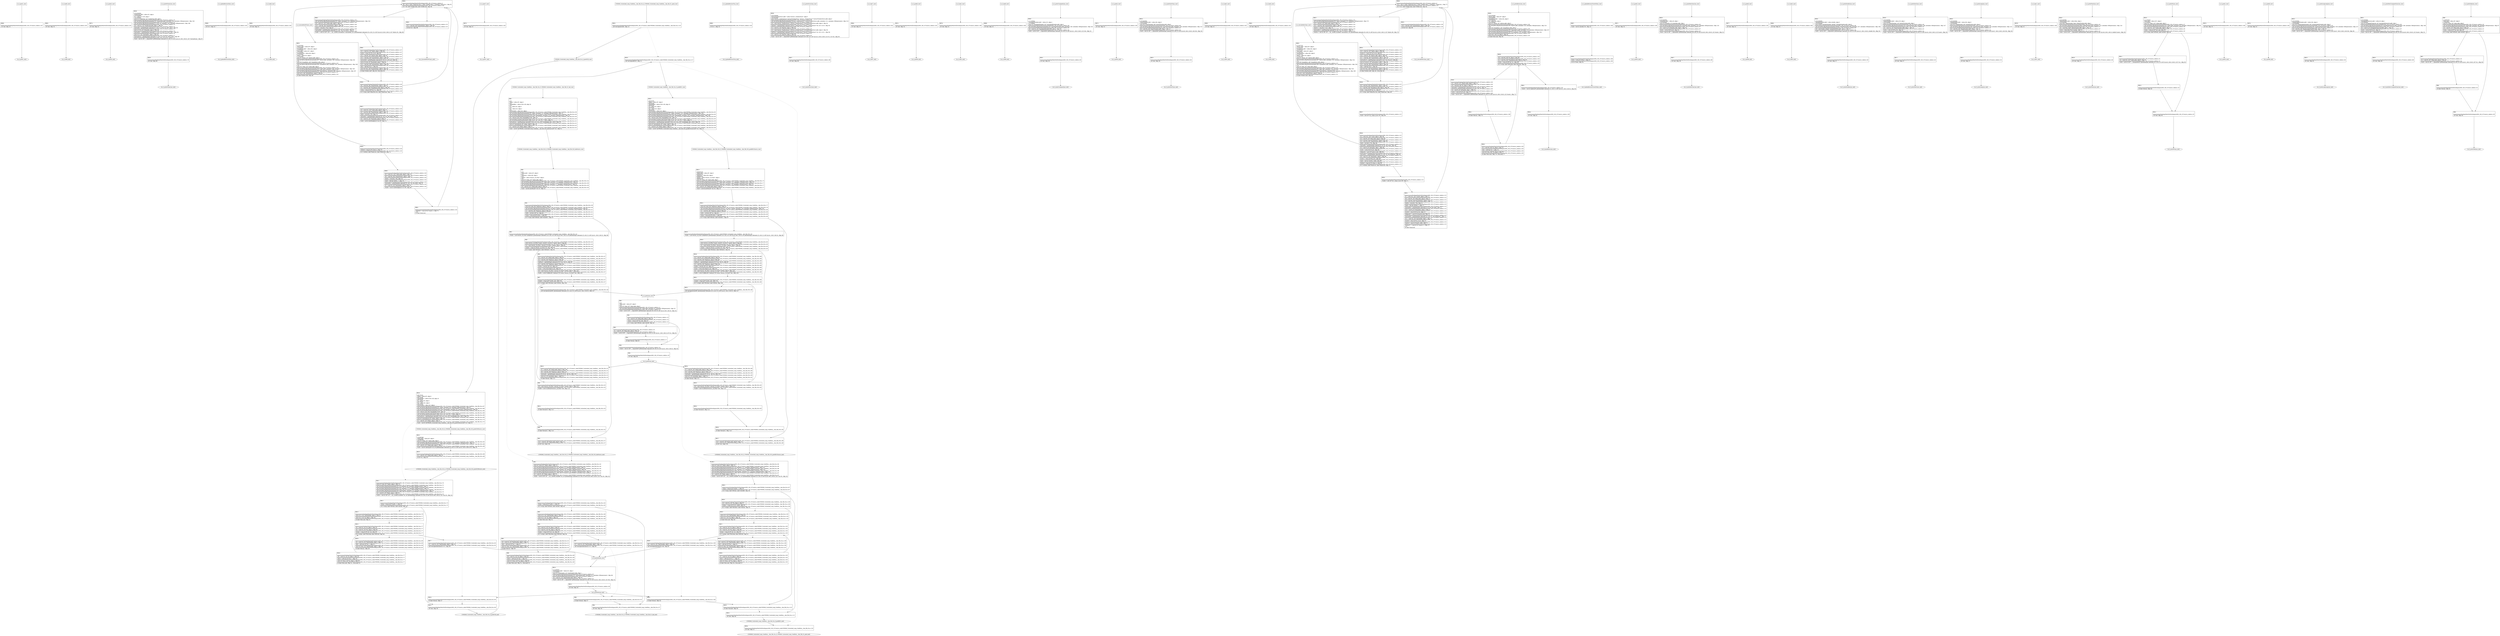 digraph "icfg graph" {
BBio_ll_good1_end [label="{io_ll_good1_end}"];
BBio_ll_bad6_end [label="{io_ll_bad6_end}"];
BBio_ll_good5_end [label="{io_ll_good5_end}"];
BBio_ll_printWcharLine_end [label="{io_ll_printWcharLine_end}"];
BBio_ll_globalReturnsFalse_end [label="{io_ll_globalReturnsFalse_end}"];
BBio_ll_bad8_end [label="{io_ll_bad8_end}"];
BBio_ll_decodeHexWChars_end [label="{io_ll_decodeHexWChars_end}"];
BBio_ll_good7_end [label="{io_ll_good7_end}"];
BBCWE606_Unchecked_Loop_Condition__char_file_61a_ll_goodB2G_end [label="{CWE606_Unchecked_Loop_Condition__char_file_61a_ll_goodB2G_end}"];
BBCWE606_Unchecked_Loop_Condition__char_file_61b_ll_CWE606_Unchecked_Loop_Condition__char_file_61b_goodB2GSource_end [label="{CWE606_Unchecked_Loop_Condition__char_file_61b_ll_CWE606_Unchecked_Loop_Condition__char_file_61b_goodB2GSource_end}"];
BBio_ll_globalReturnsTrue_end [label="{io_ll_globalReturnsTrue_end}"];
BBio_ll_printStructLine_end [label="{io_ll_printStructLine_end}"];
BBio_ll_bad7_end [label="{io_ll_bad7_end}"];
BBio_ll_good6_end [label="{io_ll_good6_end}"];
BBio_ll_bad2_end [label="{io_ll_bad2_end}"];
BBio_ll_bad9_end [label="{io_ll_bad9_end}"];
BBio_ll_printUnsignedLine_end [label="{io_ll_printUnsignedLine_end}"];
BBio_ll_good4_end [label="{io_ll_good4_end}"];
BBio_ll_printSizeTLine_end [label="{io_ll_printSizeTLine_end}"];
BBio_ll_bad5_end [label="{io_ll_bad5_end}"];
BBio_ll_printLine_end [label="{io_ll_printLine_end}"];
BBio_ll_bad4_end [label="{io_ll_bad4_end}"];
BBio_ll_decodeHexChars_end [label="{io_ll_decodeHexChars_end}"];
BBio_ll_printBytesLine_end [label="{io_ll_printBytesLine_end}"];
BBio_ll_globalReturnsTrueOrFalse_end [label="{io_ll_globalReturnsTrueOrFalse_end}"];
BBCWE606_Unchecked_Loop_Condition__char_file_61b_ll_CWE606_Unchecked_Loop_Condition__char_file_61b_badSource_end [label="{CWE606_Unchecked_Loop_Condition__char_file_61b_ll_CWE606_Unchecked_Loop_Condition__char_file_61b_badSource_end}"];
BBCWE606_Unchecked_Loop_Condition__char_file_61a_ll_CWE606_Unchecked_Loop_Condition__char_file_61_good_end [label="{CWE606_Unchecked_Loop_Condition__char_file_61a_ll_CWE606_Unchecked_Loop_Condition__char_file_61_good_end}"];
BBio_ll_good3_end [label="{io_ll_good3_end}"];
BBio_ll_printHexCharLine_end [label="{io_ll_printHexCharLine_end}"];
BBio_ll_good9_end [label="{io_ll_good9_end}"];
BBio_ll_bad3_end [label="{io_ll_bad3_end}"];
BBio_ll_printDoubleLine_end [label="{io_ll_printDoubleLine_end}"];
BBio_ll_printShortLine_end [label="{io_ll_printShortLine_end}"];
BBio_ll_printLongLine_end [label="{io_ll_printLongLine_end}"];
BBio_ll_bad1_end [label="{io_ll_bad1_end}"];
BBio_ll_printFloatLine_end [label="{io_ll_printFloatLine_end}"];
BBCWE606_Unchecked_Loop_Condition__char_file_61b_ll_CWE606_Unchecked_Loop_Condition__char_file_61b_goodG2BSource_end [label="{CWE606_Unchecked_Loop_Condition__char_file_61b_ll_CWE606_Unchecked_Loop_Condition__char_file_61b_goodG2BSource_end}"];
BBio_ll_printWLine_end [label="{io_ll_printWLine_end}"];
BBio_ll_good2_end [label="{io_ll_good2_end}"];
BBio_ll_printIntLine_end [label="{io_ll_printIntLine_end}"];
BBio_ll_good8_end [label="{io_ll_good8_end}"];
BBio_ll_printLongLongLine_end [label="{io_ll_printLongLongLine_end}"];
BBCWE606_Unchecked_Loop_Condition__char_file_61a_ll_goodG2B_end [label="{CWE606_Unchecked_Loop_Condition__char_file_61a_ll_goodG2B_end}"];
BBio_ll_printHexUnsignedCharLine_end [label="{io_ll_printHexUnsignedCharLine_end}"];
BBio_ll_printSinkLine_end [label="{io_ll_printSinkLine_end}"];
BBCWE606_Unchecked_Loop_Condition__char_file_61a_ll_CWE606_Unchecked_Loop_Condition__char_file_61_bad_end [label="{CWE606_Unchecked_Loop_Condition__char_file_61a_ll_CWE606_Unchecked_Loop_Condition__char_file_61_bad_end}"];
BBio_ll_good1_start [label="{io_ll_good1_start}", shape=record];
io_ll_good1BB69 [label="{BB69:\l\l/home/raoxue/Desktop/MemVerif/workspace/000_109_107/source_code/io.c:187\l
  ret void, !dbg !52\l
}", shape=record];
BBio_ll_bad6_start [label="{io_ll_bad6_start}", shape=record];
io_ll_bad6BB83 [label="{BB83:\l\l/home/raoxue/Desktop/MemVerif/workspace/000_109_107/source_code/io.c:203\l
  ret void, !dbg !52\l
}", shape=record];
BBio_ll_good5_start [label="{io_ll_good5_start}", shape=record];
io_ll_good5BB73 [label="{BB73:\l\l/home/raoxue/Desktop/MemVerif/workspace/000_109_107/source_code/io.c:191\l
  ret void, !dbg !52\l
}", shape=record];
BBio_ll_printWcharLine_start [label="{io_ll_printWcharLine_start}", shape=record];
io_ll_printWcharLineBB28 [label="{BB28:\l\l/:2552585984\l
  %wideChar.addr = alloca i32, align 4\l
/:2552585984\l
  %s = alloca [2 x i32], align 4\l
/:2552585984\l
  store i32 %wideChar, i32* %wideChar.addr, align 4\l
/home/raoxue/Desktop/MemVerif/workspace/000_109_107/source_code/io.c:70\l
  call void @llvm.dbg.declare(metadata i32* %wideChar.addr, metadata !162, metadata !DIExpression()), !dbg !163\l
/home/raoxue/Desktop/MemVerif/workspace/000_109_107/source_code/io.c:74\l
  call void @llvm.dbg.declare(metadata [2 x i32]* %s, metadata !164, metadata !DIExpression()), !dbg !168\l
/home/raoxue/Desktop/MemVerif/workspace/000_109_107/source_code/io.c:75\l
  %0 = load i32, i32* %wideChar.addr, align 4, !dbg !61\l
/home/raoxue/Desktop/MemVerif/workspace/000_109_107/source_code/io.c:75\l
  %arrayidx = getelementptr inbounds [2 x i32], [2 x i32]* %s, i64 0, i64 0, !dbg !62\l
/home/raoxue/Desktop/MemVerif/workspace/000_109_107/source_code/io.c:75\l
  store i32 %0, i32* %arrayidx, align 4, !dbg !63\l
/home/raoxue/Desktop/MemVerif/workspace/000_109_107/source_code/io.c:76\l
  %arrayidx1 = getelementptr inbounds [2 x i32], [2 x i32]* %s, i64 0, i64 1, !dbg !64\l
/home/raoxue/Desktop/MemVerif/workspace/000_109_107/source_code/io.c:76\l
  store i32 0, i32* %arrayidx1, align 4, !dbg !65\l
/home/raoxue/Desktop/MemVerif/workspace/000_109_107/source_code/io.c:77\l
  %arraydecay = getelementptr inbounds [2 x i32], [2 x i32]* %s, i64 0, i64 0, !dbg !66\l
/home/raoxue/Desktop/MemVerif/workspace/000_109_107/source_code/io.c:77\l
  %call = call i32 (i8*, ...) @printf(i8* getelementptr inbounds ([5 x i8], [5 x i8]* @.str.10, i64 0, i64 0), i32* %arraydecay), !dbg !67\l
}", shape=record];
io_ll_printWcharLineBB28 [label="{BB28:\l\l/:2552585984\l
  %wideChar.addr = alloca i32, align 4\l
/:2552585984\l
  %s = alloca [2 x i32], align 4\l
/:2552585984\l
  store i32 %wideChar, i32* %wideChar.addr, align 4\l
/home/raoxue/Desktop/MemVerif/workspace/000_109_107/source_code/io.c:70\l
  call void @llvm.dbg.declare(metadata i32* %wideChar.addr, metadata !162, metadata !DIExpression()), !dbg !163\l
/home/raoxue/Desktop/MemVerif/workspace/000_109_107/source_code/io.c:74\l
  call void @llvm.dbg.declare(metadata [2 x i32]* %s, metadata !164, metadata !DIExpression()), !dbg !168\l
/home/raoxue/Desktop/MemVerif/workspace/000_109_107/source_code/io.c:75\l
  %0 = load i32, i32* %wideChar.addr, align 4, !dbg !61\l
/home/raoxue/Desktop/MemVerif/workspace/000_109_107/source_code/io.c:75\l
  %arrayidx = getelementptr inbounds [2 x i32], [2 x i32]* %s, i64 0, i64 0, !dbg !62\l
/home/raoxue/Desktop/MemVerif/workspace/000_109_107/source_code/io.c:75\l
  store i32 %0, i32* %arrayidx, align 4, !dbg !63\l
/home/raoxue/Desktop/MemVerif/workspace/000_109_107/source_code/io.c:76\l
  %arrayidx1 = getelementptr inbounds [2 x i32], [2 x i32]* %s, i64 0, i64 1, !dbg !64\l
/home/raoxue/Desktop/MemVerif/workspace/000_109_107/source_code/io.c:76\l
  store i32 0, i32* %arrayidx1, align 4, !dbg !65\l
/home/raoxue/Desktop/MemVerif/workspace/000_109_107/source_code/io.c:77\l
  %arraydecay = getelementptr inbounds [2 x i32], [2 x i32]* %s, i64 0, i64 0, !dbg !66\l
/home/raoxue/Desktop/MemVerif/workspace/000_109_107/source_code/io.c:77\l
  %call = call i32 (i8*, ...) @printf(i8* getelementptr inbounds ([5 x i8], [5 x i8]* @.str.10, i64 0, i64 0), i32* %arraydecay), !dbg !67\l
}", shape=record];
io_ll_printWcharLineBB29 [label="{BB29:\l\l/home/raoxue/Desktop/MemVerif/workspace/000_109_107/source_code/io.c:78\l
  ret void, !dbg !68\l
}", shape=record];
BBio_ll_globalReturnsFalse_start [label="{io_ll_globalReturnsFalse_start}", shape=record];
io_ll_globalReturnsFalseBB66 [label="{BB66:\l\l/home/raoxue/Desktop/MemVerif/workspace/000_109_107/source_code/io.c:163\l
  ret i32 0, !dbg !52\l
}", shape=record];
BBio_ll_bad8_start [label="{io_ll_bad8_start}", shape=record];
io_ll_bad8BB85 [label="{BB85:\l\l/home/raoxue/Desktop/MemVerif/workspace/000_109_107/source_code/io.c:205\l
  ret void, !dbg !52\l
}", shape=record];
BBio_ll_decodeHexWChars_start [label="{io_ll_decodeHexWChars_start}", shape=record];
io_ll_decodeHexWCharsBB55 [label="{BB55:\l\l/:111032904\l
  %bytes.addr = alloca i8*, align 8\l
/:111032904\l
  %numBytes.addr = alloca i64, align 8\l
/:111032904\l
  %hex.addr = alloca i32*, align 8\l
/:111032904\l
  %numWritten = alloca i64, align 8\l
/:111032904\l
  %byte = alloca i32, align 4\l
/:111032904\l
  store i8* %bytes, i8** %bytes.addr, align 8\l
/home/raoxue/Desktop/MemVerif/workspace/000_109_107/source_code/io.c:135\l
  call void @llvm.dbg.declare(metadata i8** %bytes.addr, metadata !290, metadata !DIExpression()), !dbg !291\l
/:135\l
  store i64 %numBytes, i64* %numBytes.addr, align 8\l
/home/raoxue/Desktop/MemVerif/workspace/000_109_107/source_code/io.c:135\l
  call void @llvm.dbg.declare(metadata i64* %numBytes.addr, metadata !292, metadata !DIExpression()), !dbg !293\l
/:135\l
  store i32* %hex, i32** %hex.addr, align 8\l
/home/raoxue/Desktop/MemVerif/workspace/000_109_107/source_code/io.c:135\l
  call void @llvm.dbg.declare(metadata i32** %hex.addr, metadata !294, metadata !DIExpression()), !dbg !295\l
/home/raoxue/Desktop/MemVerif/workspace/000_109_107/source_code/io.c:137\l
  call void @llvm.dbg.declare(metadata i64* %numWritten, metadata !296, metadata !DIExpression()), !dbg !297\l
/home/raoxue/Desktop/MemVerif/workspace/000_109_107/source_code/io.c:137\l
  store i64 0, i64* %numWritten, align 8, !dbg !65\l
/home/raoxue/Desktop/MemVerif/workspace/000_109_107/source_code/io.c:143\l
  br label %while.cond, !dbg !66\l
}", shape=record];
io_ll_decodeHexWCharsBB56 [label="{BB56:\l\l/home/raoxue/Desktop/MemVerif/workspace/000_109_107/source_code/io.c:143\l
  %0 = load i64, i64* %numWritten, align 8, !dbg !67\l
/home/raoxue/Desktop/MemVerif/workspace/000_109_107/source_code/io.c:143\l
  %1 = load i64, i64* %numBytes.addr, align 8, !dbg !68\l
/home/raoxue/Desktop/MemVerif/workspace/000_109_107/source_code/io.c:143\l
  %cmp = icmp ult i64 %0, %1, !dbg !69\l
/home/raoxue/Desktop/MemVerif/workspace/000_109_107/source_code/io.c:143\l
  br i1 %cmp, label %land.lhs.true, label %land.end, !dbg !70\l
}", shape=record];
io_ll_decodeHexWCharsBB57 [label="{BB57:\l\l/home/raoxue/Desktop/MemVerif/workspace/000_109_107/source_code/io.c:143\l
  %2 = load i32*, i32** %hex.addr, align 8, !dbg !71\l
/home/raoxue/Desktop/MemVerif/workspace/000_109_107/source_code/io.c:143\l
  %3 = load i64, i64* %numWritten, align 8, !dbg !72\l
/home/raoxue/Desktop/MemVerif/workspace/000_109_107/source_code/io.c:143\l
  %mul = mul i64 2, %3, !dbg !73\l
/home/raoxue/Desktop/MemVerif/workspace/000_109_107/source_code/io.c:143\l
  %arrayidx = getelementptr inbounds i32, i32* %2, i64 %mul, !dbg !71\l
/home/raoxue/Desktop/MemVerif/workspace/000_109_107/source_code/io.c:143\l
  %4 = load i32, i32* %arrayidx, align 4, !dbg !71\l
/home/raoxue/Desktop/MemVerif/workspace/000_109_107/source_code/io.c:143\l
  %call = call i32 @iswxdigit(i32 %4) #5, !dbg !74\l
}", shape=record];
io_ll_decodeHexWCharsBB57 [label="{BB57:\l\l/home/raoxue/Desktop/MemVerif/workspace/000_109_107/source_code/io.c:143\l
  %2 = load i32*, i32** %hex.addr, align 8, !dbg !71\l
/home/raoxue/Desktop/MemVerif/workspace/000_109_107/source_code/io.c:143\l
  %3 = load i64, i64* %numWritten, align 8, !dbg !72\l
/home/raoxue/Desktop/MemVerif/workspace/000_109_107/source_code/io.c:143\l
  %mul = mul i64 2, %3, !dbg !73\l
/home/raoxue/Desktop/MemVerif/workspace/000_109_107/source_code/io.c:143\l
  %arrayidx = getelementptr inbounds i32, i32* %2, i64 %mul, !dbg !71\l
/home/raoxue/Desktop/MemVerif/workspace/000_109_107/source_code/io.c:143\l
  %4 = load i32, i32* %arrayidx, align 4, !dbg !71\l
/home/raoxue/Desktop/MemVerif/workspace/000_109_107/source_code/io.c:143\l
  %call = call i32 @iswxdigit(i32 %4) #5, !dbg !74\l
}", shape=record];
io_ll_decodeHexWCharsBB59 [label="{BB59:\l\l/home/raoxue/Desktop/MemVerif/workspace/000_109_107/source_code/io.c:143\l
  %tobool = icmp ne i32 %call, 0, !dbg !74\l
/home/raoxue/Desktop/MemVerif/workspace/000_109_107/source_code/io.c:143\l
  br i1 %tobool, label %land.rhs, label %land.end, !dbg !75\l
}", shape=record];
io_ll_decodeHexWCharsBB60 [label="{BB60:\l\l/home/raoxue/Desktop/MemVerif/workspace/000_109_107/source_code/io.c:143\l
  %5 = load i32*, i32** %hex.addr, align 8, !dbg !76\l
/home/raoxue/Desktop/MemVerif/workspace/000_109_107/source_code/io.c:143\l
  %6 = load i64, i64* %numWritten, align 8, !dbg !77\l
/home/raoxue/Desktop/MemVerif/workspace/000_109_107/source_code/io.c:143\l
  %mul1 = mul i64 2, %6, !dbg !78\l
/home/raoxue/Desktop/MemVerif/workspace/000_109_107/source_code/io.c:143\l
  %add = add i64 %mul1, 1, !dbg !79\l
/home/raoxue/Desktop/MemVerif/workspace/000_109_107/source_code/io.c:143\l
  %arrayidx2 = getelementptr inbounds i32, i32* %5, i64 %add, !dbg !76\l
/home/raoxue/Desktop/MemVerif/workspace/000_109_107/source_code/io.c:143\l
  %7 = load i32, i32* %arrayidx2, align 4, !dbg !76\l
/home/raoxue/Desktop/MemVerif/workspace/000_109_107/source_code/io.c:143\l
  %call3 = call i32 @iswxdigit(i32 %7) #5, !dbg !80\l
}", shape=record];
io_ll_decodeHexWCharsBB60 [label="{BB60:\l\l/home/raoxue/Desktop/MemVerif/workspace/000_109_107/source_code/io.c:143\l
  %5 = load i32*, i32** %hex.addr, align 8, !dbg !76\l
/home/raoxue/Desktop/MemVerif/workspace/000_109_107/source_code/io.c:143\l
  %6 = load i64, i64* %numWritten, align 8, !dbg !77\l
/home/raoxue/Desktop/MemVerif/workspace/000_109_107/source_code/io.c:143\l
  %mul1 = mul i64 2, %6, !dbg !78\l
/home/raoxue/Desktop/MemVerif/workspace/000_109_107/source_code/io.c:143\l
  %add = add i64 %mul1, 1, !dbg !79\l
/home/raoxue/Desktop/MemVerif/workspace/000_109_107/source_code/io.c:143\l
  %arrayidx2 = getelementptr inbounds i32, i32* %5, i64 %add, !dbg !76\l
/home/raoxue/Desktop/MemVerif/workspace/000_109_107/source_code/io.c:143\l
  %7 = load i32, i32* %arrayidx2, align 4, !dbg !76\l
/home/raoxue/Desktop/MemVerif/workspace/000_109_107/source_code/io.c:143\l
  %call3 = call i32 @iswxdigit(i32 %7) #5, !dbg !80\l
}", shape=record];
io_ll_decodeHexWCharsBB61 [label="{BB61:\l\l/home/raoxue/Desktop/MemVerif/workspace/000_109_107/source_code/io.c:143\l
  %tobool4 = icmp ne i32 %call3, 0, !dbg !75\l
/:143\l
  br label %land.end\l
}", shape=record];
io_ll_decodeHexWCharsBB58 [label="{BB58:\l\l/home/raoxue/Desktop/MemVerif/workspace/000_109_107/source_code/io.c:0\l
  %8 = phi i1 [ false, %land.lhs.true ], [ false, %while.cond ], [ %tobool4, %land.rhs ], !dbg !81\l
/home/raoxue/Desktop/MemVerif/workspace/000_109_107/source_code/io.c:143\l
  br i1 %8, label %while.body, label %while.end, !dbg !66\l
}", shape=record];
io_ll_decodeHexWCharsBB62 [label="{BB62:\l\l/home/raoxue/Desktop/MemVerif/workspace/000_109_107/source_code/io.c:145\l
  call void @llvm.dbg.declare(metadata i32* %byte, metadata !314, metadata !DIExpression()), !dbg !316\l
/home/raoxue/Desktop/MemVerif/workspace/000_109_107/source_code/io.c:146\l
  %9 = load i32*, i32** %hex.addr, align 8, !dbg !85\l
/home/raoxue/Desktop/MemVerif/workspace/000_109_107/source_code/io.c:146\l
  %10 = load i64, i64* %numWritten, align 8, !dbg !86\l
/home/raoxue/Desktop/MemVerif/workspace/000_109_107/source_code/io.c:146\l
  %mul5 = mul i64 2, %10, !dbg !87\l
/home/raoxue/Desktop/MemVerif/workspace/000_109_107/source_code/io.c:146\l
  %arrayidx6 = getelementptr inbounds i32, i32* %9, i64 %mul5, !dbg !85\l
/home/raoxue/Desktop/MemVerif/workspace/000_109_107/source_code/io.c:146\l
  %call7 = call i32 (i32*, i32*, ...) @__isoc99_swscanf(i32* %arrayidx6, i32* getelementptr inbounds ([5 x i32], [5 x i32]* @.str.16, i64 0, i64 0), i32* %byte) #5, !dbg !88\l
}", shape=record];
io_ll_decodeHexWCharsBB62 [label="{BB62:\l\l/home/raoxue/Desktop/MemVerif/workspace/000_109_107/source_code/io.c:145\l
  call void @llvm.dbg.declare(metadata i32* %byte, metadata !314, metadata !DIExpression()), !dbg !316\l
/home/raoxue/Desktop/MemVerif/workspace/000_109_107/source_code/io.c:146\l
  %9 = load i32*, i32** %hex.addr, align 8, !dbg !85\l
/home/raoxue/Desktop/MemVerif/workspace/000_109_107/source_code/io.c:146\l
  %10 = load i64, i64* %numWritten, align 8, !dbg !86\l
/home/raoxue/Desktop/MemVerif/workspace/000_109_107/source_code/io.c:146\l
  %mul5 = mul i64 2, %10, !dbg !87\l
/home/raoxue/Desktop/MemVerif/workspace/000_109_107/source_code/io.c:146\l
  %arrayidx6 = getelementptr inbounds i32, i32* %9, i64 %mul5, !dbg !85\l
/home/raoxue/Desktop/MemVerif/workspace/000_109_107/source_code/io.c:146\l
  %call7 = call i32 (i32*, i32*, ...) @__isoc99_swscanf(i32* %arrayidx6, i32* getelementptr inbounds ([5 x i32], [5 x i32]* @.str.16, i64 0, i64 0), i32* %byte) #5, !dbg !88\l
}", shape=record];
io_ll_decodeHexWCharsBB64 [label="{BB64:\l\l/home/raoxue/Desktop/MemVerif/workspace/000_109_107/source_code/io.c:147\l
  %11 = load i32, i32* %byte, align 4, !dbg !89\l
/home/raoxue/Desktop/MemVerif/workspace/000_109_107/source_code/io.c:147\l
  %conv = trunc i32 %11 to i8, !dbg !90\l
/home/raoxue/Desktop/MemVerif/workspace/000_109_107/source_code/io.c:147\l
  %12 = load i8*, i8** %bytes.addr, align 8, !dbg !91\l
/home/raoxue/Desktop/MemVerif/workspace/000_109_107/source_code/io.c:147\l
  %13 = load i64, i64* %numWritten, align 8, !dbg !92\l
/home/raoxue/Desktop/MemVerif/workspace/000_109_107/source_code/io.c:147\l
  %arrayidx8 = getelementptr inbounds i8, i8* %12, i64 %13, !dbg !91\l
/home/raoxue/Desktop/MemVerif/workspace/000_109_107/source_code/io.c:147\l
  store i8 %conv, i8* %arrayidx8, align 1, !dbg !93\l
/home/raoxue/Desktop/MemVerif/workspace/000_109_107/source_code/io.c:148\l
  %14 = load i64, i64* %numWritten, align 8, !dbg !94\l
/home/raoxue/Desktop/MemVerif/workspace/000_109_107/source_code/io.c:148\l
  %inc = add i64 %14, 1, !dbg !94\l
/home/raoxue/Desktop/MemVerif/workspace/000_109_107/source_code/io.c:148\l
  store i64 %inc, i64* %numWritten, align 8, !dbg !94\l
/home/raoxue/Desktop/MemVerif/workspace/000_109_107/source_code/io.c:143\l
  br label %while.cond, !dbg !66, !llvm.loop !95\l
}", shape=record];
io_ll_decodeHexWCharsBB63 [label="{BB63:\l\l/home/raoxue/Desktop/MemVerif/workspace/000_109_107/source_code/io.c:151\l
  %15 = load i64, i64* %numWritten, align 8, !dbg !98\l
/home/raoxue/Desktop/MemVerif/workspace/000_109_107/source_code/io.c:151\l
  ret i64 %15, !dbg !99\l
}", shape=record];
BBio_ll_good7_start [label="{io_ll_good7_start}", shape=record];
io_ll_good7BB75 [label="{BB75:\l\l/home/raoxue/Desktop/MemVerif/workspace/000_109_107/source_code/io.c:193\l
  ret void, !dbg !52\l
}", shape=record];
BBCWE606_Unchecked_Loop_Condition__char_file_61a_ll_goodB2G_start [label="{CWE606_Unchecked_Loop_Condition__char_file_61a_ll_goodB2G_start}", shape=record];
CWE606_Unchecked_Loop_Condition__char_file_61a_ll_goodB2GBB20 [label="{BB20:\l\l/:90292392\l
  %data = alloca i8*, align 8\l
/:90292392\l
  %dataBuffer = alloca [100 x i8], align 16\l
/:90292392\l
  %i = alloca i32, align 4\l
/:90292392\l
  %n = alloca i32, align 4\l
/:90292392\l
  %intVariable = alloca i32, align 4\l
/home/raoxue/Desktop/MemVerif/workspace/000_109_107/source_code/CWE606_Unchecked_Loop_Condition__char_file_61a.c:91\l
  call void @llvm.dbg.declare(metadata i8** %data, metadata !103, metadata !DIExpression()), !dbg !104\l
/home/raoxue/Desktop/MemVerif/workspace/000_109_107/source_code/CWE606_Unchecked_Loop_Condition__char_file_61a.c:92\l
  call void @llvm.dbg.declare(metadata [100 x i8]* %dataBuffer, metadata !105, metadata !DIExpression()), !dbg !106\l
/home/raoxue/Desktop/MemVerif/workspace/000_109_107/source_code/CWE606_Unchecked_Loop_Condition__char_file_61a.c:92\l
  %0 = bitcast [100 x i8]* %dataBuffer to i8*, !dbg !18\l
/home/raoxue/Desktop/MemVerif/workspace/000_109_107/source_code/CWE606_Unchecked_Loop_Condition__char_file_61a.c:92\l
  call void @llvm.memset.p0i8.i64(i8* align 16 %0, i8 0, i64 100, i1 false), !dbg !18\l
/home/raoxue/Desktop/MemVerif/workspace/000_109_107/source_code/CWE606_Unchecked_Loop_Condition__char_file_61a.c:93\l
  %arraydecay = getelementptr inbounds [100 x i8], [100 x i8]* %dataBuffer, i64 0, i64 0, !dbg !19\l
/home/raoxue/Desktop/MemVerif/workspace/000_109_107/source_code/CWE606_Unchecked_Loop_Condition__char_file_61a.c:93\l
  store i8* %arraydecay, i8** %data, align 8, !dbg !20\l
/home/raoxue/Desktop/MemVerif/workspace/000_109_107/source_code/CWE606_Unchecked_Loop_Condition__char_file_61a.c:94\l
  %1 = load i8*, i8** %data, align 8, !dbg !21\l
/home/raoxue/Desktop/MemVerif/workspace/000_109_107/source_code/CWE606_Unchecked_Loop_Condition__char_file_61a.c:94\l
  %call = call i8* @CWE606_Unchecked_Loop_Condition__char_file_61b_goodB2GSource(i8* %1), !dbg !22\l
}", shape=record];
CWE606_Unchecked_Loop_Condition__char_file_61a_ll_goodB2GBB20 [label="{BB20:\l\l/:90292392\l
  %data = alloca i8*, align 8\l
/:90292392\l
  %dataBuffer = alloca [100 x i8], align 16\l
/:90292392\l
  %i = alloca i32, align 4\l
/:90292392\l
  %n = alloca i32, align 4\l
/:90292392\l
  %intVariable = alloca i32, align 4\l
/home/raoxue/Desktop/MemVerif/workspace/000_109_107/source_code/CWE606_Unchecked_Loop_Condition__char_file_61a.c:91\l
  call void @llvm.dbg.declare(metadata i8** %data, metadata !103, metadata !DIExpression()), !dbg !104\l
/home/raoxue/Desktop/MemVerif/workspace/000_109_107/source_code/CWE606_Unchecked_Loop_Condition__char_file_61a.c:92\l
  call void @llvm.dbg.declare(metadata [100 x i8]* %dataBuffer, metadata !105, metadata !DIExpression()), !dbg !106\l
/home/raoxue/Desktop/MemVerif/workspace/000_109_107/source_code/CWE606_Unchecked_Loop_Condition__char_file_61a.c:92\l
  %0 = bitcast [100 x i8]* %dataBuffer to i8*, !dbg !18\l
/home/raoxue/Desktop/MemVerif/workspace/000_109_107/source_code/CWE606_Unchecked_Loop_Condition__char_file_61a.c:92\l
  call void @llvm.memset.p0i8.i64(i8* align 16 %0, i8 0, i64 100, i1 false), !dbg !18\l
/home/raoxue/Desktop/MemVerif/workspace/000_109_107/source_code/CWE606_Unchecked_Loop_Condition__char_file_61a.c:93\l
  %arraydecay = getelementptr inbounds [100 x i8], [100 x i8]* %dataBuffer, i64 0, i64 0, !dbg !19\l
/home/raoxue/Desktop/MemVerif/workspace/000_109_107/source_code/CWE606_Unchecked_Loop_Condition__char_file_61a.c:93\l
  store i8* %arraydecay, i8** %data, align 8, !dbg !20\l
/home/raoxue/Desktop/MemVerif/workspace/000_109_107/source_code/CWE606_Unchecked_Loop_Condition__char_file_61a.c:94\l
  %1 = load i8*, i8** %data, align 8, !dbg !21\l
/home/raoxue/Desktop/MemVerif/workspace/000_109_107/source_code/CWE606_Unchecked_Loop_Condition__char_file_61a.c:94\l
  %call = call i8* @CWE606_Unchecked_Loop_Condition__char_file_61b_goodB2GSource(i8* %1), !dbg !22\l
}", shape=record];
CWE606_Unchecked_Loop_Condition__char_file_61a_ll_goodB2GBB21 [label="{BB21:\l\l/home/raoxue/Desktop/MemVerif/workspace/000_109_107/source_code/CWE606_Unchecked_Loop_Condition__char_file_61a.c:94\l
  store i8* %call, i8** %data, align 8, !dbg !23\l
/home/raoxue/Desktop/MemVerif/workspace/000_109_107/source_code/CWE606_Unchecked_Loop_Condition__char_file_61a.c:96\l
  call void @llvm.dbg.declare(metadata i32* %i, metadata !112, metadata !DIExpression()), !dbg !114\l
/home/raoxue/Desktop/MemVerif/workspace/000_109_107/source_code/CWE606_Unchecked_Loop_Condition__char_file_61a.c:96\l
  call void @llvm.dbg.declare(metadata i32* %n, metadata !115, metadata !DIExpression()), !dbg !116\l
/home/raoxue/Desktop/MemVerif/workspace/000_109_107/source_code/CWE606_Unchecked_Loop_Condition__char_file_61a.c:96\l
  call void @llvm.dbg.declare(metadata i32* %intVariable, metadata !117, metadata !DIExpression()), !dbg !118\l
/home/raoxue/Desktop/MemVerif/workspace/000_109_107/source_code/CWE606_Unchecked_Loop_Condition__char_file_61a.c:97\l
  %2 = load i8*, i8** %data, align 8, !dbg !32\l
/home/raoxue/Desktop/MemVerif/workspace/000_109_107/source_code/CWE606_Unchecked_Loop_Condition__char_file_61a.c:97\l
  %call1 = call i32 (i8*, i8*, ...) @__isoc99_sscanf(i8* %2, i8* getelementptr inbounds ([3 x i8], [3 x i8]* @.str, i64 0, i64 0), i32* %n) #5, !dbg !34\l
}", shape=record];
CWE606_Unchecked_Loop_Condition__char_file_61a_ll_goodB2GBB21 [label="{BB21:\l\l/home/raoxue/Desktop/MemVerif/workspace/000_109_107/source_code/CWE606_Unchecked_Loop_Condition__char_file_61a.c:94\l
  store i8* %call, i8** %data, align 8, !dbg !23\l
/home/raoxue/Desktop/MemVerif/workspace/000_109_107/source_code/CWE606_Unchecked_Loop_Condition__char_file_61a.c:96\l
  call void @llvm.dbg.declare(metadata i32* %i, metadata !112, metadata !DIExpression()), !dbg !114\l
/home/raoxue/Desktop/MemVerif/workspace/000_109_107/source_code/CWE606_Unchecked_Loop_Condition__char_file_61a.c:96\l
  call void @llvm.dbg.declare(metadata i32* %n, metadata !115, metadata !DIExpression()), !dbg !116\l
/home/raoxue/Desktop/MemVerif/workspace/000_109_107/source_code/CWE606_Unchecked_Loop_Condition__char_file_61a.c:96\l
  call void @llvm.dbg.declare(metadata i32* %intVariable, metadata !117, metadata !DIExpression()), !dbg !118\l
/home/raoxue/Desktop/MemVerif/workspace/000_109_107/source_code/CWE606_Unchecked_Loop_Condition__char_file_61a.c:97\l
  %2 = load i8*, i8** %data, align 8, !dbg !32\l
/home/raoxue/Desktop/MemVerif/workspace/000_109_107/source_code/CWE606_Unchecked_Loop_Condition__char_file_61a.c:97\l
  %call1 = call i32 (i8*, i8*, ...) @__isoc99_sscanf(i8* %2, i8* getelementptr inbounds ([3 x i8], [3 x i8]* @.str, i64 0, i64 0), i32* %n) #5, !dbg !34\l
}", shape=record];
CWE606_Unchecked_Loop_Condition__char_file_61a_ll_goodB2GBB22 [label="{BB22:\l\l/home/raoxue/Desktop/MemVerif/workspace/000_109_107/source_code/CWE606_Unchecked_Loop_Condition__char_file_61a.c:97\l
  %cmp = icmp eq i32 %call1, 1, !dbg !35\l
/home/raoxue/Desktop/MemVerif/workspace/000_109_107/source_code/CWE606_Unchecked_Loop_Condition__char_file_61a.c:97\l
  br i1 %cmp, label %if.then, label %if.end6, !dbg !36\l
}", shape=record];
CWE606_Unchecked_Loop_Condition__char_file_61a_ll_goodB2GBB23 [label="{BB23:\l\l/home/raoxue/Desktop/MemVerif/workspace/000_109_107/source_code/CWE606_Unchecked_Loop_Condition__char_file_61a.c:100\l
  %3 = load i32, i32* %n, align 4, !dbg !37\l
/home/raoxue/Desktop/MemVerif/workspace/000_109_107/source_code/CWE606_Unchecked_Loop_Condition__char_file_61a.c:100\l
  %cmp2 = icmp slt i32 %3, 10000, !dbg !40\l
/home/raoxue/Desktop/MemVerif/workspace/000_109_107/source_code/CWE606_Unchecked_Loop_Condition__char_file_61a.c:100\l
  br i1 %cmp2, label %if.then3, label %if.end, !dbg !41\l
}", shape=record];
CWE606_Unchecked_Loop_Condition__char_file_61a_ll_goodB2GBB25 [label="{BB25:\l\l/home/raoxue/Desktop/MemVerif/workspace/000_109_107/source_code/CWE606_Unchecked_Loop_Condition__char_file_61a.c:102\l
  store i32 0, i32* %intVariable, align 4, !dbg !42\l
/home/raoxue/Desktop/MemVerif/workspace/000_109_107/source_code/CWE606_Unchecked_Loop_Condition__char_file_61a.c:103\l
  store i32 0, i32* %i, align 4, !dbg !44\l
/home/raoxue/Desktop/MemVerif/workspace/000_109_107/source_code/CWE606_Unchecked_Loop_Condition__char_file_61a.c:103\l
  br label %for.cond, !dbg !46\l
}", shape=record];
CWE606_Unchecked_Loop_Condition__char_file_61a_ll_goodB2GBB27 [label="{BB27:\l\l/home/raoxue/Desktop/MemVerif/workspace/000_109_107/source_code/CWE606_Unchecked_Loop_Condition__char_file_61a.c:103\l
  %4 = load i32, i32* %i, align 4, !dbg !47\l
/home/raoxue/Desktop/MemVerif/workspace/000_109_107/source_code/CWE606_Unchecked_Loop_Condition__char_file_61a.c:103\l
  %5 = load i32, i32* %n, align 4, !dbg !49\l
/home/raoxue/Desktop/MemVerif/workspace/000_109_107/source_code/CWE606_Unchecked_Loop_Condition__char_file_61a.c:103\l
  %cmp4 = icmp slt i32 %4, %5, !dbg !50\l
/home/raoxue/Desktop/MemVerif/workspace/000_109_107/source_code/CWE606_Unchecked_Loop_Condition__char_file_61a.c:103\l
  br i1 %cmp4, label %for.body, label %for.end, !dbg !51\l
}", shape=record];
CWE606_Unchecked_Loop_Condition__char_file_61a_ll_goodB2GBB28 [label="{BB28:\l\l/home/raoxue/Desktop/MemVerif/workspace/000_109_107/source_code/CWE606_Unchecked_Loop_Condition__char_file_61a.c:106\l
  %6 = load i32, i32* %intVariable, align 4, !dbg !52\l
/home/raoxue/Desktop/MemVerif/workspace/000_109_107/source_code/CWE606_Unchecked_Loop_Condition__char_file_61a.c:106\l
  %inc = add nsw i32 %6, 1, !dbg !52\l
/home/raoxue/Desktop/MemVerif/workspace/000_109_107/source_code/CWE606_Unchecked_Loop_Condition__char_file_61a.c:106\l
  store i32 %inc, i32* %intVariable, align 4, !dbg !52\l
/home/raoxue/Desktop/MemVerif/workspace/000_109_107/source_code/CWE606_Unchecked_Loop_Condition__char_file_61a.c:107\l
  br label %for.inc, !dbg !54\l
}", shape=record];
CWE606_Unchecked_Loop_Condition__char_file_61a_ll_goodB2GBB30 [label="{BB30:\l\l/home/raoxue/Desktop/MemVerif/workspace/000_109_107/source_code/CWE606_Unchecked_Loop_Condition__char_file_61a.c:103\l
  %7 = load i32, i32* %i, align 4, !dbg !55\l
/home/raoxue/Desktop/MemVerif/workspace/000_109_107/source_code/CWE606_Unchecked_Loop_Condition__char_file_61a.c:103\l
  %inc5 = add nsw i32 %7, 1, !dbg !55\l
/home/raoxue/Desktop/MemVerif/workspace/000_109_107/source_code/CWE606_Unchecked_Loop_Condition__char_file_61a.c:103\l
  store i32 %inc5, i32* %i, align 4, !dbg !55\l
/home/raoxue/Desktop/MemVerif/workspace/000_109_107/source_code/CWE606_Unchecked_Loop_Condition__char_file_61a.c:103\l
  br label %for.cond, !dbg !56, !llvm.loop !57\l
}", shape=record];
CWE606_Unchecked_Loop_Condition__char_file_61a_ll_goodB2GBB29 [label="{BB29:\l\l/home/raoxue/Desktop/MemVerif/workspace/000_109_107/source_code/CWE606_Unchecked_Loop_Condition__char_file_61a.c:108\l
  %8 = load i32, i32* %intVariable, align 4, !dbg !60\l
/home/raoxue/Desktop/MemVerif/workspace/000_109_107/source_code/CWE606_Unchecked_Loop_Condition__char_file_61a.c:108\l
  call void @printIntLine(i32 %8), !dbg !61\l
}", shape=record];
CWE606_Unchecked_Loop_Condition__char_file_61a_ll_goodB2GBB29 [label="{BB29:\l\l/home/raoxue/Desktop/MemVerif/workspace/000_109_107/source_code/CWE606_Unchecked_Loop_Condition__char_file_61a.c:108\l
  %8 = load i32, i32* %intVariable, align 4, !dbg !60\l
/home/raoxue/Desktop/MemVerif/workspace/000_109_107/source_code/CWE606_Unchecked_Loop_Condition__char_file_61a.c:108\l
  call void @printIntLine(i32 %8), !dbg !61\l
}", shape=record];
CWE606_Unchecked_Loop_Condition__char_file_61a_ll_goodB2GBB31 [label="{BB31:\l\l/home/raoxue/Desktop/MemVerif/workspace/000_109_107/source_code/CWE606_Unchecked_Loop_Condition__char_file_61a.c:109\l
  br label %if.end, !dbg !62\l
}", shape=record];
CWE606_Unchecked_Loop_Condition__char_file_61a_ll_goodB2GBB26 [label="{BB26:\l\l/home/raoxue/Desktop/MemVerif/workspace/000_109_107/source_code/CWE606_Unchecked_Loop_Condition__char_file_61a.c:110\l
  br label %if.end6, !dbg !63\l
}", shape=record];
CWE606_Unchecked_Loop_Condition__char_file_61a_ll_goodB2GBB24 [label="{BB24:\l\l/home/raoxue/Desktop/MemVerif/workspace/000_109_107/source_code/CWE606_Unchecked_Loop_Condition__char_file_61a.c:112\l
  ret void, !dbg !64\l
}", shape=record];
BBCWE606_Unchecked_Loop_Condition__char_file_61b_ll_CWE606_Unchecked_Loop_Condition__char_file_61b_goodB2GSource_start [label="{CWE606_Unchecked_Loop_Condition__char_file_61b_ll_CWE606_Unchecked_Loop_Condition__char_file_61b_goodB2GSource_start}", shape=record];
CWE606_Unchecked_Loop_Condition__char_file_61b_ll_CWE606_Unchecked_Loop_Condition__char_file_61b_goodB2GSourceBB14 [label="{BB14:\l\l/:808840192\l
  %data.addr = alloca i8*, align 8\l
/:808840192\l
  %dataLen = alloca i64, align 8\l
/:808840192\l
  %pFile = alloca %struct._IO_FILE*, align 8\l
/:808840192\l
  store i8* %data, i8** %data.addr, align 8\l
/home/raoxue/Desktop/MemVerif/workspace/000_109_107/source_code/CWE606_Unchecked_Loop_Condition__char_file_61b.c:73\l
  call void @llvm.dbg.declare(metadata i8** %data.addr, metadata !127, metadata !DIExpression()), !dbg !128\l
/home/raoxue/Desktop/MemVerif/workspace/000_109_107/source_code/CWE606_Unchecked_Loop_Condition__char_file_61b.c:77\l
  call void @llvm.dbg.declare(metadata i64* %dataLen, metadata !129, metadata !DIExpression()), !dbg !131\l
/home/raoxue/Desktop/MemVerif/workspace/000_109_107/source_code/CWE606_Unchecked_Loop_Condition__char_file_61b.c:77\l
  %0 = load i8*, i8** %data.addr, align 8, !dbg !23\l
/home/raoxue/Desktop/MemVerif/workspace/000_109_107/source_code/CWE606_Unchecked_Loop_Condition__char_file_61b.c:77\l
  %call = call i64 @strlen(i8* %0) #5, !dbg !24\l
}", shape=record];
CWE606_Unchecked_Loop_Condition__char_file_61b_ll_CWE606_Unchecked_Loop_Condition__char_file_61b_goodB2GSourceBB14 [label="{BB14:\l\l/:808840192\l
  %data.addr = alloca i8*, align 8\l
/:808840192\l
  %dataLen = alloca i64, align 8\l
/:808840192\l
  %pFile = alloca %struct._IO_FILE*, align 8\l
/:808840192\l
  store i8* %data, i8** %data.addr, align 8\l
/home/raoxue/Desktop/MemVerif/workspace/000_109_107/source_code/CWE606_Unchecked_Loop_Condition__char_file_61b.c:73\l
  call void @llvm.dbg.declare(metadata i8** %data.addr, metadata !127, metadata !DIExpression()), !dbg !128\l
/home/raoxue/Desktop/MemVerif/workspace/000_109_107/source_code/CWE606_Unchecked_Loop_Condition__char_file_61b.c:77\l
  call void @llvm.dbg.declare(metadata i64* %dataLen, metadata !129, metadata !DIExpression()), !dbg !131\l
/home/raoxue/Desktop/MemVerif/workspace/000_109_107/source_code/CWE606_Unchecked_Loop_Condition__char_file_61b.c:77\l
  %0 = load i8*, i8** %data.addr, align 8, !dbg !23\l
/home/raoxue/Desktop/MemVerif/workspace/000_109_107/source_code/CWE606_Unchecked_Loop_Condition__char_file_61b.c:77\l
  %call = call i64 @strlen(i8* %0) #5, !dbg !24\l
}", shape=record];
CWE606_Unchecked_Loop_Condition__char_file_61b_ll_CWE606_Unchecked_Loop_Condition__char_file_61b_goodB2GSourceBB15 [label="{BB15:\l\l/home/raoxue/Desktop/MemVerif/workspace/000_109_107/source_code/CWE606_Unchecked_Loop_Condition__char_file_61b.c:77\l
  store i64 %call, i64* %dataLen, align 8, !dbg !22\l
/home/raoxue/Desktop/MemVerif/workspace/000_109_107/source_code/CWE606_Unchecked_Loop_Condition__char_file_61b.c:78\l
  call void @llvm.dbg.declare(metadata %struct._IO_FILE** %pFile, metadata !134, metadata !DIExpression()), !dbg !135\l
/home/raoxue/Desktop/MemVerif/workspace/000_109_107/source_code/CWE606_Unchecked_Loop_Condition__char_file_61b.c:80\l
  %1 = load i64, i64* %dataLen, align 8, !dbg !83\l
/home/raoxue/Desktop/MemVerif/workspace/000_109_107/source_code/CWE606_Unchecked_Loop_Condition__char_file_61b.c:80\l
  %sub = sub i64 100, %1, !dbg !85\l
/home/raoxue/Desktop/MemVerif/workspace/000_109_107/source_code/CWE606_Unchecked_Loop_Condition__char_file_61b.c:80\l
  %cmp = icmp ugt i64 %sub, 1, !dbg !86\l
/home/raoxue/Desktop/MemVerif/workspace/000_109_107/source_code/CWE606_Unchecked_Loop_Condition__char_file_61b.c:80\l
  br i1 %cmp, label %if.then, label %if.end11, !dbg !87\l
}", shape=record];
CWE606_Unchecked_Loop_Condition__char_file_61b_ll_CWE606_Unchecked_Loop_Condition__char_file_61b_goodB2GSourceBB16 [label="{BB16:\l\l/home/raoxue/Desktop/MemVerif/workspace/000_109_107/source_code/CWE606_Unchecked_Loop_Condition__char_file_61b.c:82\l
  %call1 = call %struct._IO_FILE* @fopen(i8* getelementptr inbounds ([14 x i8], [14 x i8]* @.str, i64 0, i64 0), i8* getelementptr inbounds ([2 x i8], [2 x i8]* @.str.1, i64 0, i64 0)), !dbg !88\l
}", shape=record];
CWE606_Unchecked_Loop_Condition__char_file_61b_ll_CWE606_Unchecked_Loop_Condition__char_file_61b_goodB2GSourceBB16 [label="{BB16:\l\l/home/raoxue/Desktop/MemVerif/workspace/000_109_107/source_code/CWE606_Unchecked_Loop_Condition__char_file_61b.c:82\l
  %call1 = call %struct._IO_FILE* @fopen(i8* getelementptr inbounds ([14 x i8], [14 x i8]* @.str, i64 0, i64 0), i8* getelementptr inbounds ([2 x i8], [2 x i8]* @.str.1, i64 0, i64 0)), !dbg !88\l
}", shape=record];
CWE606_Unchecked_Loop_Condition__char_file_61b_ll_CWE606_Unchecked_Loop_Condition__char_file_61b_goodB2GSourceBB18 [label="{BB18:\l\l/home/raoxue/Desktop/MemVerif/workspace/000_109_107/source_code/CWE606_Unchecked_Loop_Condition__char_file_61b.c:82\l
  store %struct._IO_FILE* %call1, %struct._IO_FILE** %pFile, align 8, !dbg !90\l
/home/raoxue/Desktop/MemVerif/workspace/000_109_107/source_code/CWE606_Unchecked_Loop_Condition__char_file_61b.c:83\l
  %2 = load %struct._IO_FILE*, %struct._IO_FILE** %pFile, align 8, !dbg !91\l
/home/raoxue/Desktop/MemVerif/workspace/000_109_107/source_code/CWE606_Unchecked_Loop_Condition__char_file_61b.c:83\l
  %cmp2 = icmp ne %struct._IO_FILE* %2, null, !dbg !93\l
/home/raoxue/Desktop/MemVerif/workspace/000_109_107/source_code/CWE606_Unchecked_Loop_Condition__char_file_61b.c:83\l
  br i1 %cmp2, label %if.then3, label %if.end10, !dbg !94\l
}", shape=record];
CWE606_Unchecked_Loop_Condition__char_file_61b_ll_CWE606_Unchecked_Loop_Condition__char_file_61b_goodB2GSourceBB19 [label="{BB19:\l\l/home/raoxue/Desktop/MemVerif/workspace/000_109_107/source_code/CWE606_Unchecked_Loop_Condition__char_file_61b.c:86\l
  %3 = load i8*, i8** %data.addr, align 8, !dbg !95\l
/home/raoxue/Desktop/MemVerif/workspace/000_109_107/source_code/CWE606_Unchecked_Loop_Condition__char_file_61b.c:86\l
  %4 = load i64, i64* %dataLen, align 8, !dbg !98\l
/home/raoxue/Desktop/MemVerif/workspace/000_109_107/source_code/CWE606_Unchecked_Loop_Condition__char_file_61b.c:86\l
  %add.ptr = getelementptr inbounds i8, i8* %3, i64 %4, !dbg !99\l
/home/raoxue/Desktop/MemVerif/workspace/000_109_107/source_code/CWE606_Unchecked_Loop_Condition__char_file_61b.c:86\l
  %5 = load i64, i64* %dataLen, align 8, !dbg !100\l
/home/raoxue/Desktop/MemVerif/workspace/000_109_107/source_code/CWE606_Unchecked_Loop_Condition__char_file_61b.c:86\l
  %sub4 = sub i64 100, %5, !dbg !101\l
/home/raoxue/Desktop/MemVerif/workspace/000_109_107/source_code/CWE606_Unchecked_Loop_Condition__char_file_61b.c:86\l
  %conv = trunc i64 %sub4 to i32, !dbg !102\l
/home/raoxue/Desktop/MemVerif/workspace/000_109_107/source_code/CWE606_Unchecked_Loop_Condition__char_file_61b.c:86\l
  %6 = load %struct._IO_FILE*, %struct._IO_FILE** %pFile, align 8, !dbg !103\l
/home/raoxue/Desktop/MemVerif/workspace/000_109_107/source_code/CWE606_Unchecked_Loop_Condition__char_file_61b.c:86\l
  %call5 = call i8* @fgets(i8* %add.ptr, i32 %conv, %struct._IO_FILE* %6), !dbg !104\l
}", shape=record];
CWE606_Unchecked_Loop_Condition__char_file_61b_ll_CWE606_Unchecked_Loop_Condition__char_file_61b_goodB2GSourceBB19 [label="{BB19:\l\l/home/raoxue/Desktop/MemVerif/workspace/000_109_107/source_code/CWE606_Unchecked_Loop_Condition__char_file_61b.c:86\l
  %3 = load i8*, i8** %data.addr, align 8, !dbg !95\l
/home/raoxue/Desktop/MemVerif/workspace/000_109_107/source_code/CWE606_Unchecked_Loop_Condition__char_file_61b.c:86\l
  %4 = load i64, i64* %dataLen, align 8, !dbg !98\l
/home/raoxue/Desktop/MemVerif/workspace/000_109_107/source_code/CWE606_Unchecked_Loop_Condition__char_file_61b.c:86\l
  %add.ptr = getelementptr inbounds i8, i8* %3, i64 %4, !dbg !99\l
/home/raoxue/Desktop/MemVerif/workspace/000_109_107/source_code/CWE606_Unchecked_Loop_Condition__char_file_61b.c:86\l
  %5 = load i64, i64* %dataLen, align 8, !dbg !100\l
/home/raoxue/Desktop/MemVerif/workspace/000_109_107/source_code/CWE606_Unchecked_Loop_Condition__char_file_61b.c:86\l
  %sub4 = sub i64 100, %5, !dbg !101\l
/home/raoxue/Desktop/MemVerif/workspace/000_109_107/source_code/CWE606_Unchecked_Loop_Condition__char_file_61b.c:86\l
  %conv = trunc i64 %sub4 to i32, !dbg !102\l
/home/raoxue/Desktop/MemVerif/workspace/000_109_107/source_code/CWE606_Unchecked_Loop_Condition__char_file_61b.c:86\l
  %6 = load %struct._IO_FILE*, %struct._IO_FILE** %pFile, align 8, !dbg !103\l
/home/raoxue/Desktop/MemVerif/workspace/000_109_107/source_code/CWE606_Unchecked_Loop_Condition__char_file_61b.c:86\l
  %call5 = call i8* @fgets(i8* %add.ptr, i32 %conv, %struct._IO_FILE* %6), !dbg !104\l
}", shape=record];
CWE606_Unchecked_Loop_Condition__char_file_61b_ll_CWE606_Unchecked_Loop_Condition__char_file_61b_goodB2GSourceBB21 [label="{BB21:\l\l/home/raoxue/Desktop/MemVerif/workspace/000_109_107/source_code/CWE606_Unchecked_Loop_Condition__char_file_61b.c:86\l
  %cmp6 = icmp eq i8* %call5, null, !dbg !105\l
/home/raoxue/Desktop/MemVerif/workspace/000_109_107/source_code/CWE606_Unchecked_Loop_Condition__char_file_61b.c:86\l
  br i1 %cmp6, label %if.then8, label %if.end, !dbg !106\l
}", shape=record];
CWE606_Unchecked_Loop_Condition__char_file_61b_ll_CWE606_Unchecked_Loop_Condition__char_file_61b_goodB2GSourceBB22 [label="{BB22:\l\l/home/raoxue/Desktop/MemVerif/workspace/000_109_107/source_code/CWE606_Unchecked_Loop_Condition__char_file_61b.c:88\l
  call void @printLine(i8* getelementptr inbounds ([15 x i8], [15 x i8]* @.str.2, i64 0, i64 0)), !dbg !107\l
}", shape=record];
CWE606_Unchecked_Loop_Condition__char_file_61b_ll_CWE606_Unchecked_Loop_Condition__char_file_61b_goodB2GSourceBB22 [label="{BB22:\l\l/home/raoxue/Desktop/MemVerif/workspace/000_109_107/source_code/CWE606_Unchecked_Loop_Condition__char_file_61b.c:88\l
  call void @printLine(i8* getelementptr inbounds ([15 x i8], [15 x i8]* @.str.2, i64 0, i64 0)), !dbg !107\l
}", shape=record];
CWE606_Unchecked_Loop_Condition__char_file_61b_ll_CWE606_Unchecked_Loop_Condition__char_file_61b_goodB2GSourceBB24 [label="{BB24:\l\l/home/raoxue/Desktop/MemVerif/workspace/000_109_107/source_code/CWE606_Unchecked_Loop_Condition__char_file_61b.c:90\l
  %7 = load i8*, i8** %data.addr, align 8, !dbg !109\l
/home/raoxue/Desktop/MemVerif/workspace/000_109_107/source_code/CWE606_Unchecked_Loop_Condition__char_file_61b.c:90\l
  %8 = load i64, i64* %dataLen, align 8, !dbg !110\l
/home/raoxue/Desktop/MemVerif/workspace/000_109_107/source_code/CWE606_Unchecked_Loop_Condition__char_file_61b.c:90\l
  %arrayidx = getelementptr inbounds i8, i8* %7, i64 %8, !dbg !109\l
/home/raoxue/Desktop/MemVerif/workspace/000_109_107/source_code/CWE606_Unchecked_Loop_Condition__char_file_61b.c:90\l
  store i8 0, i8* %arrayidx, align 1, !dbg !111\l
/home/raoxue/Desktop/MemVerif/workspace/000_109_107/source_code/CWE606_Unchecked_Loop_Condition__char_file_61b.c:91\l
  br label %if.end, !dbg !112\l
}", shape=record];
CWE606_Unchecked_Loop_Condition__char_file_61b_ll_CWE606_Unchecked_Loop_Condition__char_file_61b_goodB2GSourceBB23 [label="{BB23:\l\l/home/raoxue/Desktop/MemVerif/workspace/000_109_107/source_code/CWE606_Unchecked_Loop_Condition__char_file_61b.c:92\l
  %9 = load %struct._IO_FILE*, %struct._IO_FILE** %pFile, align 8, !dbg !113\l
/home/raoxue/Desktop/MemVerif/workspace/000_109_107/source_code/CWE606_Unchecked_Loop_Condition__char_file_61b.c:92\l
  %call9 = call i32 @fclose(%struct._IO_FILE* %9), !dbg !114\l
}", shape=record];
CWE606_Unchecked_Loop_Condition__char_file_61b_ll_CWE606_Unchecked_Loop_Condition__char_file_61b_goodB2GSourceBB23 [label="{BB23:\l\l/home/raoxue/Desktop/MemVerif/workspace/000_109_107/source_code/CWE606_Unchecked_Loop_Condition__char_file_61b.c:92\l
  %9 = load %struct._IO_FILE*, %struct._IO_FILE** %pFile, align 8, !dbg !113\l
/home/raoxue/Desktop/MemVerif/workspace/000_109_107/source_code/CWE606_Unchecked_Loop_Condition__char_file_61b.c:92\l
  %call9 = call i32 @fclose(%struct._IO_FILE* %9), !dbg !114\l
}", shape=record];
CWE606_Unchecked_Loop_Condition__char_file_61b_ll_CWE606_Unchecked_Loop_Condition__char_file_61b_goodB2GSourceBB25 [label="{BB25:\l\l/home/raoxue/Desktop/MemVerif/workspace/000_109_107/source_code/CWE606_Unchecked_Loop_Condition__char_file_61b.c:93\l
  br label %if.end10, !dbg !115\l
}", shape=record];
CWE606_Unchecked_Loop_Condition__char_file_61b_ll_CWE606_Unchecked_Loop_Condition__char_file_61b_goodB2GSourceBB20 [label="{BB20:\l\l/home/raoxue/Desktop/MemVerif/workspace/000_109_107/source_code/CWE606_Unchecked_Loop_Condition__char_file_61b.c:94\l
  br label %if.end11, !dbg !116\l
}", shape=record];
CWE606_Unchecked_Loop_Condition__char_file_61b_ll_CWE606_Unchecked_Loop_Condition__char_file_61b_goodB2GSourceBB17 [label="{BB17:\l\l/home/raoxue/Desktop/MemVerif/workspace/000_109_107/source_code/CWE606_Unchecked_Loop_Condition__char_file_61b.c:96\l
  %10 = load i8*, i8** %data.addr, align 8, !dbg !117\l
/home/raoxue/Desktop/MemVerif/workspace/000_109_107/source_code/CWE606_Unchecked_Loop_Condition__char_file_61b.c:96\l
  ret i8* %10, !dbg !118\l
}", shape=record];
BBio_ll_globalReturnsTrue_start [label="{io_ll_globalReturnsTrue_start}", shape=record];
io_ll_globalReturnsTrueBB65 [label="{BB65:\l\l/home/raoxue/Desktop/MemVerif/workspace/000_109_107/source_code/io.c:158\l
  ret i32 1, !dbg !52\l
}", shape=record];
BBio_ll_printStructLine_start [label="{io_ll_printStructLine_start}", shape=record];
io_ll_printStructLineBB36 [label="{BB36:\l\l/:2552585984\l
  %structTwoIntsStruct.addr = alloca %struct._twoIntsStruct*, align 8\l
/:2552585984\l
  store %struct._twoIntsStruct* %structTwoIntsStruct, %struct._twoIntsStruct** %structTwoIntsStruct.addr, align 8\l
/home/raoxue/Desktop/MemVerif/workspace/000_109_107/source_code/io.c:95\l
  call void @llvm.dbg.declare(metadata %struct._twoIntsStruct** %structTwoIntsStruct.addr, metadata !212, metadata !DIExpression()), !dbg !213\l
/home/raoxue/Desktop/MemVerif/workspace/000_109_107/source_code/io.c:97\l
  %0 = load %struct._twoIntsStruct*, %struct._twoIntsStruct** %structTwoIntsStruct.addr, align 8, !dbg !61\l
/home/raoxue/Desktop/MemVerif/workspace/000_109_107/source_code/io.c:97\l
  %intOne = getelementptr inbounds %struct._twoIntsStruct, %struct._twoIntsStruct* %0, i32 0, i32 0, !dbg !62\l
/home/raoxue/Desktop/MemVerif/workspace/000_109_107/source_code/io.c:97\l
  %1 = load i32, i32* %intOne, align 4, !dbg !62\l
/home/raoxue/Desktop/MemVerif/workspace/000_109_107/source_code/io.c:97\l
  %2 = load %struct._twoIntsStruct*, %struct._twoIntsStruct** %structTwoIntsStruct.addr, align 8, !dbg !63\l
/home/raoxue/Desktop/MemVerif/workspace/000_109_107/source_code/io.c:97\l
  %intTwo = getelementptr inbounds %struct._twoIntsStruct, %struct._twoIntsStruct* %2, i32 0, i32 1, !dbg !64\l
/home/raoxue/Desktop/MemVerif/workspace/000_109_107/source_code/io.c:97\l
  %3 = load i32, i32* %intTwo, align 4, !dbg !64\l
/home/raoxue/Desktop/MemVerif/workspace/000_109_107/source_code/io.c:97\l
  %call = call i32 (i8*, ...) @printf(i8* getelementptr inbounds ([10 x i8], [10 x i8]* @.str.13, i64 0, i64 0), i32 %1, i32 %3), !dbg !65\l
}", shape=record];
io_ll_printStructLineBB36 [label="{BB36:\l\l/:2552585984\l
  %structTwoIntsStruct.addr = alloca %struct._twoIntsStruct*, align 8\l
/:2552585984\l
  store %struct._twoIntsStruct* %structTwoIntsStruct, %struct._twoIntsStruct** %structTwoIntsStruct.addr, align 8\l
/home/raoxue/Desktop/MemVerif/workspace/000_109_107/source_code/io.c:95\l
  call void @llvm.dbg.declare(metadata %struct._twoIntsStruct** %structTwoIntsStruct.addr, metadata !212, metadata !DIExpression()), !dbg !213\l
/home/raoxue/Desktop/MemVerif/workspace/000_109_107/source_code/io.c:97\l
  %0 = load %struct._twoIntsStruct*, %struct._twoIntsStruct** %structTwoIntsStruct.addr, align 8, !dbg !61\l
/home/raoxue/Desktop/MemVerif/workspace/000_109_107/source_code/io.c:97\l
  %intOne = getelementptr inbounds %struct._twoIntsStruct, %struct._twoIntsStruct* %0, i32 0, i32 0, !dbg !62\l
/home/raoxue/Desktop/MemVerif/workspace/000_109_107/source_code/io.c:97\l
  %1 = load i32, i32* %intOne, align 4, !dbg !62\l
/home/raoxue/Desktop/MemVerif/workspace/000_109_107/source_code/io.c:97\l
  %2 = load %struct._twoIntsStruct*, %struct._twoIntsStruct** %structTwoIntsStruct.addr, align 8, !dbg !63\l
/home/raoxue/Desktop/MemVerif/workspace/000_109_107/source_code/io.c:97\l
  %intTwo = getelementptr inbounds %struct._twoIntsStruct, %struct._twoIntsStruct* %2, i32 0, i32 1, !dbg !64\l
/home/raoxue/Desktop/MemVerif/workspace/000_109_107/source_code/io.c:97\l
  %3 = load i32, i32* %intTwo, align 4, !dbg !64\l
/home/raoxue/Desktop/MemVerif/workspace/000_109_107/source_code/io.c:97\l
  %call = call i32 (i8*, ...) @printf(i8* getelementptr inbounds ([10 x i8], [10 x i8]* @.str.13, i64 0, i64 0), i32 %1, i32 %3), !dbg !65\l
}", shape=record];
io_ll_printStructLineBB37 [label="{BB37:\l\l/home/raoxue/Desktop/MemVerif/workspace/000_109_107/source_code/io.c:98\l
  ret void, !dbg !66\l
}", shape=record];
BBio_ll_bad7_start [label="{io_ll_bad7_start}", shape=record];
io_ll_bad7BB84 [label="{BB84:\l\l/home/raoxue/Desktop/MemVerif/workspace/000_109_107/source_code/io.c:204\l
  ret void, !dbg !52\l
}", shape=record];
BBio_ll_good6_start [label="{io_ll_good6_start}", shape=record];
io_ll_good6BB74 [label="{BB74:\l\l/home/raoxue/Desktop/MemVerif/workspace/000_109_107/source_code/io.c:192\l
  ret void, !dbg !52\l
}", shape=record];
BBio_ll_bad2_start [label="{io_ll_bad2_start}", shape=record];
io_ll_bad2BB79 [label="{BB79:\l\l/home/raoxue/Desktop/MemVerif/workspace/000_109_107/source_code/io.c:199\l
  ret void, !dbg !52\l
}", shape=record];
BBio_ll_bad9_start [label="{io_ll_bad9_start}", shape=record];
io_ll_bad9BB86 [label="{BB86:\l\l/home/raoxue/Desktop/MemVerif/workspace/000_109_107/source_code/io.c:206\l
  ret void, !dbg !52\l
}", shape=record];
BBio_ll_printUnsignedLine_start [label="{io_ll_printUnsignedLine_start}", shape=record];
io_ll_printUnsignedLineBB30 [label="{BB30:\l\l/:111193944\l
  %unsignedNumber.addr = alloca i32, align 4\l
/:111193944\l
  store i32 %unsignedNumber, i32* %unsignedNumber.addr, align 4\l
/home/raoxue/Desktop/MemVerif/workspace/000_109_107/source_code/io.c:80\l
  call void @llvm.dbg.declare(metadata i32* %unsignedNumber.addr, metadata !180, metadata !DIExpression()), !dbg !181\l
/home/raoxue/Desktop/MemVerif/workspace/000_109_107/source_code/io.c:82\l
  %0 = load i32, i32* %unsignedNumber.addr, align 4, !dbg !54\l
/home/raoxue/Desktop/MemVerif/workspace/000_109_107/source_code/io.c:82\l
  %call = call i32 (i8*, ...) @printf(i8* getelementptr inbounds ([4 x i8], [4 x i8]* @.str.11, i64 0, i64 0), i32 %0), !dbg !55\l
}", shape=record];
io_ll_printUnsignedLineBB30 [label="{BB30:\l\l/:111193944\l
  %unsignedNumber.addr = alloca i32, align 4\l
/:111193944\l
  store i32 %unsignedNumber, i32* %unsignedNumber.addr, align 4\l
/home/raoxue/Desktop/MemVerif/workspace/000_109_107/source_code/io.c:80\l
  call void @llvm.dbg.declare(metadata i32* %unsignedNumber.addr, metadata !180, metadata !DIExpression()), !dbg !181\l
/home/raoxue/Desktop/MemVerif/workspace/000_109_107/source_code/io.c:82\l
  %0 = load i32, i32* %unsignedNumber.addr, align 4, !dbg !54\l
/home/raoxue/Desktop/MemVerif/workspace/000_109_107/source_code/io.c:82\l
  %call = call i32 (i8*, ...) @printf(i8* getelementptr inbounds ([4 x i8], [4 x i8]* @.str.11, i64 0, i64 0), i32 %0), !dbg !55\l
}", shape=record];
io_ll_printUnsignedLineBB31 [label="{BB31:\l\l/home/raoxue/Desktop/MemVerif/workspace/000_109_107/source_code/io.c:83\l
  ret void, !dbg !56\l
}", shape=record];
BBio_ll_good4_start [label="{io_ll_good4_start}", shape=record];
io_ll_good4BB72 [label="{BB72:\l\l/home/raoxue/Desktop/MemVerif/workspace/000_109_107/source_code/io.c:190\l
  ret void, !dbg !52\l
}", shape=record];
BBio_ll_printSizeTLine_start [label="{io_ll_printSizeTLine_start}", shape=record];
io_ll_printSizeTLineBB24 [label="{BB24:\l\l/:2552585984\l
  %sizeTNumber.addr = alloca i64, align 8\l
/:2552585984\l
  store i64 %sizeTNumber, i64* %sizeTNumber.addr, align 8\l
/home/raoxue/Desktop/MemVerif/workspace/000_109_107/source_code/io.c:60\l
  call void @llvm.dbg.declare(metadata i64* %sizeTNumber.addr, metadata !146, metadata !DIExpression()), !dbg !147\l
/home/raoxue/Desktop/MemVerif/workspace/000_109_107/source_code/io.c:62\l
  %0 = load i64, i64* %sizeTNumber.addr, align 8, !dbg !57\l
/home/raoxue/Desktop/MemVerif/workspace/000_109_107/source_code/io.c:62\l
  %call = call i32 (i8*, ...) @printf(i8* getelementptr inbounds ([5 x i8], [5 x i8]* @.str.8, i64 0, i64 0), i64 %0), !dbg !58\l
}", shape=record];
io_ll_printSizeTLineBB24 [label="{BB24:\l\l/:2552585984\l
  %sizeTNumber.addr = alloca i64, align 8\l
/:2552585984\l
  store i64 %sizeTNumber, i64* %sizeTNumber.addr, align 8\l
/home/raoxue/Desktop/MemVerif/workspace/000_109_107/source_code/io.c:60\l
  call void @llvm.dbg.declare(metadata i64* %sizeTNumber.addr, metadata !146, metadata !DIExpression()), !dbg !147\l
/home/raoxue/Desktop/MemVerif/workspace/000_109_107/source_code/io.c:62\l
  %0 = load i64, i64* %sizeTNumber.addr, align 8, !dbg !57\l
/home/raoxue/Desktop/MemVerif/workspace/000_109_107/source_code/io.c:62\l
  %call = call i32 (i8*, ...) @printf(i8* getelementptr inbounds ([5 x i8], [5 x i8]* @.str.8, i64 0, i64 0), i64 %0), !dbg !58\l
}", shape=record];
io_ll_printSizeTLineBB25 [label="{BB25:\l\l/home/raoxue/Desktop/MemVerif/workspace/000_109_107/source_code/io.c:63\l
  ret void, !dbg !59\l
}", shape=record];
BBio_ll_bad5_start [label="{io_ll_bad5_start}", shape=record];
io_ll_bad5BB82 [label="{BB82:\l\l/home/raoxue/Desktop/MemVerif/workspace/000_109_107/source_code/io.c:202\l
  ret void, !dbg !52\l
}", shape=record];
BBio_ll_printLine_start [label="{io_ll_printLine_start}", shape=record];
io_ll_printLineBB0 [label="{BB0:\l\l/:415\l
  %line.addr = alloca i8*, align 8\l
/:415\l
  store i8* %line, i8** %line.addr, align 8\l
/home/raoxue/Desktop/MemVerif/workspace/000_109_107/source_code/io.c:11\l
  call void @llvm.dbg.declare(metadata i8** %line.addr, metadata !52, metadata !DIExpression()), !dbg !53\l
/home/raoxue/Desktop/MemVerif/workspace/000_109_107/source_code/io.c:13\l
  %call = call i32 (i8*, ...) @printf(i8* getelementptr inbounds ([9 x i8], [9 x i8]* @.str, i64 0, i64 0)), !dbg !54\l
}", shape=record];
io_ll_printLineBB0 [label="{BB0:\l\l/:415\l
  %line.addr = alloca i8*, align 8\l
/:415\l
  store i8* %line, i8** %line.addr, align 8\l
/home/raoxue/Desktop/MemVerif/workspace/000_109_107/source_code/io.c:11\l
  call void @llvm.dbg.declare(metadata i8** %line.addr, metadata !52, metadata !DIExpression()), !dbg !53\l
/home/raoxue/Desktop/MemVerif/workspace/000_109_107/source_code/io.c:13\l
  %call = call i32 (i8*, ...) @printf(i8* getelementptr inbounds ([9 x i8], [9 x i8]* @.str, i64 0, i64 0)), !dbg !54\l
}", shape=record];
io_ll_printLineBB1 [label="{BB1:\l\l/home/raoxue/Desktop/MemVerif/workspace/000_109_107/source_code/io.c:14\l
  %0 = load i8*, i8** %line.addr, align 8, !dbg !55\l
/home/raoxue/Desktop/MemVerif/workspace/000_109_107/source_code/io.c:14\l
  %cmp = icmp ne i8* %0, null, !dbg !57\l
/home/raoxue/Desktop/MemVerif/workspace/000_109_107/source_code/io.c:14\l
  br i1 %cmp, label %if.then, label %if.end, !dbg !58\l
}", shape=record];
io_ll_printLineBB2 [label="{BB2:\l\l/home/raoxue/Desktop/MemVerif/workspace/000_109_107/source_code/io.c:16\l
  %1 = load i8*, i8** %line.addr, align 8, !dbg !59\l
/home/raoxue/Desktop/MemVerif/workspace/000_109_107/source_code/io.c:16\l
  %call1 = call i32 (i8*, ...) @printf(i8* getelementptr inbounds ([4 x i8], [4 x i8]* @.str.1, i64 0, i64 0), i8* %1), !dbg !61\l
}", shape=record];
io_ll_printLineBB2 [label="{BB2:\l\l/home/raoxue/Desktop/MemVerif/workspace/000_109_107/source_code/io.c:16\l
  %1 = load i8*, i8** %line.addr, align 8, !dbg !59\l
/home/raoxue/Desktop/MemVerif/workspace/000_109_107/source_code/io.c:16\l
  %call1 = call i32 (i8*, ...) @printf(i8* getelementptr inbounds ([4 x i8], [4 x i8]* @.str.1, i64 0, i64 0), i8* %1), !dbg !61\l
}", shape=record];
io_ll_printLineBB4 [label="{BB4:\l\l/home/raoxue/Desktop/MemVerif/workspace/000_109_107/source_code/io.c:17\l
  br label %if.end, !dbg !62\l
}", shape=record];
io_ll_printLineBB3 [label="{BB3:\l\l/home/raoxue/Desktop/MemVerif/workspace/000_109_107/source_code/io.c:18\l
  %call2 = call i32 (i8*, ...) @printf(i8* getelementptr inbounds ([9 x i8], [9 x i8]* @.str.2, i64 0, i64 0)), !dbg !63\l
}", shape=record];
io_ll_printLineBB3 [label="{BB3:\l\l/home/raoxue/Desktop/MemVerif/workspace/000_109_107/source_code/io.c:18\l
  %call2 = call i32 (i8*, ...) @printf(i8* getelementptr inbounds ([9 x i8], [9 x i8]* @.str.2, i64 0, i64 0)), !dbg !63\l
}", shape=record];
io_ll_printLineBB5 [label="{BB5:\l\l/home/raoxue/Desktop/MemVerif/workspace/000_109_107/source_code/io.c:19\l
  ret void, !dbg !64\l
}", shape=record];
BBio_ll_bad4_start [label="{io_ll_bad4_start}", shape=record];
io_ll_bad4BB81 [label="{BB81:\l\l/home/raoxue/Desktop/MemVerif/workspace/000_109_107/source_code/io.c:201\l
  ret void, !dbg !52\l
}", shape=record];
BBio_ll_decodeHexChars_start [label="{io_ll_decodeHexChars_start}", shape=record];
io_ll_decodeHexCharsBB45 [label="{BB45:\l\l/:111047232\l
  %bytes.addr = alloca i8*, align 8\l
/:111047232\l
  %numBytes.addr = alloca i64, align 8\l
/:111047232\l
  %hex.addr = alloca i8*, align 8\l
/:111047232\l
  %numWritten = alloca i64, align 8\l
/:111047232\l
  %byte = alloca i32, align 4\l
/:111047232\l
  store i8* %bytes, i8** %bytes.addr, align 8\l
/home/raoxue/Desktop/MemVerif/workspace/000_109_107/source_code/io.c:113\l
  call void @llvm.dbg.declare(metadata i8** %bytes.addr, metadata !253, metadata !DIExpression()), !dbg !254\l
/:113\l
  store i64 %numBytes, i64* %numBytes.addr, align 8\l
/home/raoxue/Desktop/MemVerif/workspace/000_109_107/source_code/io.c:113\l
  call void @llvm.dbg.declare(metadata i64* %numBytes.addr, metadata !255, metadata !DIExpression()), !dbg !256\l
/:113\l
  store i8* %hex, i8** %hex.addr, align 8\l
/home/raoxue/Desktop/MemVerif/workspace/000_109_107/source_code/io.c:113\l
  call void @llvm.dbg.declare(metadata i8** %hex.addr, metadata !257, metadata !DIExpression()), !dbg !258\l
/home/raoxue/Desktop/MemVerif/workspace/000_109_107/source_code/io.c:115\l
  call void @llvm.dbg.declare(metadata i64* %numWritten, metadata !259, metadata !DIExpression()), !dbg !260\l
/home/raoxue/Desktop/MemVerif/workspace/000_109_107/source_code/io.c:115\l
  store i64 0, i64* %numWritten, align 8, !dbg !63\l
/home/raoxue/Desktop/MemVerif/workspace/000_109_107/source_code/io.c:121\l
  br label %while.cond, !dbg !64\l
}", shape=record];
io_ll_decodeHexCharsBB46 [label="{BB46:\l\l/home/raoxue/Desktop/MemVerif/workspace/000_109_107/source_code/io.c:121\l
  %0 = load i64, i64* %numWritten, align 8, !dbg !65\l
/home/raoxue/Desktop/MemVerif/workspace/000_109_107/source_code/io.c:121\l
  %1 = load i64, i64* %numBytes.addr, align 8, !dbg !66\l
/home/raoxue/Desktop/MemVerif/workspace/000_109_107/source_code/io.c:121\l
  %cmp = icmp ult i64 %0, %1, !dbg !67\l
/home/raoxue/Desktop/MemVerif/workspace/000_109_107/source_code/io.c:121\l
  br i1 %cmp, label %land.lhs.true, label %land.end, !dbg !68\l
}", shape=record];
io_ll_decodeHexCharsBB47 [label="{BB47:\l\l/home/raoxue/Desktop/MemVerif/workspace/000_109_107/source_code/io.c:121\l
  %call = call i16** @__ctype_b_loc() #5, !dbg !69\l
}", shape=record];
io_ll_decodeHexCharsBB47 [label="{BB47:\l\l/home/raoxue/Desktop/MemVerif/workspace/000_109_107/source_code/io.c:121\l
  %call = call i16** @__ctype_b_loc() #5, !dbg !69\l
}", shape=record];
io_ll_decodeHexCharsBB49 [label="{BB49:\l\l/home/raoxue/Desktop/MemVerif/workspace/000_109_107/source_code/io.c:121\l
  %2 = load i16*, i16** %call, align 8, !dbg !69\l
/home/raoxue/Desktop/MemVerif/workspace/000_109_107/source_code/io.c:121\l
  %3 = load i8*, i8** %hex.addr, align 8, !dbg !69\l
/home/raoxue/Desktop/MemVerif/workspace/000_109_107/source_code/io.c:121\l
  %4 = load i64, i64* %numWritten, align 8, !dbg !69\l
/home/raoxue/Desktop/MemVerif/workspace/000_109_107/source_code/io.c:121\l
  %mul = mul i64 2, %4, !dbg !69\l
/home/raoxue/Desktop/MemVerif/workspace/000_109_107/source_code/io.c:121\l
  %arrayidx = getelementptr inbounds i8, i8* %3, i64 %mul, !dbg !69\l
/home/raoxue/Desktop/MemVerif/workspace/000_109_107/source_code/io.c:121\l
  %5 = load i8, i8* %arrayidx, align 1, !dbg !69\l
/home/raoxue/Desktop/MemVerif/workspace/000_109_107/source_code/io.c:121\l
  %conv = sext i8 %5 to i32, !dbg !69\l
/home/raoxue/Desktop/MemVerif/workspace/000_109_107/source_code/io.c:121\l
  %idxprom = sext i32 %conv to i64, !dbg !69\l
/home/raoxue/Desktop/MemVerif/workspace/000_109_107/source_code/io.c:121\l
  %arrayidx1 = getelementptr inbounds i16, i16* %2, i64 %idxprom, !dbg !69\l
/home/raoxue/Desktop/MemVerif/workspace/000_109_107/source_code/io.c:121\l
  %6 = load i16, i16* %arrayidx1, align 2, !dbg !69\l
/home/raoxue/Desktop/MemVerif/workspace/000_109_107/source_code/io.c:121\l
  %conv2 = zext i16 %6 to i32, !dbg !69\l
/home/raoxue/Desktop/MemVerif/workspace/000_109_107/source_code/io.c:121\l
  %and = and i32 %conv2, 4096, !dbg !69\l
/home/raoxue/Desktop/MemVerif/workspace/000_109_107/source_code/io.c:121\l
  %tobool = icmp ne i32 %and, 0, !dbg !69\l
/home/raoxue/Desktop/MemVerif/workspace/000_109_107/source_code/io.c:121\l
  br i1 %tobool, label %land.rhs, label %land.end, !dbg !70\l
}", shape=record];
io_ll_decodeHexCharsBB50 [label="{BB50:\l\l/home/raoxue/Desktop/MemVerif/workspace/000_109_107/source_code/io.c:121\l
  %call3 = call i16** @__ctype_b_loc() #5, !dbg !71\l
}", shape=record];
io_ll_decodeHexCharsBB50 [label="{BB50:\l\l/home/raoxue/Desktop/MemVerif/workspace/000_109_107/source_code/io.c:121\l
  %call3 = call i16** @__ctype_b_loc() #5, !dbg !71\l
}", shape=record];
io_ll_decodeHexCharsBB51 [label="{BB51:\l\l/home/raoxue/Desktop/MemVerif/workspace/000_109_107/source_code/io.c:121\l
  %7 = load i16*, i16** %call3, align 8, !dbg !71\l
/home/raoxue/Desktop/MemVerif/workspace/000_109_107/source_code/io.c:121\l
  %8 = load i8*, i8** %hex.addr, align 8, !dbg !71\l
/home/raoxue/Desktop/MemVerif/workspace/000_109_107/source_code/io.c:121\l
  %9 = load i64, i64* %numWritten, align 8, !dbg !71\l
/home/raoxue/Desktop/MemVerif/workspace/000_109_107/source_code/io.c:121\l
  %mul4 = mul i64 2, %9, !dbg !71\l
/home/raoxue/Desktop/MemVerif/workspace/000_109_107/source_code/io.c:121\l
  %add = add i64 %mul4, 1, !dbg !71\l
/home/raoxue/Desktop/MemVerif/workspace/000_109_107/source_code/io.c:121\l
  %arrayidx5 = getelementptr inbounds i8, i8* %8, i64 %add, !dbg !71\l
/home/raoxue/Desktop/MemVerif/workspace/000_109_107/source_code/io.c:121\l
  %10 = load i8, i8* %arrayidx5, align 1, !dbg !71\l
/home/raoxue/Desktop/MemVerif/workspace/000_109_107/source_code/io.c:121\l
  %conv6 = sext i8 %10 to i32, !dbg !71\l
/home/raoxue/Desktop/MemVerif/workspace/000_109_107/source_code/io.c:121\l
  %idxprom7 = sext i32 %conv6 to i64, !dbg !71\l
/home/raoxue/Desktop/MemVerif/workspace/000_109_107/source_code/io.c:121\l
  %arrayidx8 = getelementptr inbounds i16, i16* %7, i64 %idxprom7, !dbg !71\l
/home/raoxue/Desktop/MemVerif/workspace/000_109_107/source_code/io.c:121\l
  %11 = load i16, i16* %arrayidx8, align 2, !dbg !71\l
/home/raoxue/Desktop/MemVerif/workspace/000_109_107/source_code/io.c:121\l
  %conv9 = zext i16 %11 to i32, !dbg !71\l
/home/raoxue/Desktop/MemVerif/workspace/000_109_107/source_code/io.c:121\l
  %and10 = and i32 %conv9, 4096, !dbg !71\l
/home/raoxue/Desktop/MemVerif/workspace/000_109_107/source_code/io.c:121\l
  %tobool11 = icmp ne i32 %and10, 0, !dbg !70\l
/:121\l
  br label %land.end\l
}", shape=record];
io_ll_decodeHexCharsBB48 [label="{BB48:\l\l/home/raoxue/Desktop/MemVerif/workspace/000_109_107/source_code/io.c:0\l
  %12 = phi i1 [ false, %land.lhs.true ], [ false, %while.cond ], [ %tobool11, %land.rhs ], !dbg !72\l
/home/raoxue/Desktop/MemVerif/workspace/000_109_107/source_code/io.c:121\l
  br i1 %12, label %while.body, label %while.end, !dbg !64\l
}", shape=record];
io_ll_decodeHexCharsBB52 [label="{BB52:\l\l/home/raoxue/Desktop/MemVerif/workspace/000_109_107/source_code/io.c:123\l
  call void @llvm.dbg.declare(metadata i32* %byte, metadata !270, metadata !DIExpression()), !dbg !272\l
/home/raoxue/Desktop/MemVerif/workspace/000_109_107/source_code/io.c:124\l
  %13 = load i8*, i8** %hex.addr, align 8, !dbg !76\l
/home/raoxue/Desktop/MemVerif/workspace/000_109_107/source_code/io.c:124\l
  %14 = load i64, i64* %numWritten, align 8, !dbg !77\l
/home/raoxue/Desktop/MemVerif/workspace/000_109_107/source_code/io.c:124\l
  %mul12 = mul i64 2, %14, !dbg !78\l
/home/raoxue/Desktop/MemVerif/workspace/000_109_107/source_code/io.c:124\l
  %arrayidx13 = getelementptr inbounds i8, i8* %13, i64 %mul12, !dbg !76\l
/home/raoxue/Desktop/MemVerif/workspace/000_109_107/source_code/io.c:124\l
  %call14 = call i32 (i8*, i8*, ...) @__isoc99_sscanf(i8* %arrayidx13, i8* getelementptr inbounds ([5 x i8], [5 x i8]* @.str.14, i64 0, i64 0), i32* %byte) #6, !dbg !79\l
}", shape=record];
io_ll_decodeHexCharsBB52 [label="{BB52:\l\l/home/raoxue/Desktop/MemVerif/workspace/000_109_107/source_code/io.c:123\l
  call void @llvm.dbg.declare(metadata i32* %byte, metadata !270, metadata !DIExpression()), !dbg !272\l
/home/raoxue/Desktop/MemVerif/workspace/000_109_107/source_code/io.c:124\l
  %13 = load i8*, i8** %hex.addr, align 8, !dbg !76\l
/home/raoxue/Desktop/MemVerif/workspace/000_109_107/source_code/io.c:124\l
  %14 = load i64, i64* %numWritten, align 8, !dbg !77\l
/home/raoxue/Desktop/MemVerif/workspace/000_109_107/source_code/io.c:124\l
  %mul12 = mul i64 2, %14, !dbg !78\l
/home/raoxue/Desktop/MemVerif/workspace/000_109_107/source_code/io.c:124\l
  %arrayidx13 = getelementptr inbounds i8, i8* %13, i64 %mul12, !dbg !76\l
/home/raoxue/Desktop/MemVerif/workspace/000_109_107/source_code/io.c:124\l
  %call14 = call i32 (i8*, i8*, ...) @__isoc99_sscanf(i8* %arrayidx13, i8* getelementptr inbounds ([5 x i8], [5 x i8]* @.str.14, i64 0, i64 0), i32* %byte) #6, !dbg !79\l
}", shape=record];
io_ll_decodeHexCharsBB54 [label="{BB54:\l\l/home/raoxue/Desktop/MemVerif/workspace/000_109_107/source_code/io.c:125\l
  %15 = load i32, i32* %byte, align 4, !dbg !80\l
/home/raoxue/Desktop/MemVerif/workspace/000_109_107/source_code/io.c:125\l
  %conv15 = trunc i32 %15 to i8, !dbg !81\l
/home/raoxue/Desktop/MemVerif/workspace/000_109_107/source_code/io.c:125\l
  %16 = load i8*, i8** %bytes.addr, align 8, !dbg !82\l
/home/raoxue/Desktop/MemVerif/workspace/000_109_107/source_code/io.c:125\l
  %17 = load i64, i64* %numWritten, align 8, !dbg !83\l
/home/raoxue/Desktop/MemVerif/workspace/000_109_107/source_code/io.c:125\l
  %arrayidx16 = getelementptr inbounds i8, i8* %16, i64 %17, !dbg !82\l
/home/raoxue/Desktop/MemVerif/workspace/000_109_107/source_code/io.c:125\l
  store i8 %conv15, i8* %arrayidx16, align 1, !dbg !84\l
/home/raoxue/Desktop/MemVerif/workspace/000_109_107/source_code/io.c:126\l
  %18 = load i64, i64* %numWritten, align 8, !dbg !85\l
/home/raoxue/Desktop/MemVerif/workspace/000_109_107/source_code/io.c:126\l
  %inc = add i64 %18, 1, !dbg !85\l
/home/raoxue/Desktop/MemVerif/workspace/000_109_107/source_code/io.c:126\l
  store i64 %inc, i64* %numWritten, align 8, !dbg !85\l
/home/raoxue/Desktop/MemVerif/workspace/000_109_107/source_code/io.c:121\l
  br label %while.cond, !dbg !64, !llvm.loop !86\l
}", shape=record];
io_ll_decodeHexCharsBB53 [label="{BB53:\l\l/home/raoxue/Desktop/MemVerif/workspace/000_109_107/source_code/io.c:129\l
  %19 = load i64, i64* %numWritten, align 8, !dbg !89\l
/home/raoxue/Desktop/MemVerif/workspace/000_109_107/source_code/io.c:129\l
  ret i64 %19, !dbg !90\l
}", shape=record];
BBio_ll_printBytesLine_start [label="{io_ll_printBytesLine_start}", shape=record];
io_ll_printBytesLineBB38 [label="{BB38:\l\l/:2552585984\l
  %bytes.addr = alloca i8*, align 8\l
/:2552585984\l
  %numBytes.addr = alloca i64, align 8\l
/:2552585984\l
  %i = alloca i64, align 8\l
/:2552585984\l
  store i8* %bytes, i8** %bytes.addr, align 8\l
/home/raoxue/Desktop/MemVerif/workspace/000_109_107/source_code/io.c:100\l
  call void @llvm.dbg.declare(metadata i8** %bytes.addr, metadata !224, metadata !DIExpression()), !dbg !225\l
/:100\l
  store i64 %numBytes, i64* %numBytes.addr, align 8\l
/home/raoxue/Desktop/MemVerif/workspace/000_109_107/source_code/io.c:100\l
  call void @llvm.dbg.declare(metadata i64* %numBytes.addr, metadata !226, metadata !DIExpression()), !dbg !227\l
/home/raoxue/Desktop/MemVerif/workspace/000_109_107/source_code/io.c:102\l
  call void @llvm.dbg.declare(metadata i64* %i, metadata !228, metadata !DIExpression()), !dbg !229\l
/home/raoxue/Desktop/MemVerif/workspace/000_109_107/source_code/io.c:103\l
  store i64 0, i64* %i, align 8, !dbg !62\l
/home/raoxue/Desktop/MemVerif/workspace/000_109_107/source_code/io.c:103\l
  br label %for.cond, !dbg !64\l
}", shape=record];
io_ll_printBytesLineBB39 [label="{BB39:\l\l/home/raoxue/Desktop/MemVerif/workspace/000_109_107/source_code/io.c:103\l
  %0 = load i64, i64* %i, align 8, !dbg !65\l
/home/raoxue/Desktop/MemVerif/workspace/000_109_107/source_code/io.c:103\l
  %1 = load i64, i64* %numBytes.addr, align 8, !dbg !67\l
/home/raoxue/Desktop/MemVerif/workspace/000_109_107/source_code/io.c:103\l
  %cmp = icmp ult i64 %0, %1, !dbg !68\l
/home/raoxue/Desktop/MemVerif/workspace/000_109_107/source_code/io.c:103\l
  br i1 %cmp, label %for.body, label %for.end, !dbg !69\l
}", shape=record];
io_ll_printBytesLineBB40 [label="{BB40:\l\l/home/raoxue/Desktop/MemVerif/workspace/000_109_107/source_code/io.c:105\l
  %2 = load i8*, i8** %bytes.addr, align 8, !dbg !70\l
/home/raoxue/Desktop/MemVerif/workspace/000_109_107/source_code/io.c:105\l
  %3 = load i64, i64* %i, align 8, !dbg !72\l
/home/raoxue/Desktop/MemVerif/workspace/000_109_107/source_code/io.c:105\l
  %arrayidx = getelementptr inbounds i8, i8* %2, i64 %3, !dbg !70\l
/home/raoxue/Desktop/MemVerif/workspace/000_109_107/source_code/io.c:105\l
  %4 = load i8, i8* %arrayidx, align 1, !dbg !70\l
/home/raoxue/Desktop/MemVerif/workspace/000_109_107/source_code/io.c:105\l
  %conv = zext i8 %4 to i32, !dbg !70\l
/home/raoxue/Desktop/MemVerif/workspace/000_109_107/source_code/io.c:105\l
  %call = call i32 (i8*, ...) @printf(i8* getelementptr inbounds ([5 x i8], [5 x i8]* @.str.14, i64 0, i64 0), i32 %conv), !dbg !73\l
}", shape=record];
io_ll_printBytesLineBB40 [label="{BB40:\l\l/home/raoxue/Desktop/MemVerif/workspace/000_109_107/source_code/io.c:105\l
  %2 = load i8*, i8** %bytes.addr, align 8, !dbg !70\l
/home/raoxue/Desktop/MemVerif/workspace/000_109_107/source_code/io.c:105\l
  %3 = load i64, i64* %i, align 8, !dbg !72\l
/home/raoxue/Desktop/MemVerif/workspace/000_109_107/source_code/io.c:105\l
  %arrayidx = getelementptr inbounds i8, i8* %2, i64 %3, !dbg !70\l
/home/raoxue/Desktop/MemVerif/workspace/000_109_107/source_code/io.c:105\l
  %4 = load i8, i8* %arrayidx, align 1, !dbg !70\l
/home/raoxue/Desktop/MemVerif/workspace/000_109_107/source_code/io.c:105\l
  %conv = zext i8 %4 to i32, !dbg !70\l
/home/raoxue/Desktop/MemVerif/workspace/000_109_107/source_code/io.c:105\l
  %call = call i32 (i8*, ...) @printf(i8* getelementptr inbounds ([5 x i8], [5 x i8]* @.str.14, i64 0, i64 0), i32 %conv), !dbg !73\l
}", shape=record];
io_ll_printBytesLineBB42 [label="{BB42:\l\l/home/raoxue/Desktop/MemVerif/workspace/000_109_107/source_code/io.c:106\l
  br label %for.inc, !dbg !74\l
}", shape=record];
io_ll_printBytesLineBB43 [label="{BB43:\l\l/home/raoxue/Desktop/MemVerif/workspace/000_109_107/source_code/io.c:103\l
  %5 = load i64, i64* %i, align 8, !dbg !75\l
/home/raoxue/Desktop/MemVerif/workspace/000_109_107/source_code/io.c:103\l
  %inc = add i64 %5, 1, !dbg !75\l
/home/raoxue/Desktop/MemVerif/workspace/000_109_107/source_code/io.c:103\l
  store i64 %inc, i64* %i, align 8, !dbg !75\l
/home/raoxue/Desktop/MemVerif/workspace/000_109_107/source_code/io.c:103\l
  br label %for.cond, !dbg !76, !llvm.loop !77\l
}", shape=record];
io_ll_printBytesLineBB41 [label="{BB41:\l\l/home/raoxue/Desktop/MemVerif/workspace/000_109_107/source_code/io.c:107\l
  %call1 = call i32 @puts(i8* getelementptr inbounds ([1 x i8], [1 x i8]* @.str.15, i64 0, i64 0)), !dbg !80\l
}", shape=record];
io_ll_printBytesLineBB41 [label="{BB41:\l\l/home/raoxue/Desktop/MemVerif/workspace/000_109_107/source_code/io.c:107\l
  %call1 = call i32 @puts(i8* getelementptr inbounds ([1 x i8], [1 x i8]* @.str.15, i64 0, i64 0)), !dbg !80\l
}", shape=record];
io_ll_printBytesLineBB44 [label="{BB44:\l\l/home/raoxue/Desktop/MemVerif/workspace/000_109_107/source_code/io.c:108\l
  ret void, !dbg !81\l
}", shape=record];
BBio_ll_globalReturnsTrueOrFalse_start [label="{io_ll_globalReturnsTrueOrFalse_start}", shape=record];
io_ll_globalReturnsTrueOrFalseBB67 [label="{BB67:\l\l/home/raoxue/Desktop/MemVerif/workspace/000_109_107/source_code/io.c:168\l
  %call = call i32 @rand() #5, !dbg !52\l
}", shape=record];
io_ll_globalReturnsTrueOrFalseBB67 [label="{BB67:\l\l/home/raoxue/Desktop/MemVerif/workspace/000_109_107/source_code/io.c:168\l
  %call = call i32 @rand() #5, !dbg !52\l
}", shape=record];
io_ll_globalReturnsTrueOrFalseBB68 [label="{BB68:\l\l/home/raoxue/Desktop/MemVerif/workspace/000_109_107/source_code/io.c:168\l
  %rem = srem i32 %call, 2, !dbg !53\l
/home/raoxue/Desktop/MemVerif/workspace/000_109_107/source_code/io.c:168\l
  ret i32 %rem, !dbg !54\l
}", shape=record];
BBCWE606_Unchecked_Loop_Condition__char_file_61b_ll_CWE606_Unchecked_Loop_Condition__char_file_61b_badSource_start [label="{CWE606_Unchecked_Loop_Condition__char_file_61b_ll_CWE606_Unchecked_Loop_Condition__char_file_61b_badSource_start}", shape=record];
CWE606_Unchecked_Loop_Condition__char_file_61b_ll_CWE606_Unchecked_Loop_Condition__char_file_61b_badSourceBB0 [label="{BB0:\l\l/:415\l
  %data.addr = alloca i8*, align 8\l
/:415\l
  %dataLen = alloca i64, align 8\l
/:415\l
  %pFile = alloca %struct._IO_FILE*, align 8\l
/:415\l
  store i8* %data, i8** %data.addr, align 8\l
/home/raoxue/Desktop/MemVerif/workspace/000_109_107/source_code/CWE606_Unchecked_Loop_Condition__char_file_61b.c:34\l
  call void @llvm.dbg.declare(metadata i8** %data.addr, metadata !15, metadata !DIExpression()), !dbg !16\l
/home/raoxue/Desktop/MemVerif/workspace/000_109_107/source_code/CWE606_Unchecked_Loop_Condition__char_file_61b.c:38\l
  call void @llvm.dbg.declare(metadata i64* %dataLen, metadata !17, metadata !DIExpression()), !dbg !22\l
/home/raoxue/Desktop/MemVerif/workspace/000_109_107/source_code/CWE606_Unchecked_Loop_Condition__char_file_61b.c:38\l
  %0 = load i8*, i8** %data.addr, align 8, !dbg !23\l
/home/raoxue/Desktop/MemVerif/workspace/000_109_107/source_code/CWE606_Unchecked_Loop_Condition__char_file_61b.c:38\l
  %call = call i64 @strlen(i8* %0) #5, !dbg !24\l
}", shape=record];
CWE606_Unchecked_Loop_Condition__char_file_61b_ll_CWE606_Unchecked_Loop_Condition__char_file_61b_badSourceBB0 [label="{BB0:\l\l/:415\l
  %data.addr = alloca i8*, align 8\l
/:415\l
  %dataLen = alloca i64, align 8\l
/:415\l
  %pFile = alloca %struct._IO_FILE*, align 8\l
/:415\l
  store i8* %data, i8** %data.addr, align 8\l
/home/raoxue/Desktop/MemVerif/workspace/000_109_107/source_code/CWE606_Unchecked_Loop_Condition__char_file_61b.c:34\l
  call void @llvm.dbg.declare(metadata i8** %data.addr, metadata !15, metadata !DIExpression()), !dbg !16\l
/home/raoxue/Desktop/MemVerif/workspace/000_109_107/source_code/CWE606_Unchecked_Loop_Condition__char_file_61b.c:38\l
  call void @llvm.dbg.declare(metadata i64* %dataLen, metadata !17, metadata !DIExpression()), !dbg !22\l
/home/raoxue/Desktop/MemVerif/workspace/000_109_107/source_code/CWE606_Unchecked_Loop_Condition__char_file_61b.c:38\l
  %0 = load i8*, i8** %data.addr, align 8, !dbg !23\l
/home/raoxue/Desktop/MemVerif/workspace/000_109_107/source_code/CWE606_Unchecked_Loop_Condition__char_file_61b.c:38\l
  %call = call i64 @strlen(i8* %0) #5, !dbg !24\l
}", shape=record];
CWE606_Unchecked_Loop_Condition__char_file_61b_ll_CWE606_Unchecked_Loop_Condition__char_file_61b_badSourceBB1 [label="{BB1:\l\l/home/raoxue/Desktop/MemVerif/workspace/000_109_107/source_code/CWE606_Unchecked_Loop_Condition__char_file_61b.c:38\l
  store i64 %call, i64* %dataLen, align 8, !dbg !22\l
/home/raoxue/Desktop/MemVerif/workspace/000_109_107/source_code/CWE606_Unchecked_Loop_Condition__char_file_61b.c:39\l
  call void @llvm.dbg.declare(metadata %struct._IO_FILE** %pFile, metadata !25, metadata !DIExpression()), !dbg !82\l
/home/raoxue/Desktop/MemVerif/workspace/000_109_107/source_code/CWE606_Unchecked_Loop_Condition__char_file_61b.c:41\l
  %1 = load i64, i64* %dataLen, align 8, !dbg !83\l
/home/raoxue/Desktop/MemVerif/workspace/000_109_107/source_code/CWE606_Unchecked_Loop_Condition__char_file_61b.c:41\l
  %sub = sub i64 100, %1, !dbg !85\l
/home/raoxue/Desktop/MemVerif/workspace/000_109_107/source_code/CWE606_Unchecked_Loop_Condition__char_file_61b.c:41\l
  %cmp = icmp ugt i64 %sub, 1, !dbg !86\l
/home/raoxue/Desktop/MemVerif/workspace/000_109_107/source_code/CWE606_Unchecked_Loop_Condition__char_file_61b.c:41\l
  br i1 %cmp, label %if.then, label %if.end11, !dbg !87\l
}", shape=record];
CWE606_Unchecked_Loop_Condition__char_file_61b_ll_CWE606_Unchecked_Loop_Condition__char_file_61b_badSourceBB2 [label="{BB2:\l\l/home/raoxue/Desktop/MemVerif/workspace/000_109_107/source_code/CWE606_Unchecked_Loop_Condition__char_file_61b.c:43\l
  %call1 = call %struct._IO_FILE* @fopen(i8* getelementptr inbounds ([14 x i8], [14 x i8]* @.str, i64 0, i64 0), i8* getelementptr inbounds ([2 x i8], [2 x i8]* @.str.1, i64 0, i64 0)), !dbg !88\l
}", shape=record];
CWE606_Unchecked_Loop_Condition__char_file_61b_ll_CWE606_Unchecked_Loop_Condition__char_file_61b_badSourceBB2 [label="{BB2:\l\l/home/raoxue/Desktop/MemVerif/workspace/000_109_107/source_code/CWE606_Unchecked_Loop_Condition__char_file_61b.c:43\l
  %call1 = call %struct._IO_FILE* @fopen(i8* getelementptr inbounds ([14 x i8], [14 x i8]* @.str, i64 0, i64 0), i8* getelementptr inbounds ([2 x i8], [2 x i8]* @.str.1, i64 0, i64 0)), !dbg !88\l
}", shape=record];
CWE606_Unchecked_Loop_Condition__char_file_61b_ll_CWE606_Unchecked_Loop_Condition__char_file_61b_badSourceBB4 [label="{BB4:\l\l/home/raoxue/Desktop/MemVerif/workspace/000_109_107/source_code/CWE606_Unchecked_Loop_Condition__char_file_61b.c:43\l
  store %struct._IO_FILE* %call1, %struct._IO_FILE** %pFile, align 8, !dbg !90\l
/home/raoxue/Desktop/MemVerif/workspace/000_109_107/source_code/CWE606_Unchecked_Loop_Condition__char_file_61b.c:44\l
  %2 = load %struct._IO_FILE*, %struct._IO_FILE** %pFile, align 8, !dbg !91\l
/home/raoxue/Desktop/MemVerif/workspace/000_109_107/source_code/CWE606_Unchecked_Loop_Condition__char_file_61b.c:44\l
  %cmp2 = icmp ne %struct._IO_FILE* %2, null, !dbg !93\l
/home/raoxue/Desktop/MemVerif/workspace/000_109_107/source_code/CWE606_Unchecked_Loop_Condition__char_file_61b.c:44\l
  br i1 %cmp2, label %if.then3, label %if.end10, !dbg !94\l
}", shape=record];
CWE606_Unchecked_Loop_Condition__char_file_61b_ll_CWE606_Unchecked_Loop_Condition__char_file_61b_badSourceBB5 [label="{BB5:\l\l/home/raoxue/Desktop/MemVerif/workspace/000_109_107/source_code/CWE606_Unchecked_Loop_Condition__char_file_61b.c:47\l
  %3 = load i8*, i8** %data.addr, align 8, !dbg !95\l
/home/raoxue/Desktop/MemVerif/workspace/000_109_107/source_code/CWE606_Unchecked_Loop_Condition__char_file_61b.c:47\l
  %4 = load i64, i64* %dataLen, align 8, !dbg !98\l
/home/raoxue/Desktop/MemVerif/workspace/000_109_107/source_code/CWE606_Unchecked_Loop_Condition__char_file_61b.c:47\l
  %add.ptr = getelementptr inbounds i8, i8* %3, i64 %4, !dbg !99\l
/home/raoxue/Desktop/MemVerif/workspace/000_109_107/source_code/CWE606_Unchecked_Loop_Condition__char_file_61b.c:47\l
  %5 = load i64, i64* %dataLen, align 8, !dbg !100\l
/home/raoxue/Desktop/MemVerif/workspace/000_109_107/source_code/CWE606_Unchecked_Loop_Condition__char_file_61b.c:47\l
  %sub4 = sub i64 100, %5, !dbg !101\l
/home/raoxue/Desktop/MemVerif/workspace/000_109_107/source_code/CWE606_Unchecked_Loop_Condition__char_file_61b.c:47\l
  %conv = trunc i64 %sub4 to i32, !dbg !102\l
/home/raoxue/Desktop/MemVerif/workspace/000_109_107/source_code/CWE606_Unchecked_Loop_Condition__char_file_61b.c:47\l
  %6 = load %struct._IO_FILE*, %struct._IO_FILE** %pFile, align 8, !dbg !103\l
/home/raoxue/Desktop/MemVerif/workspace/000_109_107/source_code/CWE606_Unchecked_Loop_Condition__char_file_61b.c:47\l
  %call5 = call i8* @fgets(i8* %add.ptr, i32 %conv, %struct._IO_FILE* %6), !dbg !104\l
}", shape=record];
CWE606_Unchecked_Loop_Condition__char_file_61b_ll_CWE606_Unchecked_Loop_Condition__char_file_61b_badSourceBB5 [label="{BB5:\l\l/home/raoxue/Desktop/MemVerif/workspace/000_109_107/source_code/CWE606_Unchecked_Loop_Condition__char_file_61b.c:47\l
  %3 = load i8*, i8** %data.addr, align 8, !dbg !95\l
/home/raoxue/Desktop/MemVerif/workspace/000_109_107/source_code/CWE606_Unchecked_Loop_Condition__char_file_61b.c:47\l
  %4 = load i64, i64* %dataLen, align 8, !dbg !98\l
/home/raoxue/Desktop/MemVerif/workspace/000_109_107/source_code/CWE606_Unchecked_Loop_Condition__char_file_61b.c:47\l
  %add.ptr = getelementptr inbounds i8, i8* %3, i64 %4, !dbg !99\l
/home/raoxue/Desktop/MemVerif/workspace/000_109_107/source_code/CWE606_Unchecked_Loop_Condition__char_file_61b.c:47\l
  %5 = load i64, i64* %dataLen, align 8, !dbg !100\l
/home/raoxue/Desktop/MemVerif/workspace/000_109_107/source_code/CWE606_Unchecked_Loop_Condition__char_file_61b.c:47\l
  %sub4 = sub i64 100, %5, !dbg !101\l
/home/raoxue/Desktop/MemVerif/workspace/000_109_107/source_code/CWE606_Unchecked_Loop_Condition__char_file_61b.c:47\l
  %conv = trunc i64 %sub4 to i32, !dbg !102\l
/home/raoxue/Desktop/MemVerif/workspace/000_109_107/source_code/CWE606_Unchecked_Loop_Condition__char_file_61b.c:47\l
  %6 = load %struct._IO_FILE*, %struct._IO_FILE** %pFile, align 8, !dbg !103\l
/home/raoxue/Desktop/MemVerif/workspace/000_109_107/source_code/CWE606_Unchecked_Loop_Condition__char_file_61b.c:47\l
  %call5 = call i8* @fgets(i8* %add.ptr, i32 %conv, %struct._IO_FILE* %6), !dbg !104\l
}", shape=record];
CWE606_Unchecked_Loop_Condition__char_file_61b_ll_CWE606_Unchecked_Loop_Condition__char_file_61b_badSourceBB7 [label="{BB7:\l\l/home/raoxue/Desktop/MemVerif/workspace/000_109_107/source_code/CWE606_Unchecked_Loop_Condition__char_file_61b.c:47\l
  %cmp6 = icmp eq i8* %call5, null, !dbg !105\l
/home/raoxue/Desktop/MemVerif/workspace/000_109_107/source_code/CWE606_Unchecked_Loop_Condition__char_file_61b.c:47\l
  br i1 %cmp6, label %if.then8, label %if.end, !dbg !106\l
}", shape=record];
CWE606_Unchecked_Loop_Condition__char_file_61b_ll_CWE606_Unchecked_Loop_Condition__char_file_61b_badSourceBB8 [label="{BB8:\l\l/home/raoxue/Desktop/MemVerif/workspace/000_109_107/source_code/CWE606_Unchecked_Loop_Condition__char_file_61b.c:49\l
  call void @printLine(i8* getelementptr inbounds ([15 x i8], [15 x i8]* @.str.2, i64 0, i64 0)), !dbg !107\l
}", shape=record];
CWE606_Unchecked_Loop_Condition__char_file_61b_ll_CWE606_Unchecked_Loop_Condition__char_file_61b_badSourceBB8 [label="{BB8:\l\l/home/raoxue/Desktop/MemVerif/workspace/000_109_107/source_code/CWE606_Unchecked_Loop_Condition__char_file_61b.c:49\l
  call void @printLine(i8* getelementptr inbounds ([15 x i8], [15 x i8]* @.str.2, i64 0, i64 0)), !dbg !107\l
}", shape=record];
CWE606_Unchecked_Loop_Condition__char_file_61b_ll_CWE606_Unchecked_Loop_Condition__char_file_61b_badSourceBB10 [label="{BB10:\l\l/home/raoxue/Desktop/MemVerif/workspace/000_109_107/source_code/CWE606_Unchecked_Loop_Condition__char_file_61b.c:51\l
  %7 = load i8*, i8** %data.addr, align 8, !dbg !109\l
/home/raoxue/Desktop/MemVerif/workspace/000_109_107/source_code/CWE606_Unchecked_Loop_Condition__char_file_61b.c:51\l
  %8 = load i64, i64* %dataLen, align 8, !dbg !110\l
/home/raoxue/Desktop/MemVerif/workspace/000_109_107/source_code/CWE606_Unchecked_Loop_Condition__char_file_61b.c:51\l
  %arrayidx = getelementptr inbounds i8, i8* %7, i64 %8, !dbg !109\l
/home/raoxue/Desktop/MemVerif/workspace/000_109_107/source_code/CWE606_Unchecked_Loop_Condition__char_file_61b.c:51\l
  store i8 0, i8* %arrayidx, align 1, !dbg !111\l
/home/raoxue/Desktop/MemVerif/workspace/000_109_107/source_code/CWE606_Unchecked_Loop_Condition__char_file_61b.c:52\l
  br label %if.end, !dbg !112\l
}", shape=record];
CWE606_Unchecked_Loop_Condition__char_file_61b_ll_CWE606_Unchecked_Loop_Condition__char_file_61b_badSourceBB9 [label="{BB9:\l\l/home/raoxue/Desktop/MemVerif/workspace/000_109_107/source_code/CWE606_Unchecked_Loop_Condition__char_file_61b.c:53\l
  %9 = load %struct._IO_FILE*, %struct._IO_FILE** %pFile, align 8, !dbg !113\l
/home/raoxue/Desktop/MemVerif/workspace/000_109_107/source_code/CWE606_Unchecked_Loop_Condition__char_file_61b.c:53\l
  %call9 = call i32 @fclose(%struct._IO_FILE* %9), !dbg !114\l
}", shape=record];
CWE606_Unchecked_Loop_Condition__char_file_61b_ll_CWE606_Unchecked_Loop_Condition__char_file_61b_badSourceBB9 [label="{BB9:\l\l/home/raoxue/Desktop/MemVerif/workspace/000_109_107/source_code/CWE606_Unchecked_Loop_Condition__char_file_61b.c:53\l
  %9 = load %struct._IO_FILE*, %struct._IO_FILE** %pFile, align 8, !dbg !113\l
/home/raoxue/Desktop/MemVerif/workspace/000_109_107/source_code/CWE606_Unchecked_Loop_Condition__char_file_61b.c:53\l
  %call9 = call i32 @fclose(%struct._IO_FILE* %9), !dbg !114\l
}", shape=record];
CWE606_Unchecked_Loop_Condition__char_file_61b_ll_CWE606_Unchecked_Loop_Condition__char_file_61b_badSourceBB11 [label="{BB11:\l\l/home/raoxue/Desktop/MemVerif/workspace/000_109_107/source_code/CWE606_Unchecked_Loop_Condition__char_file_61b.c:54\l
  br label %if.end10, !dbg !115\l
}", shape=record];
CWE606_Unchecked_Loop_Condition__char_file_61b_ll_CWE606_Unchecked_Loop_Condition__char_file_61b_badSourceBB6 [label="{BB6:\l\l/home/raoxue/Desktop/MemVerif/workspace/000_109_107/source_code/CWE606_Unchecked_Loop_Condition__char_file_61b.c:55\l
  br label %if.end11, !dbg !116\l
}", shape=record];
CWE606_Unchecked_Loop_Condition__char_file_61b_ll_CWE606_Unchecked_Loop_Condition__char_file_61b_badSourceBB3 [label="{BB3:\l\l/home/raoxue/Desktop/MemVerif/workspace/000_109_107/source_code/CWE606_Unchecked_Loop_Condition__char_file_61b.c:57\l
  %10 = load i8*, i8** %data.addr, align 8, !dbg !117\l
/home/raoxue/Desktop/MemVerif/workspace/000_109_107/source_code/CWE606_Unchecked_Loop_Condition__char_file_61b.c:57\l
  ret i8* %10, !dbg !118\l
}", shape=record];
BBCWE606_Unchecked_Loop_Condition__char_file_61a_ll_CWE606_Unchecked_Loop_Condition__char_file_61_good_start [label="{CWE606_Unchecked_Loop_Condition__char_file_61a_ll_CWE606_Unchecked_Loop_Condition__char_file_61_good_start}", shape=record];
CWE606_Unchecked_Loop_Condition__char_file_61a_ll_CWE606_Unchecked_Loop_Condition__char_file_61_goodBB32 [label="{BB32:\l\l/home/raoxue/Desktop/MemVerif/workspace/000_109_107/source_code/CWE606_Unchecked_Loop_Condition__char_file_61a.c:116\l
  call void @goodG2B(), !dbg !10\l
}", shape=record];
CWE606_Unchecked_Loop_Condition__char_file_61a_ll_CWE606_Unchecked_Loop_Condition__char_file_61_goodBB32 [label="{BB32:\l\l/home/raoxue/Desktop/MemVerif/workspace/000_109_107/source_code/CWE606_Unchecked_Loop_Condition__char_file_61a.c:116\l
  call void @goodG2B(), !dbg !10\l
}", shape=record];
CWE606_Unchecked_Loop_Condition__char_file_61a_ll_CWE606_Unchecked_Loop_Condition__char_file_61_goodBB33 [label="{BB33:\l\l/home/raoxue/Desktop/MemVerif/workspace/000_109_107/source_code/CWE606_Unchecked_Loop_Condition__char_file_61a.c:117\l
  call void @goodB2G(), !dbg !11\l
}", shape=record];
CWE606_Unchecked_Loop_Condition__char_file_61a_ll_CWE606_Unchecked_Loop_Condition__char_file_61_goodBB33 [label="{BB33:\l\l/home/raoxue/Desktop/MemVerif/workspace/000_109_107/source_code/CWE606_Unchecked_Loop_Condition__char_file_61a.c:117\l
  call void @goodB2G(), !dbg !11\l
}", shape=record];
CWE606_Unchecked_Loop_Condition__char_file_61a_ll_CWE606_Unchecked_Loop_Condition__char_file_61_goodBB34 [label="{BB34:\l\l/home/raoxue/Desktop/MemVerif/workspace/000_109_107/source_code/CWE606_Unchecked_Loop_Condition__char_file_61a.c:118\l
  ret void, !dbg !12\l
}", shape=record];
BBio_ll_good3_start [label="{io_ll_good3_start}", shape=record];
io_ll_good3BB71 [label="{BB71:\l\l/home/raoxue/Desktop/MemVerif/workspace/000_109_107/source_code/io.c:189\l
  ret void, !dbg !52\l
}", shape=record];
BBio_ll_printHexCharLine_start [label="{io_ll_printHexCharLine_start}", shape=record];
io_ll_printHexCharLineBB26 [label="{BB26:\l\l/:2552585984\l
  %charHex.addr = alloca i8, align 1\l
/:2552585984\l
  store i8 %charHex, i8* %charHex.addr, align 1\l
/home/raoxue/Desktop/MemVerif/workspace/000_109_107/source_code/io.c:65\l
  call void @llvm.dbg.declare(metadata i8* %charHex.addr, metadata !154, metadata !DIExpression()), !dbg !155\l
/home/raoxue/Desktop/MemVerif/workspace/000_109_107/source_code/io.c:67\l
  %0 = load i8, i8* %charHex.addr, align 1, !dbg !54\l
/home/raoxue/Desktop/MemVerif/workspace/000_109_107/source_code/io.c:67\l
  %conv = sext i8 %0 to i32, !dbg !54\l
/home/raoxue/Desktop/MemVerif/workspace/000_109_107/source_code/io.c:67\l
  %call = call i32 (i8*, ...) @printf(i8* getelementptr inbounds ([6 x i8], [6 x i8]* @.str.9, i64 0, i64 0), i32 %conv), !dbg !55\l
}", shape=record];
io_ll_printHexCharLineBB26 [label="{BB26:\l\l/:2552585984\l
  %charHex.addr = alloca i8, align 1\l
/:2552585984\l
  store i8 %charHex, i8* %charHex.addr, align 1\l
/home/raoxue/Desktop/MemVerif/workspace/000_109_107/source_code/io.c:65\l
  call void @llvm.dbg.declare(metadata i8* %charHex.addr, metadata !154, metadata !DIExpression()), !dbg !155\l
/home/raoxue/Desktop/MemVerif/workspace/000_109_107/source_code/io.c:67\l
  %0 = load i8, i8* %charHex.addr, align 1, !dbg !54\l
/home/raoxue/Desktop/MemVerif/workspace/000_109_107/source_code/io.c:67\l
  %conv = sext i8 %0 to i32, !dbg !54\l
/home/raoxue/Desktop/MemVerif/workspace/000_109_107/source_code/io.c:67\l
  %call = call i32 (i8*, ...) @printf(i8* getelementptr inbounds ([6 x i8], [6 x i8]* @.str.9, i64 0, i64 0), i32 %conv), !dbg !55\l
}", shape=record];
io_ll_printHexCharLineBB27 [label="{BB27:\l\l/home/raoxue/Desktop/MemVerif/workspace/000_109_107/source_code/io.c:68\l
  ret void, !dbg !56\l
}", shape=record];
BBio_ll_good9_start [label="{io_ll_good9_start}", shape=record];
io_ll_good9BB77 [label="{BB77:\l\l/home/raoxue/Desktop/MemVerif/workspace/000_109_107/source_code/io.c:195\l
  ret void, !dbg !52\l
}", shape=record];
BBio_ll_bad3_start [label="{io_ll_bad3_start}", shape=record];
io_ll_bad3BB80 [label="{BB80:\l\l/home/raoxue/Desktop/MemVerif/workspace/000_109_107/source_code/io.c:200\l
  ret void, !dbg !52\l
}", shape=record];
BBio_ll_printDoubleLine_start [label="{io_ll_printDoubleLine_start}", shape=record];
io_ll_printDoubleLineBB34 [label="{BB34:\l\l/:2552585984\l
  %doubleNumber.addr = alloca double, align 8\l
/:2552585984\l
  store double %doubleNumber, double* %doubleNumber.addr, align 8\l
/home/raoxue/Desktop/MemVerif/workspace/000_109_107/source_code/io.c:90\l
  call void @llvm.dbg.declare(metadata double* %doubleNumber.addr, metadata !197, metadata !DIExpression()), !dbg !198\l
/home/raoxue/Desktop/MemVerif/workspace/000_109_107/source_code/io.c:92\l
  %0 = load double, double* %doubleNumber.addr, align 8, !dbg !55\l
/home/raoxue/Desktop/MemVerif/workspace/000_109_107/source_code/io.c:92\l
  %call = call i32 (i8*, ...) @printf(i8* getelementptr inbounds ([4 x i8], [4 x i8]* @.str.12, i64 0, i64 0), double %0), !dbg !56\l
}", shape=record];
io_ll_printDoubleLineBB34 [label="{BB34:\l\l/:2552585984\l
  %doubleNumber.addr = alloca double, align 8\l
/:2552585984\l
  store double %doubleNumber, double* %doubleNumber.addr, align 8\l
/home/raoxue/Desktop/MemVerif/workspace/000_109_107/source_code/io.c:90\l
  call void @llvm.dbg.declare(metadata double* %doubleNumber.addr, metadata !197, metadata !DIExpression()), !dbg !198\l
/home/raoxue/Desktop/MemVerif/workspace/000_109_107/source_code/io.c:92\l
  %0 = load double, double* %doubleNumber.addr, align 8, !dbg !55\l
/home/raoxue/Desktop/MemVerif/workspace/000_109_107/source_code/io.c:92\l
  %call = call i32 (i8*, ...) @printf(i8* getelementptr inbounds ([4 x i8], [4 x i8]* @.str.12, i64 0, i64 0), double %0), !dbg !56\l
}", shape=record];
io_ll_printDoubleLineBB35 [label="{BB35:\l\l/home/raoxue/Desktop/MemVerif/workspace/000_109_107/source_code/io.c:93\l
  ret void, !dbg !57\l
}", shape=record];
BBio_ll_printShortLine_start [label="{io_ll_printShortLine_start}", shape=record];
io_ll_printShortLineBB16 [label="{BB16:\l\l/:2552585984\l
  %shortNumber.addr = alloca i16, align 2\l
/:2552585984\l
  store i16 %shortNumber, i16* %shortNumber.addr, align 2\l
/home/raoxue/Desktop/MemVerif/workspace/000_109_107/source_code/io.c:40\l
  call void @llvm.dbg.declare(metadata i16* %shortNumber.addr, metadata !106, metadata !DIExpression()), !dbg !107\l
/home/raoxue/Desktop/MemVerif/workspace/000_109_107/source_code/io.c:42\l
  %0 = load i16, i16* %shortNumber.addr, align 2, !dbg !55\l
/home/raoxue/Desktop/MemVerif/workspace/000_109_107/source_code/io.c:42\l
  %conv = sext i16 %0 to i32, !dbg !55\l
/home/raoxue/Desktop/MemVerif/workspace/000_109_107/source_code/io.c:42\l
  %call = call i32 (i8*, ...) @printf(i8* getelementptr inbounds ([5 x i8], [5 x i8]* @.str.5, i64 0, i64 0), i32 %conv), !dbg !56\l
}", shape=record];
io_ll_printShortLineBB16 [label="{BB16:\l\l/:2552585984\l
  %shortNumber.addr = alloca i16, align 2\l
/:2552585984\l
  store i16 %shortNumber, i16* %shortNumber.addr, align 2\l
/home/raoxue/Desktop/MemVerif/workspace/000_109_107/source_code/io.c:40\l
  call void @llvm.dbg.declare(metadata i16* %shortNumber.addr, metadata !106, metadata !DIExpression()), !dbg !107\l
/home/raoxue/Desktop/MemVerif/workspace/000_109_107/source_code/io.c:42\l
  %0 = load i16, i16* %shortNumber.addr, align 2, !dbg !55\l
/home/raoxue/Desktop/MemVerif/workspace/000_109_107/source_code/io.c:42\l
  %conv = sext i16 %0 to i32, !dbg !55\l
/home/raoxue/Desktop/MemVerif/workspace/000_109_107/source_code/io.c:42\l
  %call = call i32 (i8*, ...) @printf(i8* getelementptr inbounds ([5 x i8], [5 x i8]* @.str.5, i64 0, i64 0), i32 %conv), !dbg !56\l
}", shape=record];
io_ll_printShortLineBB17 [label="{BB17:\l\l/home/raoxue/Desktop/MemVerif/workspace/000_109_107/source_code/io.c:43\l
  ret void, !dbg !57\l
}", shape=record];
BBio_ll_printLongLine_start [label="{io_ll_printLongLine_start}", shape=record];
io_ll_printLongLineBB20 [label="{BB20:\l\l/:2552585984\l
  %longNumber.addr = alloca i64, align 8\l
/:2552585984\l
  store i64 %longNumber, i64* %longNumber.addr, align 8\l
/home/raoxue/Desktop/MemVerif/workspace/000_109_107/source_code/io.c:50\l
  call void @llvm.dbg.declare(metadata i64* %longNumber.addr, metadata !124, metadata !DIExpression()), !dbg !125\l
/home/raoxue/Desktop/MemVerif/workspace/000_109_107/source_code/io.c:52\l
  %0 = load i64, i64* %longNumber.addr, align 8, !dbg !55\l
/home/raoxue/Desktop/MemVerif/workspace/000_109_107/source_code/io.c:52\l
  %call = call i32 (i8*, ...) @printf(i8* getelementptr inbounds ([5 x i8], [5 x i8]* @.str.7, i64 0, i64 0), i64 %0), !dbg !56\l
}", shape=record];
io_ll_printLongLineBB20 [label="{BB20:\l\l/:2552585984\l
  %longNumber.addr = alloca i64, align 8\l
/:2552585984\l
  store i64 %longNumber, i64* %longNumber.addr, align 8\l
/home/raoxue/Desktop/MemVerif/workspace/000_109_107/source_code/io.c:50\l
  call void @llvm.dbg.declare(metadata i64* %longNumber.addr, metadata !124, metadata !DIExpression()), !dbg !125\l
/home/raoxue/Desktop/MemVerif/workspace/000_109_107/source_code/io.c:52\l
  %0 = load i64, i64* %longNumber.addr, align 8, !dbg !55\l
/home/raoxue/Desktop/MemVerif/workspace/000_109_107/source_code/io.c:52\l
  %call = call i32 (i8*, ...) @printf(i8* getelementptr inbounds ([5 x i8], [5 x i8]* @.str.7, i64 0, i64 0), i64 %0), !dbg !56\l
}", shape=record];
io_ll_printLongLineBB21 [label="{BB21:\l\l/home/raoxue/Desktop/MemVerif/workspace/000_109_107/source_code/io.c:53\l
  ret void, !dbg !57\l
}", shape=record];
BBio_ll_bad1_start [label="{io_ll_bad1_start}", shape=record];
io_ll_bad1BB78 [label="{BB78:\l\l/home/raoxue/Desktop/MemVerif/workspace/000_109_107/source_code/io.c:198\l
  ret void, !dbg !52\l
}", shape=record];
BBio_ll_printFloatLine_start [label="{io_ll_printFloatLine_start}", shape=record];
io_ll_printFloatLineBB18 [label="{BB18:\l\l/:2552585984\l
  %floatNumber.addr = alloca float, align 4\l
/:2552585984\l
  store float %floatNumber, float* %floatNumber.addr, align 4\l
/home/raoxue/Desktop/MemVerif/workspace/000_109_107/source_code/io.c:45\l
  call void @llvm.dbg.declare(metadata float* %floatNumber.addr, metadata !115, metadata !DIExpression()), !dbg !116\l
/home/raoxue/Desktop/MemVerif/workspace/000_109_107/source_code/io.c:47\l
  %0 = load float, float* %floatNumber.addr, align 4, !dbg !55\l
/home/raoxue/Desktop/MemVerif/workspace/000_109_107/source_code/io.c:47\l
  %conv = fpext float %0 to double, !dbg !55\l
/home/raoxue/Desktop/MemVerif/workspace/000_109_107/source_code/io.c:47\l
  %call = call i32 (i8*, ...) @printf(i8* getelementptr inbounds ([4 x i8], [4 x i8]* @.str.6, i64 0, i64 0), double %conv), !dbg !56\l
}", shape=record];
io_ll_printFloatLineBB18 [label="{BB18:\l\l/:2552585984\l
  %floatNumber.addr = alloca float, align 4\l
/:2552585984\l
  store float %floatNumber, float* %floatNumber.addr, align 4\l
/home/raoxue/Desktop/MemVerif/workspace/000_109_107/source_code/io.c:45\l
  call void @llvm.dbg.declare(metadata float* %floatNumber.addr, metadata !115, metadata !DIExpression()), !dbg !116\l
/home/raoxue/Desktop/MemVerif/workspace/000_109_107/source_code/io.c:47\l
  %0 = load float, float* %floatNumber.addr, align 4, !dbg !55\l
/home/raoxue/Desktop/MemVerif/workspace/000_109_107/source_code/io.c:47\l
  %conv = fpext float %0 to double, !dbg !55\l
/home/raoxue/Desktop/MemVerif/workspace/000_109_107/source_code/io.c:47\l
  %call = call i32 (i8*, ...) @printf(i8* getelementptr inbounds ([4 x i8], [4 x i8]* @.str.6, i64 0, i64 0), double %conv), !dbg !56\l
}", shape=record];
io_ll_printFloatLineBB19 [label="{BB19:\l\l/home/raoxue/Desktop/MemVerif/workspace/000_109_107/source_code/io.c:48\l
  ret void, !dbg !57\l
}", shape=record];
BBCWE606_Unchecked_Loop_Condition__char_file_61b_ll_CWE606_Unchecked_Loop_Condition__char_file_61b_goodG2BSource_start [label="{CWE606_Unchecked_Loop_Condition__char_file_61b_ll_CWE606_Unchecked_Loop_Condition__char_file_61b_goodG2BSource_start}", shape=record];
CWE606_Unchecked_Loop_Condition__char_file_61b_ll_CWE606_Unchecked_Loop_Condition__char_file_61b_goodG2BSourceBB12 [label="{BB12:\l\l/:102960368\l
  %data.addr = alloca i8*, align 8\l
/:102960368\l
  store i8* %data, i8** %data.addr, align 8\l
/home/raoxue/Desktop/MemVerif/workspace/000_109_107/source_code/CWE606_Unchecked_Loop_Condition__char_file_61b.c:65\l
  call void @llvm.dbg.declare(metadata i8** %data.addr, metadata !120, metadata !DIExpression()), !dbg !121\l
/home/raoxue/Desktop/MemVerif/workspace/000_109_107/source_code/CWE606_Unchecked_Loop_Condition__char_file_61b.c:68\l
  %0 = load i8*, i8** %data.addr, align 8, !dbg !17\l
/home/raoxue/Desktop/MemVerif/workspace/000_109_107/source_code/CWE606_Unchecked_Loop_Condition__char_file_61b.c:68\l
  %call = call i8* @strcpy(i8* %0, i8* getelementptr inbounds ([3 x i8], [3 x i8]* @.str.3, i64 0, i64 0)) #5, !dbg !18\l
}", shape=record];
CWE606_Unchecked_Loop_Condition__char_file_61b_ll_CWE606_Unchecked_Loop_Condition__char_file_61b_goodG2BSourceBB12 [label="{BB12:\l\l/:102960368\l
  %data.addr = alloca i8*, align 8\l
/:102960368\l
  store i8* %data, i8** %data.addr, align 8\l
/home/raoxue/Desktop/MemVerif/workspace/000_109_107/source_code/CWE606_Unchecked_Loop_Condition__char_file_61b.c:65\l
  call void @llvm.dbg.declare(metadata i8** %data.addr, metadata !120, metadata !DIExpression()), !dbg !121\l
/home/raoxue/Desktop/MemVerif/workspace/000_109_107/source_code/CWE606_Unchecked_Loop_Condition__char_file_61b.c:68\l
  %0 = load i8*, i8** %data.addr, align 8, !dbg !17\l
/home/raoxue/Desktop/MemVerif/workspace/000_109_107/source_code/CWE606_Unchecked_Loop_Condition__char_file_61b.c:68\l
  %call = call i8* @strcpy(i8* %0, i8* getelementptr inbounds ([3 x i8], [3 x i8]* @.str.3, i64 0, i64 0)) #5, !dbg !18\l
}", shape=record];
CWE606_Unchecked_Loop_Condition__char_file_61b_ll_CWE606_Unchecked_Loop_Condition__char_file_61b_goodG2BSourceBB13 [label="{BB13:\l\l/home/raoxue/Desktop/MemVerif/workspace/000_109_107/source_code/CWE606_Unchecked_Loop_Condition__char_file_61b.c:69\l
  %1 = load i8*, i8** %data.addr, align 8, !dbg !19\l
/home/raoxue/Desktop/MemVerif/workspace/000_109_107/source_code/CWE606_Unchecked_Loop_Condition__char_file_61b.c:69\l
  ret i8* %1, !dbg !20\l
}", shape=record];
BBio_ll_printWLine_start [label="{io_ll_printWLine_start}", shape=record];
io_ll_printWLineBB10 [label="{BB10:\l\l/:111205032\l
  %line.addr = alloca i32*, align 8\l
/:111205032\l
  store i32* %line, i32** %line.addr, align 8\l
/home/raoxue/Desktop/MemVerif/workspace/000_109_107/source_code/io.c:27\l
  call void @llvm.dbg.declare(metadata i32** %line.addr, metadata !83, metadata !DIExpression()), !dbg !84\l
/home/raoxue/Desktop/MemVerif/workspace/000_109_107/source_code/io.c:29\l
  %0 = load i32*, i32** %line.addr, align 8, !dbg !57\l
/home/raoxue/Desktop/MemVerif/workspace/000_109_107/source_code/io.c:29\l
  %cmp = icmp ne i32* %0, null, !dbg !59\l
/home/raoxue/Desktop/MemVerif/workspace/000_109_107/source_code/io.c:29\l
  br i1 %cmp, label %if.then, label %if.end, !dbg !60\l
}", shape=record];
io_ll_printWLineBB11 [label="{BB11:\l\l/home/raoxue/Desktop/MemVerif/workspace/000_109_107/source_code/io.c:31\l
  %1 = load i32*, i32** %line.addr, align 8, !dbg !61\l
/home/raoxue/Desktop/MemVerif/workspace/000_109_107/source_code/io.c:31\l
  %call = call i32 (i32*, ...) @wprintf(i32* getelementptr inbounds ([5 x i32], [5 x i32]* @.str.3, i64 0, i64 0), i32* %1), !dbg !63\l
}", shape=record];
io_ll_printWLineBB11 [label="{BB11:\l\l/home/raoxue/Desktop/MemVerif/workspace/000_109_107/source_code/io.c:31\l
  %1 = load i32*, i32** %line.addr, align 8, !dbg !61\l
/home/raoxue/Desktop/MemVerif/workspace/000_109_107/source_code/io.c:31\l
  %call = call i32 (i32*, ...) @wprintf(i32* getelementptr inbounds ([5 x i32], [5 x i32]* @.str.3, i64 0, i64 0), i32* %1), !dbg !63\l
}", shape=record];
io_ll_printWLineBB13 [label="{BB13:\l\l/home/raoxue/Desktop/MemVerif/workspace/000_109_107/source_code/io.c:32\l
  br label %if.end, !dbg !64\l
}", shape=record];
io_ll_printWLineBB12 [label="{BB12:\l\l/home/raoxue/Desktop/MemVerif/workspace/000_109_107/source_code/io.c:33\l
  ret void, !dbg !65\l
}", shape=record];
BBio_ll_good2_start [label="{io_ll_good2_start}", shape=record];
io_ll_good2BB70 [label="{BB70:\l\l/home/raoxue/Desktop/MemVerif/workspace/000_109_107/source_code/io.c:188\l
  ret void, !dbg !52\l
}", shape=record];
BBio_ll_printIntLine_start [label="{io_ll_printIntLine_start}", shape=record];
io_ll_printIntLineBB14 [label="{BB14:\l\l/:111205976\l
  %intNumber.addr = alloca i32, align 4\l
/:111205976\l
  store i32 %intNumber, i32* %intNumber.addr, align 4\l
/home/raoxue/Desktop/MemVerif/workspace/000_109_107/source_code/io.c:35\l
  call void @llvm.dbg.declare(metadata i32* %intNumber.addr, metadata !97, metadata !DIExpression()), !dbg !98\l
/home/raoxue/Desktop/MemVerif/workspace/000_109_107/source_code/io.c:37\l
  %0 = load i32, i32* %intNumber.addr, align 4, !dbg !54\l
/home/raoxue/Desktop/MemVerif/workspace/000_109_107/source_code/io.c:37\l
  %call = call i32 (i8*, ...) @printf(i8* getelementptr inbounds ([4 x i8], [4 x i8]* @.str.4, i64 0, i64 0), i32 %0), !dbg !55\l
}", shape=record];
io_ll_printIntLineBB14 [label="{BB14:\l\l/:111205976\l
  %intNumber.addr = alloca i32, align 4\l
/:111205976\l
  store i32 %intNumber, i32* %intNumber.addr, align 4\l
/home/raoxue/Desktop/MemVerif/workspace/000_109_107/source_code/io.c:35\l
  call void @llvm.dbg.declare(metadata i32* %intNumber.addr, metadata !97, metadata !DIExpression()), !dbg !98\l
/home/raoxue/Desktop/MemVerif/workspace/000_109_107/source_code/io.c:37\l
  %0 = load i32, i32* %intNumber.addr, align 4, !dbg !54\l
/home/raoxue/Desktop/MemVerif/workspace/000_109_107/source_code/io.c:37\l
  %call = call i32 (i8*, ...) @printf(i8* getelementptr inbounds ([4 x i8], [4 x i8]* @.str.4, i64 0, i64 0), i32 %0), !dbg !55\l
}", shape=record];
io_ll_printIntLineBB15 [label="{BB15:\l\l/home/raoxue/Desktop/MemVerif/workspace/000_109_107/source_code/io.c:38\l
  ret void, !dbg !56\l
}", shape=record];
BBio_ll_good8_start [label="{io_ll_good8_start}", shape=record];
io_ll_good8BB76 [label="{BB76:\l\l/home/raoxue/Desktop/MemVerif/workspace/000_109_107/source_code/io.c:194\l
  ret void, !dbg !52\l
}", shape=record];
BBio_ll_printLongLongLine_start [label="{io_ll_printLongLongLine_start}", shape=record];
io_ll_printLongLongLineBB22 [label="{BB22:\l\l/:2552585984\l
  %longLongIntNumber.addr = alloca i64, align 8\l
/:2552585984\l
  store i64 %longLongIntNumber, i64* %longLongIntNumber.addr, align 8\l
/home/raoxue/Desktop/MemVerif/workspace/000_109_107/source_code/io.c:55\l
  call void @llvm.dbg.declare(metadata i64* %longLongIntNumber.addr, metadata !136, metadata !DIExpression()), !dbg !137\l
/home/raoxue/Desktop/MemVerif/workspace/000_109_107/source_code/io.c:57\l
  %0 = load i64, i64* %longLongIntNumber.addr, align 8, !dbg !59\l
/home/raoxue/Desktop/MemVerif/workspace/000_109_107/source_code/io.c:57\l
  %call = call i32 (i8*, ...) @printf(i8* getelementptr inbounds ([5 x i8], [5 x i8]* @.str.7, i64 0, i64 0), i64 %0), !dbg !60\l
}", shape=record];
io_ll_printLongLongLineBB22 [label="{BB22:\l\l/:2552585984\l
  %longLongIntNumber.addr = alloca i64, align 8\l
/:2552585984\l
  store i64 %longLongIntNumber, i64* %longLongIntNumber.addr, align 8\l
/home/raoxue/Desktop/MemVerif/workspace/000_109_107/source_code/io.c:55\l
  call void @llvm.dbg.declare(metadata i64* %longLongIntNumber.addr, metadata !136, metadata !DIExpression()), !dbg !137\l
/home/raoxue/Desktop/MemVerif/workspace/000_109_107/source_code/io.c:57\l
  %0 = load i64, i64* %longLongIntNumber.addr, align 8, !dbg !59\l
/home/raoxue/Desktop/MemVerif/workspace/000_109_107/source_code/io.c:57\l
  %call = call i32 (i8*, ...) @printf(i8* getelementptr inbounds ([5 x i8], [5 x i8]* @.str.7, i64 0, i64 0), i64 %0), !dbg !60\l
}", shape=record];
io_ll_printLongLongLineBB23 [label="{BB23:\l\l/home/raoxue/Desktop/MemVerif/workspace/000_109_107/source_code/io.c:58\l
  ret void, !dbg !61\l
}", shape=record];
BBCWE606_Unchecked_Loop_Condition__char_file_61a_ll_goodG2B_start [label="{CWE606_Unchecked_Loop_Condition__char_file_61a_ll_goodG2B_start}", shape=record];
CWE606_Unchecked_Loop_Condition__char_file_61a_ll_goodG2BBB10 [label="{BB10:\l\l/:90278248\l
  %data = alloca i8*, align 8\l
/:90278248\l
  %dataBuffer = alloca [100 x i8], align 16\l
/:90278248\l
  %i = alloca i32, align 4\l
/:90278248\l
  %n = alloca i32, align 4\l
/:90278248\l
  %intVariable = alloca i32, align 4\l
/home/raoxue/Desktop/MemVerif/workspace/000_109_107/source_code/CWE606_Unchecked_Loop_Condition__char_file_61a.c:67\l
  call void @llvm.dbg.declare(metadata i8** %data, metadata !60, metadata !DIExpression()), !dbg !61\l
/home/raoxue/Desktop/MemVerif/workspace/000_109_107/source_code/CWE606_Unchecked_Loop_Condition__char_file_61a.c:68\l
  call void @llvm.dbg.declare(metadata [100 x i8]* %dataBuffer, metadata !62, metadata !DIExpression()), !dbg !63\l
/home/raoxue/Desktop/MemVerif/workspace/000_109_107/source_code/CWE606_Unchecked_Loop_Condition__char_file_61a.c:68\l
  %0 = bitcast [100 x i8]* %dataBuffer to i8*, !dbg !18\l
/home/raoxue/Desktop/MemVerif/workspace/000_109_107/source_code/CWE606_Unchecked_Loop_Condition__char_file_61a.c:68\l
  call void @llvm.memset.p0i8.i64(i8* align 16 %0, i8 0, i64 100, i1 false), !dbg !18\l
/home/raoxue/Desktop/MemVerif/workspace/000_109_107/source_code/CWE606_Unchecked_Loop_Condition__char_file_61a.c:69\l
  %arraydecay = getelementptr inbounds [100 x i8], [100 x i8]* %dataBuffer, i64 0, i64 0, !dbg !19\l
/home/raoxue/Desktop/MemVerif/workspace/000_109_107/source_code/CWE606_Unchecked_Loop_Condition__char_file_61a.c:69\l
  store i8* %arraydecay, i8** %data, align 8, !dbg !20\l
/home/raoxue/Desktop/MemVerif/workspace/000_109_107/source_code/CWE606_Unchecked_Loop_Condition__char_file_61a.c:70\l
  %1 = load i8*, i8** %data, align 8, !dbg !21\l
/home/raoxue/Desktop/MemVerif/workspace/000_109_107/source_code/CWE606_Unchecked_Loop_Condition__char_file_61a.c:70\l
  %call = call i8* @CWE606_Unchecked_Loop_Condition__char_file_61b_goodG2BSource(i8* %1), !dbg !22\l
}", shape=record];
CWE606_Unchecked_Loop_Condition__char_file_61a_ll_goodG2BBB10 [label="{BB10:\l\l/:90278248\l
  %data = alloca i8*, align 8\l
/:90278248\l
  %dataBuffer = alloca [100 x i8], align 16\l
/:90278248\l
  %i = alloca i32, align 4\l
/:90278248\l
  %n = alloca i32, align 4\l
/:90278248\l
  %intVariable = alloca i32, align 4\l
/home/raoxue/Desktop/MemVerif/workspace/000_109_107/source_code/CWE606_Unchecked_Loop_Condition__char_file_61a.c:67\l
  call void @llvm.dbg.declare(metadata i8** %data, metadata !60, metadata !DIExpression()), !dbg !61\l
/home/raoxue/Desktop/MemVerif/workspace/000_109_107/source_code/CWE606_Unchecked_Loop_Condition__char_file_61a.c:68\l
  call void @llvm.dbg.declare(metadata [100 x i8]* %dataBuffer, metadata !62, metadata !DIExpression()), !dbg !63\l
/home/raoxue/Desktop/MemVerif/workspace/000_109_107/source_code/CWE606_Unchecked_Loop_Condition__char_file_61a.c:68\l
  %0 = bitcast [100 x i8]* %dataBuffer to i8*, !dbg !18\l
/home/raoxue/Desktop/MemVerif/workspace/000_109_107/source_code/CWE606_Unchecked_Loop_Condition__char_file_61a.c:68\l
  call void @llvm.memset.p0i8.i64(i8* align 16 %0, i8 0, i64 100, i1 false), !dbg !18\l
/home/raoxue/Desktop/MemVerif/workspace/000_109_107/source_code/CWE606_Unchecked_Loop_Condition__char_file_61a.c:69\l
  %arraydecay = getelementptr inbounds [100 x i8], [100 x i8]* %dataBuffer, i64 0, i64 0, !dbg !19\l
/home/raoxue/Desktop/MemVerif/workspace/000_109_107/source_code/CWE606_Unchecked_Loop_Condition__char_file_61a.c:69\l
  store i8* %arraydecay, i8** %data, align 8, !dbg !20\l
/home/raoxue/Desktop/MemVerif/workspace/000_109_107/source_code/CWE606_Unchecked_Loop_Condition__char_file_61a.c:70\l
  %1 = load i8*, i8** %data, align 8, !dbg !21\l
/home/raoxue/Desktop/MemVerif/workspace/000_109_107/source_code/CWE606_Unchecked_Loop_Condition__char_file_61a.c:70\l
  %call = call i8* @CWE606_Unchecked_Loop_Condition__char_file_61b_goodG2BSource(i8* %1), !dbg !22\l
}", shape=record];
CWE606_Unchecked_Loop_Condition__char_file_61a_ll_goodG2BBB11 [label="{BB11:\l\l/home/raoxue/Desktop/MemVerif/workspace/000_109_107/source_code/CWE606_Unchecked_Loop_Condition__char_file_61a.c:70\l
  store i8* %call, i8** %data, align 8, !dbg !23\l
/home/raoxue/Desktop/MemVerif/workspace/000_109_107/source_code/CWE606_Unchecked_Loop_Condition__char_file_61a.c:72\l
  call void @llvm.dbg.declare(metadata i32* %i, metadata !69, metadata !DIExpression()), !dbg !71\l
/home/raoxue/Desktop/MemVerif/workspace/000_109_107/source_code/CWE606_Unchecked_Loop_Condition__char_file_61a.c:72\l
  call void @llvm.dbg.declare(metadata i32* %n, metadata !72, metadata !DIExpression()), !dbg !73\l
/home/raoxue/Desktop/MemVerif/workspace/000_109_107/source_code/CWE606_Unchecked_Loop_Condition__char_file_61a.c:72\l
  call void @llvm.dbg.declare(metadata i32* %intVariable, metadata !74, metadata !DIExpression()), !dbg !75\l
/home/raoxue/Desktop/MemVerif/workspace/000_109_107/source_code/CWE606_Unchecked_Loop_Condition__char_file_61a.c:73\l
  %2 = load i8*, i8** %data, align 8, !dbg !32\l
/home/raoxue/Desktop/MemVerif/workspace/000_109_107/source_code/CWE606_Unchecked_Loop_Condition__char_file_61a.c:73\l
  %call1 = call i32 (i8*, i8*, ...) @__isoc99_sscanf(i8* %2, i8* getelementptr inbounds ([3 x i8], [3 x i8]* @.str, i64 0, i64 0), i32* %n) #5, !dbg !34\l
}", shape=record];
CWE606_Unchecked_Loop_Condition__char_file_61a_ll_goodG2BBB11 [label="{BB11:\l\l/home/raoxue/Desktop/MemVerif/workspace/000_109_107/source_code/CWE606_Unchecked_Loop_Condition__char_file_61a.c:70\l
  store i8* %call, i8** %data, align 8, !dbg !23\l
/home/raoxue/Desktop/MemVerif/workspace/000_109_107/source_code/CWE606_Unchecked_Loop_Condition__char_file_61a.c:72\l
  call void @llvm.dbg.declare(metadata i32* %i, metadata !69, metadata !DIExpression()), !dbg !71\l
/home/raoxue/Desktop/MemVerif/workspace/000_109_107/source_code/CWE606_Unchecked_Loop_Condition__char_file_61a.c:72\l
  call void @llvm.dbg.declare(metadata i32* %n, metadata !72, metadata !DIExpression()), !dbg !73\l
/home/raoxue/Desktop/MemVerif/workspace/000_109_107/source_code/CWE606_Unchecked_Loop_Condition__char_file_61a.c:72\l
  call void @llvm.dbg.declare(metadata i32* %intVariable, metadata !74, metadata !DIExpression()), !dbg !75\l
/home/raoxue/Desktop/MemVerif/workspace/000_109_107/source_code/CWE606_Unchecked_Loop_Condition__char_file_61a.c:73\l
  %2 = load i8*, i8** %data, align 8, !dbg !32\l
/home/raoxue/Desktop/MemVerif/workspace/000_109_107/source_code/CWE606_Unchecked_Loop_Condition__char_file_61a.c:73\l
  %call1 = call i32 (i8*, i8*, ...) @__isoc99_sscanf(i8* %2, i8* getelementptr inbounds ([3 x i8], [3 x i8]* @.str, i64 0, i64 0), i32* %n) #5, !dbg !34\l
}", shape=record];
CWE606_Unchecked_Loop_Condition__char_file_61a_ll_goodG2BBB12 [label="{BB12:\l\l/home/raoxue/Desktop/MemVerif/workspace/000_109_107/source_code/CWE606_Unchecked_Loop_Condition__char_file_61a.c:73\l
  %cmp = icmp eq i32 %call1, 1, !dbg !35\l
/home/raoxue/Desktop/MemVerif/workspace/000_109_107/source_code/CWE606_Unchecked_Loop_Condition__char_file_61a.c:73\l
  br i1 %cmp, label %if.then, label %if.end, !dbg !36\l
}", shape=record];
CWE606_Unchecked_Loop_Condition__char_file_61a_ll_goodG2BBB13 [label="{BB13:\l\l/home/raoxue/Desktop/MemVerif/workspace/000_109_107/source_code/CWE606_Unchecked_Loop_Condition__char_file_61a.c:76\l
  store i32 0, i32* %intVariable, align 4, !dbg !37\l
/home/raoxue/Desktop/MemVerif/workspace/000_109_107/source_code/CWE606_Unchecked_Loop_Condition__char_file_61a.c:77\l
  store i32 0, i32* %i, align 4, !dbg !39\l
/home/raoxue/Desktop/MemVerif/workspace/000_109_107/source_code/CWE606_Unchecked_Loop_Condition__char_file_61a.c:77\l
  br label %for.cond, !dbg !41\l
}", shape=record];
CWE606_Unchecked_Loop_Condition__char_file_61a_ll_goodG2BBB15 [label="{BB15:\l\l/home/raoxue/Desktop/MemVerif/workspace/000_109_107/source_code/CWE606_Unchecked_Loop_Condition__char_file_61a.c:77\l
  %3 = load i32, i32* %i, align 4, !dbg !42\l
/home/raoxue/Desktop/MemVerif/workspace/000_109_107/source_code/CWE606_Unchecked_Loop_Condition__char_file_61a.c:77\l
  %4 = load i32, i32* %n, align 4, !dbg !44\l
/home/raoxue/Desktop/MemVerif/workspace/000_109_107/source_code/CWE606_Unchecked_Loop_Condition__char_file_61a.c:77\l
  %cmp2 = icmp slt i32 %3, %4, !dbg !45\l
/home/raoxue/Desktop/MemVerif/workspace/000_109_107/source_code/CWE606_Unchecked_Loop_Condition__char_file_61a.c:77\l
  br i1 %cmp2, label %for.body, label %for.end, !dbg !46\l
}", shape=record];
CWE606_Unchecked_Loop_Condition__char_file_61a_ll_goodG2BBB16 [label="{BB16:\l\l/home/raoxue/Desktop/MemVerif/workspace/000_109_107/source_code/CWE606_Unchecked_Loop_Condition__char_file_61a.c:80\l
  %5 = load i32, i32* %intVariable, align 4, !dbg !47\l
/home/raoxue/Desktop/MemVerif/workspace/000_109_107/source_code/CWE606_Unchecked_Loop_Condition__char_file_61a.c:80\l
  %inc = add nsw i32 %5, 1, !dbg !47\l
/home/raoxue/Desktop/MemVerif/workspace/000_109_107/source_code/CWE606_Unchecked_Loop_Condition__char_file_61a.c:80\l
  store i32 %inc, i32* %intVariable, align 4, !dbg !47\l
/home/raoxue/Desktop/MemVerif/workspace/000_109_107/source_code/CWE606_Unchecked_Loop_Condition__char_file_61a.c:81\l
  br label %for.inc, !dbg !49\l
}", shape=record];
CWE606_Unchecked_Loop_Condition__char_file_61a_ll_goodG2BBB18 [label="{BB18:\l\l/home/raoxue/Desktop/MemVerif/workspace/000_109_107/source_code/CWE606_Unchecked_Loop_Condition__char_file_61a.c:77\l
  %6 = load i32, i32* %i, align 4, !dbg !50\l
/home/raoxue/Desktop/MemVerif/workspace/000_109_107/source_code/CWE606_Unchecked_Loop_Condition__char_file_61a.c:77\l
  %inc3 = add nsw i32 %6, 1, !dbg !50\l
/home/raoxue/Desktop/MemVerif/workspace/000_109_107/source_code/CWE606_Unchecked_Loop_Condition__char_file_61a.c:77\l
  store i32 %inc3, i32* %i, align 4, !dbg !50\l
/home/raoxue/Desktop/MemVerif/workspace/000_109_107/source_code/CWE606_Unchecked_Loop_Condition__char_file_61a.c:77\l
  br label %for.cond, !dbg !51, !llvm.loop !52\l
}", shape=record];
CWE606_Unchecked_Loop_Condition__char_file_61a_ll_goodG2BBB17 [label="{BB17:\l\l/home/raoxue/Desktop/MemVerif/workspace/000_109_107/source_code/CWE606_Unchecked_Loop_Condition__char_file_61a.c:82\l
  %7 = load i32, i32* %intVariable, align 4, !dbg !55\l
/home/raoxue/Desktop/MemVerif/workspace/000_109_107/source_code/CWE606_Unchecked_Loop_Condition__char_file_61a.c:82\l
  call void @printIntLine(i32 %7), !dbg !56\l
}", shape=record];
CWE606_Unchecked_Loop_Condition__char_file_61a_ll_goodG2BBB17 [label="{BB17:\l\l/home/raoxue/Desktop/MemVerif/workspace/000_109_107/source_code/CWE606_Unchecked_Loop_Condition__char_file_61a.c:82\l
  %7 = load i32, i32* %intVariable, align 4, !dbg !55\l
/home/raoxue/Desktop/MemVerif/workspace/000_109_107/source_code/CWE606_Unchecked_Loop_Condition__char_file_61a.c:82\l
  call void @printIntLine(i32 %7), !dbg !56\l
}", shape=record];
CWE606_Unchecked_Loop_Condition__char_file_61a_ll_goodG2BBB19 [label="{BB19:\l\l/home/raoxue/Desktop/MemVerif/workspace/000_109_107/source_code/CWE606_Unchecked_Loop_Condition__char_file_61a.c:83\l
  br label %if.end, !dbg !57\l
}", shape=record];
CWE606_Unchecked_Loop_Condition__char_file_61a_ll_goodG2BBB14 [label="{BB14:\l\l/home/raoxue/Desktop/MemVerif/workspace/000_109_107/source_code/CWE606_Unchecked_Loop_Condition__char_file_61a.c:85\l
  ret void, !dbg !58\l
}", shape=record];
BBio_ll_printHexUnsignedCharLine_start [label="{io_ll_printHexUnsignedCharLine_start}", shape=record];
io_ll_printHexUnsignedCharLineBB32 [label="{BB32:\l\l/:2552585984\l
  %unsignedCharacter.addr = alloca i8, align 1\l
/:2552585984\l
  store i8 %unsignedCharacter, i8* %unsignedCharacter.addr, align 1\l
/home/raoxue/Desktop/MemVerif/workspace/000_109_107/source_code/io.c:85\l
  call void @llvm.dbg.declare(metadata i8* %unsignedCharacter.addr, metadata !188, metadata !DIExpression()), !dbg !189\l
/home/raoxue/Desktop/MemVerif/workspace/000_109_107/source_code/io.c:87\l
  %0 = load i8, i8* %unsignedCharacter.addr, align 1, !dbg !54\l
/home/raoxue/Desktop/MemVerif/workspace/000_109_107/source_code/io.c:87\l
  %conv = zext i8 %0 to i32, !dbg !54\l
/home/raoxue/Desktop/MemVerif/workspace/000_109_107/source_code/io.c:87\l
  %call = call i32 (i8*, ...) @printf(i8* getelementptr inbounds ([6 x i8], [6 x i8]* @.str.9, i64 0, i64 0), i32 %conv), !dbg !55\l
}", shape=record];
io_ll_printHexUnsignedCharLineBB32 [label="{BB32:\l\l/:2552585984\l
  %unsignedCharacter.addr = alloca i8, align 1\l
/:2552585984\l
  store i8 %unsignedCharacter, i8* %unsignedCharacter.addr, align 1\l
/home/raoxue/Desktop/MemVerif/workspace/000_109_107/source_code/io.c:85\l
  call void @llvm.dbg.declare(metadata i8* %unsignedCharacter.addr, metadata !188, metadata !DIExpression()), !dbg !189\l
/home/raoxue/Desktop/MemVerif/workspace/000_109_107/source_code/io.c:87\l
  %0 = load i8, i8* %unsignedCharacter.addr, align 1, !dbg !54\l
/home/raoxue/Desktop/MemVerif/workspace/000_109_107/source_code/io.c:87\l
  %conv = zext i8 %0 to i32, !dbg !54\l
/home/raoxue/Desktop/MemVerif/workspace/000_109_107/source_code/io.c:87\l
  %call = call i32 (i8*, ...) @printf(i8* getelementptr inbounds ([6 x i8], [6 x i8]* @.str.9, i64 0, i64 0), i32 %conv), !dbg !55\l
}", shape=record];
io_ll_printHexUnsignedCharLineBB33 [label="{BB33:\l\l/home/raoxue/Desktop/MemVerif/workspace/000_109_107/source_code/io.c:88\l
  ret void, !dbg !56\l
}", shape=record];
BBio_ll_printSinkLine_start [label="{io_ll_printSinkLine_start}", shape=record];
io_ll_printSinkLineBB6 [label="{BB6:\l\l/:110959792\l
  %line.addr = alloca i8*, align 8\l
/:110959792\l
  store i8* %line, i8** %line.addr, align 8\l
/home/raoxue/Desktop/MemVerif/workspace/000_109_107/source_code/io.c:20\l
  call void @llvm.dbg.declare(metadata i8** %line.addr, metadata !66, metadata !DIExpression()), !dbg !67\l
/home/raoxue/Desktop/MemVerif/workspace/000_109_107/source_code/io.c:22\l
  %0 = load i8*, i8** %line.addr, align 8, !dbg !54\l
/home/raoxue/Desktop/MemVerif/workspace/000_109_107/source_code/io.c:22\l
  %cmp = icmp ne i8* %0, null, !dbg !56\l
/home/raoxue/Desktop/MemVerif/workspace/000_109_107/source_code/io.c:22\l
  br i1 %cmp, label %if.then, label %if.end, !dbg !57\l
}", shape=record];
io_ll_printSinkLineBB7 [label="{BB7:\l\l/home/raoxue/Desktop/MemVerif/workspace/000_109_107/source_code/io.c:24\l
  %1 = load i8*, i8** %line.addr, align 8, !dbg !58\l
/home/raoxue/Desktop/MemVerif/workspace/000_109_107/source_code/io.c:24\l
  %call = call i32 (i8*, ...) @printf(i8* getelementptr inbounds ([4 x i8], [4 x i8]* @.str.1, i64 0, i64 0), i8* %1), !dbg !60\l
}", shape=record];
io_ll_printSinkLineBB7 [label="{BB7:\l\l/home/raoxue/Desktop/MemVerif/workspace/000_109_107/source_code/io.c:24\l
  %1 = load i8*, i8** %line.addr, align 8, !dbg !58\l
/home/raoxue/Desktop/MemVerif/workspace/000_109_107/source_code/io.c:24\l
  %call = call i32 (i8*, ...) @printf(i8* getelementptr inbounds ([4 x i8], [4 x i8]* @.str.1, i64 0, i64 0), i8* %1), !dbg !60\l
}", shape=record];
io_ll_printSinkLineBB9 [label="{BB9:\l\l/home/raoxue/Desktop/MemVerif/workspace/000_109_107/source_code/io.c:25\l
  br label %if.end, !dbg !61\l
}", shape=record];
io_ll_printSinkLineBB8 [label="{BB8:\l\l/home/raoxue/Desktop/MemVerif/workspace/000_109_107/source_code/io.c:26\l
  ret void, !dbg !62\l
}", shape=record];
BBCWE606_Unchecked_Loop_Condition__char_file_61a_ll_CWE606_Unchecked_Loop_Condition__char_file_61_bad_start [label="{CWE606_Unchecked_Loop_Condition__char_file_61a_ll_CWE606_Unchecked_Loop_Condition__char_file_61_bad_start}", shape=record];
CWE606_Unchecked_Loop_Condition__char_file_61a_ll_CWE606_Unchecked_Loop_Condition__char_file_61_badBB0 [label="{BB0:\l\l/:415\l
  %data = alloca i8*, align 8\l
/:415\l
  %dataBuffer = alloca [100 x i8], align 16\l
/:415\l
  %i = alloca i32, align 4\l
/:415\l
  %n = alloca i32, align 4\l
/:415\l
  %intVariable = alloca i32, align 4\l
/home/raoxue/Desktop/MemVerif/workspace/000_109_107/source_code/CWE606_Unchecked_Loop_Condition__char_file_61a.c:39\l
  call void @llvm.dbg.declare(metadata i8** %data, metadata !10, metadata !DIExpression()), !dbg !13\l
/home/raoxue/Desktop/MemVerif/workspace/000_109_107/source_code/CWE606_Unchecked_Loop_Condition__char_file_61a.c:40\l
  call void @llvm.dbg.declare(metadata [100 x i8]* %dataBuffer, metadata !14, metadata !DIExpression()), !dbg !18\l
/home/raoxue/Desktop/MemVerif/workspace/000_109_107/source_code/CWE606_Unchecked_Loop_Condition__char_file_61a.c:40\l
  %0 = bitcast [100 x i8]* %dataBuffer to i8*, !dbg !18\l
/home/raoxue/Desktop/MemVerif/workspace/000_109_107/source_code/CWE606_Unchecked_Loop_Condition__char_file_61a.c:40\l
  call void @llvm.memset.p0i8.i64(i8* align 16 %0, i8 0, i64 100, i1 false), !dbg !18\l
/home/raoxue/Desktop/MemVerif/workspace/000_109_107/source_code/CWE606_Unchecked_Loop_Condition__char_file_61a.c:41\l
  %arraydecay = getelementptr inbounds [100 x i8], [100 x i8]* %dataBuffer, i64 0, i64 0, !dbg !19\l
/home/raoxue/Desktop/MemVerif/workspace/000_109_107/source_code/CWE606_Unchecked_Loop_Condition__char_file_61a.c:41\l
  store i8* %arraydecay, i8** %data, align 8, !dbg !20\l
/home/raoxue/Desktop/MemVerif/workspace/000_109_107/source_code/CWE606_Unchecked_Loop_Condition__char_file_61a.c:42\l
  %1 = load i8*, i8** %data, align 8, !dbg !21\l
/home/raoxue/Desktop/MemVerif/workspace/000_109_107/source_code/CWE606_Unchecked_Loop_Condition__char_file_61a.c:42\l
  %call = call i8* @CWE606_Unchecked_Loop_Condition__char_file_61b_badSource(i8* %1), !dbg !22\l
}", shape=record];
CWE606_Unchecked_Loop_Condition__char_file_61a_ll_CWE606_Unchecked_Loop_Condition__char_file_61_badBB0 [label="{BB0:\l\l/:415\l
  %data = alloca i8*, align 8\l
/:415\l
  %dataBuffer = alloca [100 x i8], align 16\l
/:415\l
  %i = alloca i32, align 4\l
/:415\l
  %n = alloca i32, align 4\l
/:415\l
  %intVariable = alloca i32, align 4\l
/home/raoxue/Desktop/MemVerif/workspace/000_109_107/source_code/CWE606_Unchecked_Loop_Condition__char_file_61a.c:39\l
  call void @llvm.dbg.declare(metadata i8** %data, metadata !10, metadata !DIExpression()), !dbg !13\l
/home/raoxue/Desktop/MemVerif/workspace/000_109_107/source_code/CWE606_Unchecked_Loop_Condition__char_file_61a.c:40\l
  call void @llvm.dbg.declare(metadata [100 x i8]* %dataBuffer, metadata !14, metadata !DIExpression()), !dbg !18\l
/home/raoxue/Desktop/MemVerif/workspace/000_109_107/source_code/CWE606_Unchecked_Loop_Condition__char_file_61a.c:40\l
  %0 = bitcast [100 x i8]* %dataBuffer to i8*, !dbg !18\l
/home/raoxue/Desktop/MemVerif/workspace/000_109_107/source_code/CWE606_Unchecked_Loop_Condition__char_file_61a.c:40\l
  call void @llvm.memset.p0i8.i64(i8* align 16 %0, i8 0, i64 100, i1 false), !dbg !18\l
/home/raoxue/Desktop/MemVerif/workspace/000_109_107/source_code/CWE606_Unchecked_Loop_Condition__char_file_61a.c:41\l
  %arraydecay = getelementptr inbounds [100 x i8], [100 x i8]* %dataBuffer, i64 0, i64 0, !dbg !19\l
/home/raoxue/Desktop/MemVerif/workspace/000_109_107/source_code/CWE606_Unchecked_Loop_Condition__char_file_61a.c:41\l
  store i8* %arraydecay, i8** %data, align 8, !dbg !20\l
/home/raoxue/Desktop/MemVerif/workspace/000_109_107/source_code/CWE606_Unchecked_Loop_Condition__char_file_61a.c:42\l
  %1 = load i8*, i8** %data, align 8, !dbg !21\l
/home/raoxue/Desktop/MemVerif/workspace/000_109_107/source_code/CWE606_Unchecked_Loop_Condition__char_file_61a.c:42\l
  %call = call i8* @CWE606_Unchecked_Loop_Condition__char_file_61b_badSource(i8* %1), !dbg !22\l
}", shape=record];
CWE606_Unchecked_Loop_Condition__char_file_61a_ll_CWE606_Unchecked_Loop_Condition__char_file_61_badBB1 [label="{BB1:\l\l/home/raoxue/Desktop/MemVerif/workspace/000_109_107/source_code/CWE606_Unchecked_Loop_Condition__char_file_61a.c:42\l
  store i8* %call, i8** %data, align 8, !dbg !23\l
/home/raoxue/Desktop/MemVerif/workspace/000_109_107/source_code/CWE606_Unchecked_Loop_Condition__char_file_61a.c:44\l
  call void @llvm.dbg.declare(metadata i32* %i, metadata !24, metadata !DIExpression()), !dbg !27\l
/home/raoxue/Desktop/MemVerif/workspace/000_109_107/source_code/CWE606_Unchecked_Loop_Condition__char_file_61a.c:44\l
  call void @llvm.dbg.declare(metadata i32* %n, metadata !28, metadata !DIExpression()), !dbg !29\l
/home/raoxue/Desktop/MemVerif/workspace/000_109_107/source_code/CWE606_Unchecked_Loop_Condition__char_file_61a.c:44\l
  call void @llvm.dbg.declare(metadata i32* %intVariable, metadata !30, metadata !DIExpression()), !dbg !31\l
/home/raoxue/Desktop/MemVerif/workspace/000_109_107/source_code/CWE606_Unchecked_Loop_Condition__char_file_61a.c:45\l
  %2 = load i8*, i8** %data, align 8, !dbg !32\l
/home/raoxue/Desktop/MemVerif/workspace/000_109_107/source_code/CWE606_Unchecked_Loop_Condition__char_file_61a.c:45\l
  %call1 = call i32 (i8*, i8*, ...) @__isoc99_sscanf(i8* %2, i8* getelementptr inbounds ([3 x i8], [3 x i8]* @.str, i64 0, i64 0), i32* %n) #5, !dbg !34\l
}", shape=record];
CWE606_Unchecked_Loop_Condition__char_file_61a_ll_CWE606_Unchecked_Loop_Condition__char_file_61_badBB1 [label="{BB1:\l\l/home/raoxue/Desktop/MemVerif/workspace/000_109_107/source_code/CWE606_Unchecked_Loop_Condition__char_file_61a.c:42\l
  store i8* %call, i8** %data, align 8, !dbg !23\l
/home/raoxue/Desktop/MemVerif/workspace/000_109_107/source_code/CWE606_Unchecked_Loop_Condition__char_file_61a.c:44\l
  call void @llvm.dbg.declare(metadata i32* %i, metadata !24, metadata !DIExpression()), !dbg !27\l
/home/raoxue/Desktop/MemVerif/workspace/000_109_107/source_code/CWE606_Unchecked_Loop_Condition__char_file_61a.c:44\l
  call void @llvm.dbg.declare(metadata i32* %n, metadata !28, metadata !DIExpression()), !dbg !29\l
/home/raoxue/Desktop/MemVerif/workspace/000_109_107/source_code/CWE606_Unchecked_Loop_Condition__char_file_61a.c:44\l
  call void @llvm.dbg.declare(metadata i32* %intVariable, metadata !30, metadata !DIExpression()), !dbg !31\l
/home/raoxue/Desktop/MemVerif/workspace/000_109_107/source_code/CWE606_Unchecked_Loop_Condition__char_file_61a.c:45\l
  %2 = load i8*, i8** %data, align 8, !dbg !32\l
/home/raoxue/Desktop/MemVerif/workspace/000_109_107/source_code/CWE606_Unchecked_Loop_Condition__char_file_61a.c:45\l
  %call1 = call i32 (i8*, i8*, ...) @__isoc99_sscanf(i8* %2, i8* getelementptr inbounds ([3 x i8], [3 x i8]* @.str, i64 0, i64 0), i32* %n) #5, !dbg !34\l
}", shape=record];
CWE606_Unchecked_Loop_Condition__char_file_61a_ll_CWE606_Unchecked_Loop_Condition__char_file_61_badBB2 [label="{BB2:\l\l/home/raoxue/Desktop/MemVerif/workspace/000_109_107/source_code/CWE606_Unchecked_Loop_Condition__char_file_61a.c:45\l
  %cmp = icmp eq i32 %call1, 1, !dbg !35\l
/home/raoxue/Desktop/MemVerif/workspace/000_109_107/source_code/CWE606_Unchecked_Loop_Condition__char_file_61a.c:45\l
  br i1 %cmp, label %if.then, label %if.end, !dbg !36\l
}", shape=record];
CWE606_Unchecked_Loop_Condition__char_file_61a_ll_CWE606_Unchecked_Loop_Condition__char_file_61_badBB3 [label="{BB3:\l\l/home/raoxue/Desktop/MemVerif/workspace/000_109_107/source_code/CWE606_Unchecked_Loop_Condition__char_file_61a.c:48\l
  store i32 0, i32* %intVariable, align 4, !dbg !37\l
/home/raoxue/Desktop/MemVerif/workspace/000_109_107/source_code/CWE606_Unchecked_Loop_Condition__char_file_61a.c:49\l
  store i32 0, i32* %i, align 4, !dbg !39\l
/home/raoxue/Desktop/MemVerif/workspace/000_109_107/source_code/CWE606_Unchecked_Loop_Condition__char_file_61a.c:49\l
  br label %for.cond, !dbg !41\l
}", shape=record];
CWE606_Unchecked_Loop_Condition__char_file_61a_ll_CWE606_Unchecked_Loop_Condition__char_file_61_badBB5 [label="{BB5:\l\l/home/raoxue/Desktop/MemVerif/workspace/000_109_107/source_code/CWE606_Unchecked_Loop_Condition__char_file_61a.c:49\l
  %3 = load i32, i32* %i, align 4, !dbg !42\l
/home/raoxue/Desktop/MemVerif/workspace/000_109_107/source_code/CWE606_Unchecked_Loop_Condition__char_file_61a.c:49\l
  %4 = load i32, i32* %n, align 4, !dbg !44\l
/home/raoxue/Desktop/MemVerif/workspace/000_109_107/source_code/CWE606_Unchecked_Loop_Condition__char_file_61a.c:49\l
  %cmp2 = icmp slt i32 %3, %4, !dbg !45\l
/home/raoxue/Desktop/MemVerif/workspace/000_109_107/source_code/CWE606_Unchecked_Loop_Condition__char_file_61a.c:49\l
  br i1 %cmp2, label %for.body, label %for.end, !dbg !46\l
}", shape=record];
CWE606_Unchecked_Loop_Condition__char_file_61a_ll_CWE606_Unchecked_Loop_Condition__char_file_61_badBB6 [label="{BB6:\l\l/home/raoxue/Desktop/MemVerif/workspace/000_109_107/source_code/CWE606_Unchecked_Loop_Condition__char_file_61a.c:52\l
  %5 = load i32, i32* %intVariable, align 4, !dbg !47\l
/home/raoxue/Desktop/MemVerif/workspace/000_109_107/source_code/CWE606_Unchecked_Loop_Condition__char_file_61a.c:52\l
  %inc = add nsw i32 %5, 1, !dbg !47\l
/home/raoxue/Desktop/MemVerif/workspace/000_109_107/source_code/CWE606_Unchecked_Loop_Condition__char_file_61a.c:52\l
  store i32 %inc, i32* %intVariable, align 4, !dbg !47\l
/home/raoxue/Desktop/MemVerif/workspace/000_109_107/source_code/CWE606_Unchecked_Loop_Condition__char_file_61a.c:53\l
  br label %for.inc, !dbg !49\l
}", shape=record];
CWE606_Unchecked_Loop_Condition__char_file_61a_ll_CWE606_Unchecked_Loop_Condition__char_file_61_badBB8 [label="{BB8:\l\l/home/raoxue/Desktop/MemVerif/workspace/000_109_107/source_code/CWE606_Unchecked_Loop_Condition__char_file_61a.c:49\l
  %6 = load i32, i32* %i, align 4, !dbg !50\l
/home/raoxue/Desktop/MemVerif/workspace/000_109_107/source_code/CWE606_Unchecked_Loop_Condition__char_file_61a.c:49\l
  %inc3 = add nsw i32 %6, 1, !dbg !50\l
/home/raoxue/Desktop/MemVerif/workspace/000_109_107/source_code/CWE606_Unchecked_Loop_Condition__char_file_61a.c:49\l
  store i32 %inc3, i32* %i, align 4, !dbg !50\l
/home/raoxue/Desktop/MemVerif/workspace/000_109_107/source_code/CWE606_Unchecked_Loop_Condition__char_file_61a.c:49\l
  br label %for.cond, !dbg !51, !llvm.loop !52\l
}", shape=record];
CWE606_Unchecked_Loop_Condition__char_file_61a_ll_CWE606_Unchecked_Loop_Condition__char_file_61_badBB7 [label="{BB7:\l\l/home/raoxue/Desktop/MemVerif/workspace/000_109_107/source_code/CWE606_Unchecked_Loop_Condition__char_file_61a.c:54\l
  %7 = load i32, i32* %intVariable, align 4, !dbg !55\l
/home/raoxue/Desktop/MemVerif/workspace/000_109_107/source_code/CWE606_Unchecked_Loop_Condition__char_file_61a.c:54\l
  call void @printIntLine(i32 %7), !dbg !56\l
}", shape=record];
CWE606_Unchecked_Loop_Condition__char_file_61a_ll_CWE606_Unchecked_Loop_Condition__char_file_61_badBB7 [label="{BB7:\l\l/home/raoxue/Desktop/MemVerif/workspace/000_109_107/source_code/CWE606_Unchecked_Loop_Condition__char_file_61a.c:54\l
  %7 = load i32, i32* %intVariable, align 4, !dbg !55\l
/home/raoxue/Desktop/MemVerif/workspace/000_109_107/source_code/CWE606_Unchecked_Loop_Condition__char_file_61a.c:54\l
  call void @printIntLine(i32 %7), !dbg !56\l
}", shape=record];
CWE606_Unchecked_Loop_Condition__char_file_61a_ll_CWE606_Unchecked_Loop_Condition__char_file_61_badBB9 [label="{BB9:\l\l/home/raoxue/Desktop/MemVerif/workspace/000_109_107/source_code/CWE606_Unchecked_Loop_Condition__char_file_61a.c:55\l
  br label %if.end, !dbg !57\l
}", shape=record];
CWE606_Unchecked_Loop_Condition__char_file_61a_ll_CWE606_Unchecked_Loop_Condition__char_file_61_badBB4 [label="{BB4:\l\l/home/raoxue/Desktop/MemVerif/workspace/000_109_107/source_code/CWE606_Unchecked_Loop_Condition__char_file_61a.c:57\l
  ret void, !dbg !58\l
}", shape=record];
io_ll_good1BB69 -> BBio_ll_good1_end;
io_ll_bad6BB83 -> BBio_ll_bad6_end;
io_ll_good5BB73 -> BBio_ll_good5_end;
io_ll_printWcharLineBB29 -> BBio_ll_printWcharLine_end;
io_ll_globalReturnsFalseBB66 -> BBio_ll_globalReturnsFalse_end;
io_ll_bad8BB85 -> BBio_ll_bad8_end;
io_ll_decodeHexWCharsBB63 -> BBio_ll_decodeHexWChars_end;
io_ll_good7BB75 -> BBio_ll_good7_end;
CWE606_Unchecked_Loop_Condition__char_file_61a_ll_goodB2GBB24 -> BBCWE606_Unchecked_Loop_Condition__char_file_61a_ll_goodB2G_end;
CWE606_Unchecked_Loop_Condition__char_file_61b_ll_CWE606_Unchecked_Loop_Condition__char_file_61b_goodB2GSourceBB17 -> BBCWE606_Unchecked_Loop_Condition__char_file_61b_ll_CWE606_Unchecked_Loop_Condition__char_file_61b_goodB2GSource_end;
io_ll_globalReturnsTrueBB65 -> BBio_ll_globalReturnsTrue_end;
io_ll_printStructLineBB37 -> BBio_ll_printStructLine_end;
io_ll_bad7BB84 -> BBio_ll_bad7_end;
io_ll_good6BB74 -> BBio_ll_good6_end;
io_ll_bad2BB79 -> BBio_ll_bad2_end;
io_ll_bad9BB86 -> BBio_ll_bad9_end;
io_ll_printUnsignedLineBB31 -> BBio_ll_printUnsignedLine_end;
io_ll_good4BB72 -> BBio_ll_good4_end;
io_ll_printSizeTLineBB25 -> BBio_ll_printSizeTLine_end;
io_ll_bad5BB82 -> BBio_ll_bad5_end;
io_ll_printLineBB5 -> BBio_ll_printLine_end;
io_ll_bad4BB81 -> BBio_ll_bad4_end;
io_ll_decodeHexCharsBB53 -> BBio_ll_decodeHexChars_end;
io_ll_printBytesLineBB44 -> BBio_ll_printBytesLine_end;
io_ll_globalReturnsTrueOrFalseBB68 -> BBio_ll_globalReturnsTrueOrFalse_end;
CWE606_Unchecked_Loop_Condition__char_file_61b_ll_CWE606_Unchecked_Loop_Condition__char_file_61b_badSourceBB3 -> BBCWE606_Unchecked_Loop_Condition__char_file_61b_ll_CWE606_Unchecked_Loop_Condition__char_file_61b_badSource_end;
CWE606_Unchecked_Loop_Condition__char_file_61a_ll_CWE606_Unchecked_Loop_Condition__char_file_61_goodBB34 -> BBCWE606_Unchecked_Loop_Condition__char_file_61a_ll_CWE606_Unchecked_Loop_Condition__char_file_61_good_end;
io_ll_good3BB71 -> BBio_ll_good3_end;
io_ll_printHexCharLineBB27 -> BBio_ll_printHexCharLine_end;
io_ll_good9BB77 -> BBio_ll_good9_end;
io_ll_bad3BB80 -> BBio_ll_bad3_end;
io_ll_printDoubleLineBB35 -> BBio_ll_printDoubleLine_end;
io_ll_printShortLineBB17 -> BBio_ll_printShortLine_end;
io_ll_printLongLineBB21 -> BBio_ll_printLongLine_end;
io_ll_bad1BB78 -> BBio_ll_bad1_end;
io_ll_printFloatLineBB19 -> BBio_ll_printFloatLine_end;
CWE606_Unchecked_Loop_Condition__char_file_61b_ll_CWE606_Unchecked_Loop_Condition__char_file_61b_goodG2BSourceBB13 -> BBCWE606_Unchecked_Loop_Condition__char_file_61b_ll_CWE606_Unchecked_Loop_Condition__char_file_61b_goodG2BSource_end;
io_ll_printWLineBB12 -> BBio_ll_printWLine_end;
io_ll_good2BB70 -> BBio_ll_good2_end;
io_ll_printIntLineBB15 -> BBio_ll_printIntLine_end;
io_ll_good8BB76 -> BBio_ll_good8_end;
io_ll_printLongLongLineBB23 -> BBio_ll_printLongLongLine_end;
CWE606_Unchecked_Loop_Condition__char_file_61a_ll_goodG2BBB14 -> BBCWE606_Unchecked_Loop_Condition__char_file_61a_ll_goodG2B_end;
io_ll_printHexUnsignedCharLineBB33 -> BBio_ll_printHexUnsignedCharLine_end;
io_ll_printSinkLineBB8 -> BBio_ll_printSinkLine_end;
CWE606_Unchecked_Loop_Condition__char_file_61a_ll_CWE606_Unchecked_Loop_Condition__char_file_61_badBB4 -> BBCWE606_Unchecked_Loop_Condition__char_file_61a_ll_CWE606_Unchecked_Loop_Condition__char_file_61_bad_end;
BBio_ll_good1_start -> io_ll_good1BB69;
BBio_ll_bad6_start -> io_ll_bad6BB83;
BBio_ll_good5_start -> io_ll_good5BB73;
BBio_ll_printWcharLine_start -> io_ll_printWcharLineBB28;
io_ll_printWcharLineBB28 -> io_ll_printWcharLineBB29;
BBio_ll_globalReturnsFalse_start -> io_ll_globalReturnsFalseBB66;
BBio_ll_bad8_start -> io_ll_bad8BB85;
BBio_ll_decodeHexWChars_start -> io_ll_decodeHexWCharsBB55;
io_ll_decodeHexWCharsBB55 -> io_ll_decodeHexWCharsBB56;
io_ll_decodeHexWCharsBB56 -> io_ll_decodeHexWCharsBB57;
io_ll_decodeHexWCharsBB56 -> io_ll_decodeHexWCharsBB58;
io_ll_decodeHexWCharsBB57 -> io_ll_decodeHexWCharsBB59;
io_ll_decodeHexWCharsBB59 -> io_ll_decodeHexWCharsBB60;
io_ll_decodeHexWCharsBB59 -> io_ll_decodeHexWCharsBB58;
io_ll_decodeHexWCharsBB60 -> io_ll_decodeHexWCharsBB61;
io_ll_decodeHexWCharsBB61 -> io_ll_decodeHexWCharsBB58;
io_ll_decodeHexWCharsBB58 -> io_ll_decodeHexWCharsBB62;
io_ll_decodeHexWCharsBB58 -> io_ll_decodeHexWCharsBB63;
io_ll_decodeHexWCharsBB62 -> io_ll_decodeHexWCharsBB64;
io_ll_decodeHexWCharsBB64 -> io_ll_decodeHexWCharsBB56;
BBio_ll_good7_start -> io_ll_good7BB75;
CWE606_Unchecked_Loop_Condition__char_file_61a_ll_goodB2GBB20 -> BBCWE606_Unchecked_Loop_Condition__char_file_61b_ll_CWE606_Unchecked_Loop_Condition__char_file_61b_goodB2GSource_start;
BBCWE606_Unchecked_Loop_Condition__char_file_61b_ll_CWE606_Unchecked_Loop_Condition__char_file_61b_goodB2GSource_end -> CWE606_Unchecked_Loop_Condition__char_file_61a_ll_goodB2GBB21;
CWE606_Unchecked_Loop_Condition__char_file_61a_ll_goodB2GBB29 -> BBio_ll_printIntLine_start;
BBio_ll_printIntLine_end -> CWE606_Unchecked_Loop_Condition__char_file_61a_ll_goodB2GBB31;
BBCWE606_Unchecked_Loop_Condition__char_file_61a_ll_goodB2G_start -> CWE606_Unchecked_Loop_Condition__char_file_61a_ll_goodB2GBB20;
CWE606_Unchecked_Loop_Condition__char_file_61a_ll_goodB2GBB20 -> CWE606_Unchecked_Loop_Condition__char_file_61a_ll_goodB2GBB21  [style=dotted];
CWE606_Unchecked_Loop_Condition__char_file_61a_ll_goodB2GBB21 -> CWE606_Unchecked_Loop_Condition__char_file_61a_ll_goodB2GBB22;
CWE606_Unchecked_Loop_Condition__char_file_61a_ll_goodB2GBB22 -> CWE606_Unchecked_Loop_Condition__char_file_61a_ll_goodB2GBB23;
CWE606_Unchecked_Loop_Condition__char_file_61a_ll_goodB2GBB22 -> CWE606_Unchecked_Loop_Condition__char_file_61a_ll_goodB2GBB24;
CWE606_Unchecked_Loop_Condition__char_file_61a_ll_goodB2GBB23 -> CWE606_Unchecked_Loop_Condition__char_file_61a_ll_goodB2GBB25;
CWE606_Unchecked_Loop_Condition__char_file_61a_ll_goodB2GBB23 -> CWE606_Unchecked_Loop_Condition__char_file_61a_ll_goodB2GBB26;
CWE606_Unchecked_Loop_Condition__char_file_61a_ll_goodB2GBB25 -> CWE606_Unchecked_Loop_Condition__char_file_61a_ll_goodB2GBB27;
CWE606_Unchecked_Loop_Condition__char_file_61a_ll_goodB2GBB27 -> CWE606_Unchecked_Loop_Condition__char_file_61a_ll_goodB2GBB28;
CWE606_Unchecked_Loop_Condition__char_file_61a_ll_goodB2GBB27 -> CWE606_Unchecked_Loop_Condition__char_file_61a_ll_goodB2GBB29;
CWE606_Unchecked_Loop_Condition__char_file_61a_ll_goodB2GBB28 -> CWE606_Unchecked_Loop_Condition__char_file_61a_ll_goodB2GBB30;
CWE606_Unchecked_Loop_Condition__char_file_61a_ll_goodB2GBB30 -> CWE606_Unchecked_Loop_Condition__char_file_61a_ll_goodB2GBB27;
CWE606_Unchecked_Loop_Condition__char_file_61a_ll_goodB2GBB29 -> CWE606_Unchecked_Loop_Condition__char_file_61a_ll_goodB2GBB31  [style=dotted];
CWE606_Unchecked_Loop_Condition__char_file_61a_ll_goodB2GBB31 -> CWE606_Unchecked_Loop_Condition__char_file_61a_ll_goodB2GBB26;
CWE606_Unchecked_Loop_Condition__char_file_61a_ll_goodB2GBB26 -> CWE606_Unchecked_Loop_Condition__char_file_61a_ll_goodB2GBB24;
CWE606_Unchecked_Loop_Condition__char_file_61b_ll_CWE606_Unchecked_Loop_Condition__char_file_61b_goodB2GSourceBB22 -> BBio_ll_printLine_start;
BBio_ll_printLine_end -> CWE606_Unchecked_Loop_Condition__char_file_61b_ll_CWE606_Unchecked_Loop_Condition__char_file_61b_goodB2GSourceBB24;
BBCWE606_Unchecked_Loop_Condition__char_file_61b_ll_CWE606_Unchecked_Loop_Condition__char_file_61b_goodB2GSource_start -> CWE606_Unchecked_Loop_Condition__char_file_61b_ll_CWE606_Unchecked_Loop_Condition__char_file_61b_goodB2GSourceBB14;
CWE606_Unchecked_Loop_Condition__char_file_61b_ll_CWE606_Unchecked_Loop_Condition__char_file_61b_goodB2GSourceBB14 -> CWE606_Unchecked_Loop_Condition__char_file_61b_ll_CWE606_Unchecked_Loop_Condition__char_file_61b_goodB2GSourceBB15;
CWE606_Unchecked_Loop_Condition__char_file_61b_ll_CWE606_Unchecked_Loop_Condition__char_file_61b_goodB2GSourceBB15 -> CWE606_Unchecked_Loop_Condition__char_file_61b_ll_CWE606_Unchecked_Loop_Condition__char_file_61b_goodB2GSourceBB16;
CWE606_Unchecked_Loop_Condition__char_file_61b_ll_CWE606_Unchecked_Loop_Condition__char_file_61b_goodB2GSourceBB15 -> CWE606_Unchecked_Loop_Condition__char_file_61b_ll_CWE606_Unchecked_Loop_Condition__char_file_61b_goodB2GSourceBB17;
CWE606_Unchecked_Loop_Condition__char_file_61b_ll_CWE606_Unchecked_Loop_Condition__char_file_61b_goodB2GSourceBB16 -> CWE606_Unchecked_Loop_Condition__char_file_61b_ll_CWE606_Unchecked_Loop_Condition__char_file_61b_goodB2GSourceBB18;
CWE606_Unchecked_Loop_Condition__char_file_61b_ll_CWE606_Unchecked_Loop_Condition__char_file_61b_goodB2GSourceBB18 -> CWE606_Unchecked_Loop_Condition__char_file_61b_ll_CWE606_Unchecked_Loop_Condition__char_file_61b_goodB2GSourceBB19;
CWE606_Unchecked_Loop_Condition__char_file_61b_ll_CWE606_Unchecked_Loop_Condition__char_file_61b_goodB2GSourceBB18 -> CWE606_Unchecked_Loop_Condition__char_file_61b_ll_CWE606_Unchecked_Loop_Condition__char_file_61b_goodB2GSourceBB20;
CWE606_Unchecked_Loop_Condition__char_file_61b_ll_CWE606_Unchecked_Loop_Condition__char_file_61b_goodB2GSourceBB19 -> CWE606_Unchecked_Loop_Condition__char_file_61b_ll_CWE606_Unchecked_Loop_Condition__char_file_61b_goodB2GSourceBB21;
CWE606_Unchecked_Loop_Condition__char_file_61b_ll_CWE606_Unchecked_Loop_Condition__char_file_61b_goodB2GSourceBB21 -> CWE606_Unchecked_Loop_Condition__char_file_61b_ll_CWE606_Unchecked_Loop_Condition__char_file_61b_goodB2GSourceBB22;
CWE606_Unchecked_Loop_Condition__char_file_61b_ll_CWE606_Unchecked_Loop_Condition__char_file_61b_goodB2GSourceBB21 -> CWE606_Unchecked_Loop_Condition__char_file_61b_ll_CWE606_Unchecked_Loop_Condition__char_file_61b_goodB2GSourceBB23;
CWE606_Unchecked_Loop_Condition__char_file_61b_ll_CWE606_Unchecked_Loop_Condition__char_file_61b_goodB2GSourceBB22 -> CWE606_Unchecked_Loop_Condition__char_file_61b_ll_CWE606_Unchecked_Loop_Condition__char_file_61b_goodB2GSourceBB24  [style=dotted];
CWE606_Unchecked_Loop_Condition__char_file_61b_ll_CWE606_Unchecked_Loop_Condition__char_file_61b_goodB2GSourceBB24 -> CWE606_Unchecked_Loop_Condition__char_file_61b_ll_CWE606_Unchecked_Loop_Condition__char_file_61b_goodB2GSourceBB23;
CWE606_Unchecked_Loop_Condition__char_file_61b_ll_CWE606_Unchecked_Loop_Condition__char_file_61b_goodB2GSourceBB23 -> CWE606_Unchecked_Loop_Condition__char_file_61b_ll_CWE606_Unchecked_Loop_Condition__char_file_61b_goodB2GSourceBB25;
CWE606_Unchecked_Loop_Condition__char_file_61b_ll_CWE606_Unchecked_Loop_Condition__char_file_61b_goodB2GSourceBB25 -> CWE606_Unchecked_Loop_Condition__char_file_61b_ll_CWE606_Unchecked_Loop_Condition__char_file_61b_goodB2GSourceBB20;
CWE606_Unchecked_Loop_Condition__char_file_61b_ll_CWE606_Unchecked_Loop_Condition__char_file_61b_goodB2GSourceBB20 -> CWE606_Unchecked_Loop_Condition__char_file_61b_ll_CWE606_Unchecked_Loop_Condition__char_file_61b_goodB2GSourceBB17;
BBio_ll_globalReturnsTrue_start -> io_ll_globalReturnsTrueBB65;
BBio_ll_printStructLine_start -> io_ll_printStructLineBB36;
io_ll_printStructLineBB36 -> io_ll_printStructLineBB37;
BBio_ll_bad7_start -> io_ll_bad7BB84;
BBio_ll_good6_start -> io_ll_good6BB74;
BBio_ll_bad2_start -> io_ll_bad2BB79;
BBio_ll_bad9_start -> io_ll_bad9BB86;
BBio_ll_printUnsignedLine_start -> io_ll_printUnsignedLineBB30;
io_ll_printUnsignedLineBB30 -> io_ll_printUnsignedLineBB31;
BBio_ll_good4_start -> io_ll_good4BB72;
BBio_ll_printSizeTLine_start -> io_ll_printSizeTLineBB24;
io_ll_printSizeTLineBB24 -> io_ll_printSizeTLineBB25;
BBio_ll_bad5_start -> io_ll_bad5BB82;
BBio_ll_printLine_start -> io_ll_printLineBB0;
io_ll_printLineBB0 -> io_ll_printLineBB1;
io_ll_printLineBB1 -> io_ll_printLineBB2;
io_ll_printLineBB1 -> io_ll_printLineBB3;
io_ll_printLineBB2 -> io_ll_printLineBB4;
io_ll_printLineBB4 -> io_ll_printLineBB3;
io_ll_printLineBB3 -> io_ll_printLineBB5;
BBio_ll_bad4_start -> io_ll_bad4BB81;
BBio_ll_decodeHexChars_start -> io_ll_decodeHexCharsBB45;
io_ll_decodeHexCharsBB45 -> io_ll_decodeHexCharsBB46;
io_ll_decodeHexCharsBB46 -> io_ll_decodeHexCharsBB47;
io_ll_decodeHexCharsBB46 -> io_ll_decodeHexCharsBB48;
io_ll_decodeHexCharsBB47 -> io_ll_decodeHexCharsBB49;
io_ll_decodeHexCharsBB49 -> io_ll_decodeHexCharsBB50;
io_ll_decodeHexCharsBB49 -> io_ll_decodeHexCharsBB48;
io_ll_decodeHexCharsBB50 -> io_ll_decodeHexCharsBB51;
io_ll_decodeHexCharsBB51 -> io_ll_decodeHexCharsBB48;
io_ll_decodeHexCharsBB48 -> io_ll_decodeHexCharsBB52;
io_ll_decodeHexCharsBB48 -> io_ll_decodeHexCharsBB53;
io_ll_decodeHexCharsBB52 -> io_ll_decodeHexCharsBB54;
io_ll_decodeHexCharsBB54 -> io_ll_decodeHexCharsBB46;
BBio_ll_printBytesLine_start -> io_ll_printBytesLineBB38;
io_ll_printBytesLineBB38 -> io_ll_printBytesLineBB39;
io_ll_printBytesLineBB39 -> io_ll_printBytesLineBB40;
io_ll_printBytesLineBB39 -> io_ll_printBytesLineBB41;
io_ll_printBytesLineBB40 -> io_ll_printBytesLineBB42;
io_ll_printBytesLineBB42 -> io_ll_printBytesLineBB43;
io_ll_printBytesLineBB43 -> io_ll_printBytesLineBB39;
io_ll_printBytesLineBB41 -> io_ll_printBytesLineBB44;
BBio_ll_globalReturnsTrueOrFalse_start -> io_ll_globalReturnsTrueOrFalseBB67;
io_ll_globalReturnsTrueOrFalseBB67 -> io_ll_globalReturnsTrueOrFalseBB68;
CWE606_Unchecked_Loop_Condition__char_file_61b_ll_CWE606_Unchecked_Loop_Condition__char_file_61b_badSourceBB8 -> BBio_ll_printLine_start;
BBio_ll_printLine_end -> CWE606_Unchecked_Loop_Condition__char_file_61b_ll_CWE606_Unchecked_Loop_Condition__char_file_61b_badSourceBB10;
BBCWE606_Unchecked_Loop_Condition__char_file_61b_ll_CWE606_Unchecked_Loop_Condition__char_file_61b_badSource_start -> CWE606_Unchecked_Loop_Condition__char_file_61b_ll_CWE606_Unchecked_Loop_Condition__char_file_61b_badSourceBB0;
CWE606_Unchecked_Loop_Condition__char_file_61b_ll_CWE606_Unchecked_Loop_Condition__char_file_61b_badSourceBB0 -> CWE606_Unchecked_Loop_Condition__char_file_61b_ll_CWE606_Unchecked_Loop_Condition__char_file_61b_badSourceBB1;
CWE606_Unchecked_Loop_Condition__char_file_61b_ll_CWE606_Unchecked_Loop_Condition__char_file_61b_badSourceBB1 -> CWE606_Unchecked_Loop_Condition__char_file_61b_ll_CWE606_Unchecked_Loop_Condition__char_file_61b_badSourceBB2;
CWE606_Unchecked_Loop_Condition__char_file_61b_ll_CWE606_Unchecked_Loop_Condition__char_file_61b_badSourceBB1 -> CWE606_Unchecked_Loop_Condition__char_file_61b_ll_CWE606_Unchecked_Loop_Condition__char_file_61b_badSourceBB3;
CWE606_Unchecked_Loop_Condition__char_file_61b_ll_CWE606_Unchecked_Loop_Condition__char_file_61b_badSourceBB2 -> CWE606_Unchecked_Loop_Condition__char_file_61b_ll_CWE606_Unchecked_Loop_Condition__char_file_61b_badSourceBB4;
CWE606_Unchecked_Loop_Condition__char_file_61b_ll_CWE606_Unchecked_Loop_Condition__char_file_61b_badSourceBB4 -> CWE606_Unchecked_Loop_Condition__char_file_61b_ll_CWE606_Unchecked_Loop_Condition__char_file_61b_badSourceBB5;
CWE606_Unchecked_Loop_Condition__char_file_61b_ll_CWE606_Unchecked_Loop_Condition__char_file_61b_badSourceBB4 -> CWE606_Unchecked_Loop_Condition__char_file_61b_ll_CWE606_Unchecked_Loop_Condition__char_file_61b_badSourceBB6;
CWE606_Unchecked_Loop_Condition__char_file_61b_ll_CWE606_Unchecked_Loop_Condition__char_file_61b_badSourceBB5 -> CWE606_Unchecked_Loop_Condition__char_file_61b_ll_CWE606_Unchecked_Loop_Condition__char_file_61b_badSourceBB7;
CWE606_Unchecked_Loop_Condition__char_file_61b_ll_CWE606_Unchecked_Loop_Condition__char_file_61b_badSourceBB7 -> CWE606_Unchecked_Loop_Condition__char_file_61b_ll_CWE606_Unchecked_Loop_Condition__char_file_61b_badSourceBB8;
CWE606_Unchecked_Loop_Condition__char_file_61b_ll_CWE606_Unchecked_Loop_Condition__char_file_61b_badSourceBB7 -> CWE606_Unchecked_Loop_Condition__char_file_61b_ll_CWE606_Unchecked_Loop_Condition__char_file_61b_badSourceBB9;
CWE606_Unchecked_Loop_Condition__char_file_61b_ll_CWE606_Unchecked_Loop_Condition__char_file_61b_badSourceBB8 -> CWE606_Unchecked_Loop_Condition__char_file_61b_ll_CWE606_Unchecked_Loop_Condition__char_file_61b_badSourceBB10  [style=dotted];
CWE606_Unchecked_Loop_Condition__char_file_61b_ll_CWE606_Unchecked_Loop_Condition__char_file_61b_badSourceBB10 -> CWE606_Unchecked_Loop_Condition__char_file_61b_ll_CWE606_Unchecked_Loop_Condition__char_file_61b_badSourceBB9;
CWE606_Unchecked_Loop_Condition__char_file_61b_ll_CWE606_Unchecked_Loop_Condition__char_file_61b_badSourceBB9 -> CWE606_Unchecked_Loop_Condition__char_file_61b_ll_CWE606_Unchecked_Loop_Condition__char_file_61b_badSourceBB11;
CWE606_Unchecked_Loop_Condition__char_file_61b_ll_CWE606_Unchecked_Loop_Condition__char_file_61b_badSourceBB11 -> CWE606_Unchecked_Loop_Condition__char_file_61b_ll_CWE606_Unchecked_Loop_Condition__char_file_61b_badSourceBB6;
CWE606_Unchecked_Loop_Condition__char_file_61b_ll_CWE606_Unchecked_Loop_Condition__char_file_61b_badSourceBB6 -> CWE606_Unchecked_Loop_Condition__char_file_61b_ll_CWE606_Unchecked_Loop_Condition__char_file_61b_badSourceBB3;
CWE606_Unchecked_Loop_Condition__char_file_61a_ll_CWE606_Unchecked_Loop_Condition__char_file_61_goodBB32 -> BBCWE606_Unchecked_Loop_Condition__char_file_61a_ll_goodG2B_start;
BBCWE606_Unchecked_Loop_Condition__char_file_61a_ll_goodG2B_end -> CWE606_Unchecked_Loop_Condition__char_file_61a_ll_CWE606_Unchecked_Loop_Condition__char_file_61_goodBB33;
CWE606_Unchecked_Loop_Condition__char_file_61a_ll_CWE606_Unchecked_Loop_Condition__char_file_61_goodBB33 -> BBCWE606_Unchecked_Loop_Condition__char_file_61a_ll_goodB2G_start;
BBCWE606_Unchecked_Loop_Condition__char_file_61a_ll_goodB2G_end -> CWE606_Unchecked_Loop_Condition__char_file_61a_ll_CWE606_Unchecked_Loop_Condition__char_file_61_goodBB34;
BBCWE606_Unchecked_Loop_Condition__char_file_61a_ll_CWE606_Unchecked_Loop_Condition__char_file_61_good_start -> CWE606_Unchecked_Loop_Condition__char_file_61a_ll_CWE606_Unchecked_Loop_Condition__char_file_61_goodBB32;
CWE606_Unchecked_Loop_Condition__char_file_61a_ll_CWE606_Unchecked_Loop_Condition__char_file_61_goodBB32 -> CWE606_Unchecked_Loop_Condition__char_file_61a_ll_CWE606_Unchecked_Loop_Condition__char_file_61_goodBB33  [style=dotted];
CWE606_Unchecked_Loop_Condition__char_file_61a_ll_CWE606_Unchecked_Loop_Condition__char_file_61_goodBB33 -> CWE606_Unchecked_Loop_Condition__char_file_61a_ll_CWE606_Unchecked_Loop_Condition__char_file_61_goodBB34  [style=dotted];
BBio_ll_good3_start -> io_ll_good3BB71;
BBio_ll_printHexCharLine_start -> io_ll_printHexCharLineBB26;
io_ll_printHexCharLineBB26 -> io_ll_printHexCharLineBB27;
BBio_ll_good9_start -> io_ll_good9BB77;
BBio_ll_bad3_start -> io_ll_bad3BB80;
BBio_ll_printDoubleLine_start -> io_ll_printDoubleLineBB34;
io_ll_printDoubleLineBB34 -> io_ll_printDoubleLineBB35;
BBio_ll_printShortLine_start -> io_ll_printShortLineBB16;
io_ll_printShortLineBB16 -> io_ll_printShortLineBB17;
BBio_ll_printLongLine_start -> io_ll_printLongLineBB20;
io_ll_printLongLineBB20 -> io_ll_printLongLineBB21;
BBio_ll_bad1_start -> io_ll_bad1BB78;
BBio_ll_printFloatLine_start -> io_ll_printFloatLineBB18;
io_ll_printFloatLineBB18 -> io_ll_printFloatLineBB19;
BBCWE606_Unchecked_Loop_Condition__char_file_61b_ll_CWE606_Unchecked_Loop_Condition__char_file_61b_goodG2BSource_start -> CWE606_Unchecked_Loop_Condition__char_file_61b_ll_CWE606_Unchecked_Loop_Condition__char_file_61b_goodG2BSourceBB12;
CWE606_Unchecked_Loop_Condition__char_file_61b_ll_CWE606_Unchecked_Loop_Condition__char_file_61b_goodG2BSourceBB12 -> CWE606_Unchecked_Loop_Condition__char_file_61b_ll_CWE606_Unchecked_Loop_Condition__char_file_61b_goodG2BSourceBB13;
BBio_ll_printWLine_start -> io_ll_printWLineBB10;
io_ll_printWLineBB10 -> io_ll_printWLineBB11;
io_ll_printWLineBB10 -> io_ll_printWLineBB12;
io_ll_printWLineBB11 -> io_ll_printWLineBB13;
io_ll_printWLineBB13 -> io_ll_printWLineBB12;
BBio_ll_good2_start -> io_ll_good2BB70;
BBio_ll_printIntLine_start -> io_ll_printIntLineBB14;
io_ll_printIntLineBB14 -> io_ll_printIntLineBB15;
BBio_ll_good8_start -> io_ll_good8BB76;
BBio_ll_printLongLongLine_start -> io_ll_printLongLongLineBB22;
io_ll_printLongLongLineBB22 -> io_ll_printLongLongLineBB23;
CWE606_Unchecked_Loop_Condition__char_file_61a_ll_goodG2BBB10 -> BBCWE606_Unchecked_Loop_Condition__char_file_61b_ll_CWE606_Unchecked_Loop_Condition__char_file_61b_goodG2BSource_start;
BBCWE606_Unchecked_Loop_Condition__char_file_61b_ll_CWE606_Unchecked_Loop_Condition__char_file_61b_goodG2BSource_end -> CWE606_Unchecked_Loop_Condition__char_file_61a_ll_goodG2BBB11;
CWE606_Unchecked_Loop_Condition__char_file_61a_ll_goodG2BBB17 -> BBio_ll_printIntLine_start;
BBio_ll_printIntLine_end -> CWE606_Unchecked_Loop_Condition__char_file_61a_ll_goodG2BBB19;
BBCWE606_Unchecked_Loop_Condition__char_file_61a_ll_goodG2B_start -> CWE606_Unchecked_Loop_Condition__char_file_61a_ll_goodG2BBB10;
CWE606_Unchecked_Loop_Condition__char_file_61a_ll_goodG2BBB10 -> CWE606_Unchecked_Loop_Condition__char_file_61a_ll_goodG2BBB11  [style=dotted];
CWE606_Unchecked_Loop_Condition__char_file_61a_ll_goodG2BBB11 -> CWE606_Unchecked_Loop_Condition__char_file_61a_ll_goodG2BBB12;
CWE606_Unchecked_Loop_Condition__char_file_61a_ll_goodG2BBB12 -> CWE606_Unchecked_Loop_Condition__char_file_61a_ll_goodG2BBB13;
CWE606_Unchecked_Loop_Condition__char_file_61a_ll_goodG2BBB12 -> CWE606_Unchecked_Loop_Condition__char_file_61a_ll_goodG2BBB14;
CWE606_Unchecked_Loop_Condition__char_file_61a_ll_goodG2BBB13 -> CWE606_Unchecked_Loop_Condition__char_file_61a_ll_goodG2BBB15;
CWE606_Unchecked_Loop_Condition__char_file_61a_ll_goodG2BBB15 -> CWE606_Unchecked_Loop_Condition__char_file_61a_ll_goodG2BBB16;
CWE606_Unchecked_Loop_Condition__char_file_61a_ll_goodG2BBB15 -> CWE606_Unchecked_Loop_Condition__char_file_61a_ll_goodG2BBB17;
CWE606_Unchecked_Loop_Condition__char_file_61a_ll_goodG2BBB16 -> CWE606_Unchecked_Loop_Condition__char_file_61a_ll_goodG2BBB18;
CWE606_Unchecked_Loop_Condition__char_file_61a_ll_goodG2BBB18 -> CWE606_Unchecked_Loop_Condition__char_file_61a_ll_goodG2BBB15;
CWE606_Unchecked_Loop_Condition__char_file_61a_ll_goodG2BBB17 -> CWE606_Unchecked_Loop_Condition__char_file_61a_ll_goodG2BBB19  [style=dotted];
CWE606_Unchecked_Loop_Condition__char_file_61a_ll_goodG2BBB19 -> CWE606_Unchecked_Loop_Condition__char_file_61a_ll_goodG2BBB14;
BBio_ll_printHexUnsignedCharLine_start -> io_ll_printHexUnsignedCharLineBB32;
io_ll_printHexUnsignedCharLineBB32 -> io_ll_printHexUnsignedCharLineBB33;
BBio_ll_printSinkLine_start -> io_ll_printSinkLineBB6;
io_ll_printSinkLineBB6 -> io_ll_printSinkLineBB7;
io_ll_printSinkLineBB6 -> io_ll_printSinkLineBB8;
io_ll_printSinkLineBB7 -> io_ll_printSinkLineBB9;
io_ll_printSinkLineBB9 -> io_ll_printSinkLineBB8;
CWE606_Unchecked_Loop_Condition__char_file_61a_ll_CWE606_Unchecked_Loop_Condition__char_file_61_badBB0 -> BBCWE606_Unchecked_Loop_Condition__char_file_61b_ll_CWE606_Unchecked_Loop_Condition__char_file_61b_badSource_start;
BBCWE606_Unchecked_Loop_Condition__char_file_61b_ll_CWE606_Unchecked_Loop_Condition__char_file_61b_badSource_end -> CWE606_Unchecked_Loop_Condition__char_file_61a_ll_CWE606_Unchecked_Loop_Condition__char_file_61_badBB1;
CWE606_Unchecked_Loop_Condition__char_file_61a_ll_CWE606_Unchecked_Loop_Condition__char_file_61_badBB7 -> BBio_ll_printIntLine_start;
BBio_ll_printIntLine_end -> CWE606_Unchecked_Loop_Condition__char_file_61a_ll_CWE606_Unchecked_Loop_Condition__char_file_61_badBB9;
BBCWE606_Unchecked_Loop_Condition__char_file_61a_ll_CWE606_Unchecked_Loop_Condition__char_file_61_bad_start -> CWE606_Unchecked_Loop_Condition__char_file_61a_ll_CWE606_Unchecked_Loop_Condition__char_file_61_badBB0;
CWE606_Unchecked_Loop_Condition__char_file_61a_ll_CWE606_Unchecked_Loop_Condition__char_file_61_badBB0 -> CWE606_Unchecked_Loop_Condition__char_file_61a_ll_CWE606_Unchecked_Loop_Condition__char_file_61_badBB1  [style=dotted];
CWE606_Unchecked_Loop_Condition__char_file_61a_ll_CWE606_Unchecked_Loop_Condition__char_file_61_badBB1 -> CWE606_Unchecked_Loop_Condition__char_file_61a_ll_CWE606_Unchecked_Loop_Condition__char_file_61_badBB2;
CWE606_Unchecked_Loop_Condition__char_file_61a_ll_CWE606_Unchecked_Loop_Condition__char_file_61_badBB2 -> CWE606_Unchecked_Loop_Condition__char_file_61a_ll_CWE606_Unchecked_Loop_Condition__char_file_61_badBB3;
CWE606_Unchecked_Loop_Condition__char_file_61a_ll_CWE606_Unchecked_Loop_Condition__char_file_61_badBB2 -> CWE606_Unchecked_Loop_Condition__char_file_61a_ll_CWE606_Unchecked_Loop_Condition__char_file_61_badBB4;
CWE606_Unchecked_Loop_Condition__char_file_61a_ll_CWE606_Unchecked_Loop_Condition__char_file_61_badBB3 -> CWE606_Unchecked_Loop_Condition__char_file_61a_ll_CWE606_Unchecked_Loop_Condition__char_file_61_badBB5;
CWE606_Unchecked_Loop_Condition__char_file_61a_ll_CWE606_Unchecked_Loop_Condition__char_file_61_badBB5 -> CWE606_Unchecked_Loop_Condition__char_file_61a_ll_CWE606_Unchecked_Loop_Condition__char_file_61_badBB6;
CWE606_Unchecked_Loop_Condition__char_file_61a_ll_CWE606_Unchecked_Loop_Condition__char_file_61_badBB5 -> CWE606_Unchecked_Loop_Condition__char_file_61a_ll_CWE606_Unchecked_Loop_Condition__char_file_61_badBB7;
CWE606_Unchecked_Loop_Condition__char_file_61a_ll_CWE606_Unchecked_Loop_Condition__char_file_61_badBB6 -> CWE606_Unchecked_Loop_Condition__char_file_61a_ll_CWE606_Unchecked_Loop_Condition__char_file_61_badBB8;
CWE606_Unchecked_Loop_Condition__char_file_61a_ll_CWE606_Unchecked_Loop_Condition__char_file_61_badBB8 -> CWE606_Unchecked_Loop_Condition__char_file_61a_ll_CWE606_Unchecked_Loop_Condition__char_file_61_badBB5;
CWE606_Unchecked_Loop_Condition__char_file_61a_ll_CWE606_Unchecked_Loop_Condition__char_file_61_badBB7 -> CWE606_Unchecked_Loop_Condition__char_file_61a_ll_CWE606_Unchecked_Loop_Condition__char_file_61_badBB9  [style=dotted];
CWE606_Unchecked_Loop_Condition__char_file_61a_ll_CWE606_Unchecked_Loop_Condition__char_file_61_badBB9 -> CWE606_Unchecked_Loop_Condition__char_file_61a_ll_CWE606_Unchecked_Loop_Condition__char_file_61_badBB4;
}
